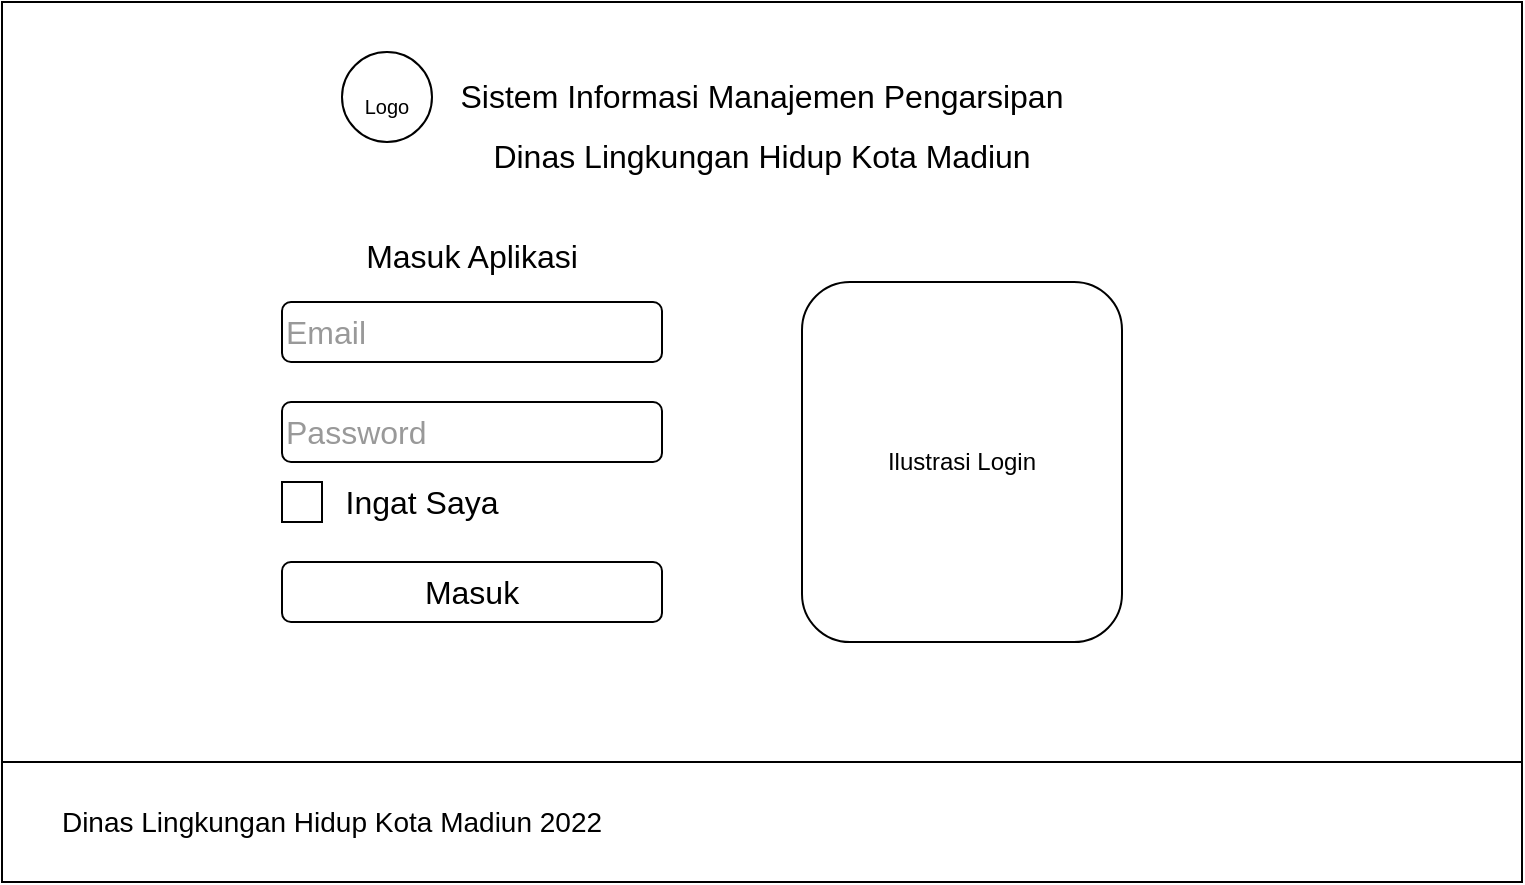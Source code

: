 <mxfile pages="9">
    <diagram id="K4LUTBxxY8_2V-uf_bO4" name="Login">
        <mxGraphModel dx="990" dy="556" grid="1" gridSize="10" guides="1" tooltips="1" connect="1" arrows="1" fold="1" page="1" pageScale="1" pageWidth="850" pageHeight="1100" math="0" shadow="0">
            <root>
                <mxCell id="0"/>
                <mxCell id="1" parent="0"/>
                <mxCell id="vcb_RcMyaUm9Q2JWXody-1" value="" style="rounded=0;whiteSpace=wrap;html=1;" parent="1" vertex="1">
                    <mxGeometry x="40" y="40" width="760" height="440" as="geometry"/>
                </mxCell>
                <mxCell id="vcb_RcMyaUm9Q2JWXody-2" value="&lt;font style=&quot;font-size: 16px&quot;&gt;Sistem Informasi Manajemen Pengarsipan&lt;/font&gt;" style="text;html=1;strokeColor=none;fillColor=none;align=center;verticalAlign=middle;whiteSpace=wrap;rounded=0;fontSize=21;" parent="1" vertex="1">
                    <mxGeometry x="260" y="60" width="320" height="50" as="geometry"/>
                </mxCell>
                <mxCell id="vcb_RcMyaUm9Q2JWXody-3" value="&lt;font size=&quot;1&quot;&gt;Logo&lt;/font&gt;" style="ellipse;whiteSpace=wrap;html=1;aspect=fixed;fontSize=21;" parent="1" vertex="1">
                    <mxGeometry x="210" y="65" width="45" height="45" as="geometry"/>
                </mxCell>
                <mxCell id="vcb_RcMyaUm9Q2JWXody-4" value="&lt;font style=&quot;font-size: 16px&quot;&gt;Dinas Lingkungan Hidup Kota Madiun&lt;/font&gt;" style="text;html=1;strokeColor=none;fillColor=none;align=center;verticalAlign=middle;whiteSpace=wrap;rounded=0;fontSize=21;" parent="1" vertex="1">
                    <mxGeometry x="260" y="90" width="320" height="50" as="geometry"/>
                </mxCell>
                <mxCell id="vcb_RcMyaUm9Q2JWXody-5" value="" style="rounded=0;whiteSpace=wrap;html=1;fontSize=16;" parent="1" vertex="1">
                    <mxGeometry x="40" y="420" width="760" height="60" as="geometry"/>
                </mxCell>
                <mxCell id="vcb_RcMyaUm9Q2JWXody-6" value="Dinas Lingkungan Hidup Kota Madiun 2022" style="text;html=1;strokeColor=none;fillColor=none;align=center;verticalAlign=middle;whiteSpace=wrap;rounded=0;fontSize=14;" parent="1" vertex="1">
                    <mxGeometry x="60" y="435" width="290" height="30" as="geometry"/>
                </mxCell>
                <mxCell id="vcb_RcMyaUm9Q2JWXody-7" value="&lt;font style=&quot;font-size: 16px&quot;&gt;Masuk Aplikasi&lt;/font&gt;" style="text;html=1;strokeColor=none;fillColor=none;align=center;verticalAlign=middle;whiteSpace=wrap;rounded=0;fontSize=21;" parent="1" vertex="1">
                    <mxGeometry x="200" y="150" width="150" height="30" as="geometry"/>
                </mxCell>
                <mxCell id="vcb_RcMyaUm9Q2JWXody-8" value="Email" style="rounded=1;whiteSpace=wrap;html=1;fontSize=16;align=left;fontColor=#999999;" parent="1" vertex="1">
                    <mxGeometry x="180" y="190" width="190" height="30" as="geometry"/>
                </mxCell>
                <mxCell id="vcb_RcMyaUm9Q2JWXody-9" value="Password" style="rounded=1;whiteSpace=wrap;html=1;fontSize=16;align=left;fontColor=#999999;" parent="1" vertex="1">
                    <mxGeometry x="180" y="240" width="190" height="30" as="geometry"/>
                </mxCell>
                <mxCell id="vcb_RcMyaUm9Q2JWXody-10" value="Masuk" style="rounded=1;whiteSpace=wrap;html=1;fontSize=16;" parent="1" vertex="1">
                    <mxGeometry x="180" y="320" width="190" height="30" as="geometry"/>
                </mxCell>
                <mxCell id="vcb_RcMyaUm9Q2JWXody-12" value="" style="whiteSpace=wrap;html=1;aspect=fixed;labelBackgroundColor=#ffffff;fontSize=16;fontColor=#999999;rounded=1;arcSize=0;" parent="1" vertex="1">
                    <mxGeometry x="180" y="280" width="20" height="20" as="geometry"/>
                </mxCell>
                <mxCell id="vcb_RcMyaUm9Q2JWXody-13" value="&lt;font color=&quot;#000000&quot;&gt;Ingat Saya&lt;/font&gt;" style="text;html=1;strokeColor=none;fillColor=none;align=center;verticalAlign=middle;whiteSpace=wrap;rounded=0;labelBackgroundColor=#ffffff;fontSize=16;fontColor=#999999;" parent="1" vertex="1">
                    <mxGeometry x="190" y="275" width="120" height="30" as="geometry"/>
                </mxCell>
                <mxCell id="15" value="Ilustrasi Login" style="rounded=1;whiteSpace=wrap;html=1;" vertex="1" parent="1">
                    <mxGeometry x="440" y="180" width="160" height="180" as="geometry"/>
                </mxCell>
                <mxCell id="Q6QWY0xzC1N9-9Z1i3tP-1" value="Flowchart" parent="0"/>
                <mxCell id="Q6QWY0xzC1N9-9Z1i3tP-29" value="Connector" parent="0"/>
            </root>
        </mxGraphModel>
    </diagram>
    <diagram id="IfG4-j13MOFBMPRym_AE" name="Arsip">
        <mxGraphModel dx="714" dy="556" grid="1" gridSize="10" guides="1" tooltips="1" connect="1" arrows="1" fold="1" page="1" pageScale="1" pageWidth="850" pageHeight="1100" math="0" shadow="0">
            <root>
                <mxCell id="zumGGa5CJThketpORV2P-0"/>
                <mxCell id="zumGGa5CJThketpORV2P-1" parent="zumGGa5CJThketpORV2P-0"/>
                <mxCell id="zlDvcojfpH7KR3gQ91iM-0" value="" style="rounded=0;whiteSpace=wrap;html=1;" parent="zumGGa5CJThketpORV2P-1" vertex="1">
                    <mxGeometry x="40" y="40" width="760" height="440" as="geometry"/>
                </mxCell>
                <mxCell id="zlDvcojfpH7KR3gQ91iM-4" value="SIM Arsip DLH Kota Madiun" style="rounded=0;whiteSpace=wrap;html=1;fontSize=16;align=left;" parent="zumGGa5CJThketpORV2P-1" vertex="1">
                    <mxGeometry x="40" y="40" width="760" height="60" as="geometry"/>
                </mxCell>
                <mxCell id="zlDvcojfpH7KR3gQ91iM-12" value="Keluar" style="rounded=0;whiteSpace=wrap;html=1;labelBackgroundColor=#ffffff;fontSize=16;fontColor=#000000;" parent="zumGGa5CJThketpORV2P-1" vertex="1">
                    <mxGeometry x="720" y="40" width="80" height="60" as="geometry"/>
                </mxCell>
                <mxCell id="zlDvcojfpH7KR3gQ91iM-13" value="" style="rounded=0;whiteSpace=wrap;html=1;labelBackgroundColor=#ffffff;fontSize=16;fontColor=#000000;" parent="zumGGa5CJThketpORV2P-1" vertex="1">
                    <mxGeometry x="40" y="100" width="210" height="380" as="geometry"/>
                </mxCell>
                <mxCell id="zlDvcojfpH7KR3gQ91iM-15" value="Data Arsip" style="text;html=1;strokeColor=none;fillColor=none;align=left;verticalAlign=middle;whiteSpace=wrap;rounded=0;labelBackgroundColor=#ffffff;fontSize=16;fontColor=#000000;" parent="zumGGa5CJThketpORV2P-1" vertex="1">
                    <mxGeometry x="50" y="110" width="190" height="30" as="geometry"/>
                </mxCell>
                <mxCell id="zlDvcojfpH7KR3gQ91iM-16" value="&lt;font style=&quot;font-size: 11px&quot;&gt;Administrator&lt;/font&gt;" style="text;html=1;strokeColor=none;fillColor=none;align=left;verticalAlign=middle;whiteSpace=wrap;rounded=0;labelBackgroundColor=#ffffff;fontSize=16;fontColor=#000000;" parent="zumGGa5CJThketpORV2P-1" vertex="1">
                    <mxGeometry x="50" y="140" width="70" height="20" as="geometry"/>
                </mxCell>
                <mxCell id="zlDvcojfpH7KR3gQ91iM-17" value="Arsip Bidang" style="text;html=1;strokeColor=none;fillColor=none;align=left;verticalAlign=middle;whiteSpace=wrap;rounded=0;labelBackgroundColor=#ffffff;fontSize=16;fontColor=#000000;" parent="zumGGa5CJThketpORV2P-1" vertex="1">
                    <mxGeometry x="50" y="160" width="190" height="30" as="geometry"/>
                </mxCell>
                <mxCell id="zlDvcojfpH7KR3gQ91iM-21" value="" style="rounded=0;whiteSpace=wrap;html=1;labelBackgroundColor=#ffffff;fontSize=11;fontColor=#000000;" parent="zumGGa5CJThketpORV2P-1" vertex="1">
                    <mxGeometry x="50" y="190" width="190" height="80" as="geometry"/>
                </mxCell>
                <mxCell id="zlDvcojfpH7KR3gQ91iM-22" value="&lt;font style=&quot;font-size: 14px&quot;&gt;Bidang 1&lt;/font&gt;" style="rounded=0;whiteSpace=wrap;html=1;labelBackgroundColor=#ffffff;fontSize=11;fontColor=#000000;" parent="zumGGa5CJThketpORV2P-1" vertex="1">
                    <mxGeometry x="50" y="190" width="190" height="40" as="geometry"/>
                </mxCell>
                <mxCell id="zlDvcojfpH7KR3gQ91iM-23" value="&lt;font style=&quot;font-size: 14px&quot;&gt;Bidang 2&lt;/font&gt;" style="rounded=0;whiteSpace=wrap;html=1;labelBackgroundColor=#ffffff;fontSize=11;fontColor=#000000;" parent="zumGGa5CJThketpORV2P-1" vertex="1">
                    <mxGeometry x="50" y="230" width="190" height="40" as="geometry"/>
                </mxCell>
                <mxCell id="zlDvcojfpH7KR3gQ91iM-24" value="Kategori" style="text;html=1;strokeColor=none;fillColor=none;align=left;verticalAlign=middle;whiteSpace=wrap;rounded=0;labelBackgroundColor=#ffffff;fontSize=16;fontColor=#000000;" parent="zumGGa5CJThketpORV2P-1" vertex="1">
                    <mxGeometry x="50" y="280" width="190" height="30" as="geometry"/>
                </mxCell>
                <mxCell id="zlDvcojfpH7KR3gQ91iM-25" value="Bidang" style="text;html=1;strokeColor=none;fillColor=none;align=left;verticalAlign=middle;whiteSpace=wrap;rounded=0;labelBackgroundColor=#ffffff;fontSize=16;fontColor=#000000;" parent="zumGGa5CJThketpORV2P-1" vertex="1">
                    <mxGeometry x="50" y="310" width="190" height="30" as="geometry"/>
                </mxCell>
                <mxCell id="zlDvcojfpH7KR3gQ91iM-26" value="Pengguna" style="text;html=1;strokeColor=none;fillColor=none;align=left;verticalAlign=middle;whiteSpace=wrap;rounded=0;labelBackgroundColor=#ffffff;fontSize=16;fontColor=#000000;" parent="zumGGa5CJThketpORV2P-1" vertex="1">
                    <mxGeometry x="50" y="340" width="190" height="30" as="geometry"/>
                </mxCell>
                <mxCell id="zlDvcojfpH7KR3gQ91iM-27" value="&lt;font style=&quot;font-size: 11px&quot;&gt;Sistem&lt;/font&gt;" style="text;html=1;strokeColor=none;fillColor=none;align=left;verticalAlign=middle;whiteSpace=wrap;rounded=0;labelBackgroundColor=#ffffff;fontSize=16;fontColor=#000000;" parent="zumGGa5CJThketpORV2P-1" vertex="1">
                    <mxGeometry x="50" y="370" width="70" height="20" as="geometry"/>
                </mxCell>
                <mxCell id="zlDvcojfpH7KR3gQ91iM-28" value="Ganti Password" style="text;html=1;strokeColor=none;fillColor=none;align=left;verticalAlign=middle;whiteSpace=wrap;rounded=0;labelBackgroundColor=#ffffff;fontSize=16;fontColor=#000000;" parent="zumGGa5CJThketpORV2P-1" vertex="1">
                    <mxGeometry x="50" y="390" width="190" height="30" as="geometry"/>
                </mxCell>
                <mxCell id="zlDvcojfpH7KR3gQ91iM-29" value="Selamat Datang, Administrator" style="text;html=1;strokeColor=none;fillColor=none;align=left;verticalAlign=middle;whiteSpace=wrap;rounded=0;labelBackgroundColor=#ffffff;fontSize=20;fontColor=#000000;fontStyle=0" parent="zumGGa5CJThketpORV2P-1" vertex="1">
                    <mxGeometry x="260" y="110" width="360" height="30" as="geometry"/>
                </mxCell>
                <mxCell id="zlDvcojfpH7KR3gQ91iM-30" value="" style="shape=table;html=1;whiteSpace=wrap;startSize=0;container=1;collapsible=0;childLayout=tableLayout;rounded=1;labelBackgroundColor=#ffffff;fontSize=12;fontColor=#000000;" parent="zumGGa5CJThketpORV2P-1" vertex="1">
                    <mxGeometry x="260" y="225" width="500" height="240" as="geometry"/>
                </mxCell>
                <mxCell id="zlDvcojfpH7KR3gQ91iM-31" value="" style="shape=tableRow;horizontal=0;startSize=0;swimlaneHead=0;swimlaneBody=0;top=0;left=0;bottom=0;right=0;collapsible=0;dropTarget=0;fillColor=none;points=[[0,0.5],[1,0.5]];portConstraint=eastwest;rounded=1;labelBackgroundColor=#ffffff;fontSize=20;fontColor=#000000;" parent="zlDvcojfpH7KR3gQ91iM-30" vertex="1">
                    <mxGeometry width="500" height="40" as="geometry"/>
                </mxCell>
                <mxCell id="zlDvcojfpH7KR3gQ91iM-32" value="#" style="shape=partialRectangle;html=1;whiteSpace=wrap;connectable=0;fillColor=none;top=0;left=0;bottom=0;right=0;overflow=hidden;rounded=1;labelBackgroundColor=#ffffff;fontSize=13;fontColor=#000000;" parent="zlDvcojfpH7KR3gQ91iM-31" vertex="1">
                    <mxGeometry width="64" height="40" as="geometry">
                        <mxRectangle width="64" height="40" as="alternateBounds"/>
                    </mxGeometry>
                </mxCell>
                <mxCell id="zlDvcojfpH7KR3gQ91iM-33" value="&lt;font style=&quot;font-size: 13px;&quot;&gt;Judul&lt;/font&gt;" style="shape=partialRectangle;html=1;whiteSpace=wrap;connectable=0;fillColor=none;top=0;left=0;bottom=0;right=0;overflow=hidden;rounded=1;labelBackgroundColor=#ffffff;fontSize=13;fontColor=#000000;" parent="zlDvcojfpH7KR3gQ91iM-31" vertex="1">
                    <mxGeometry x="64" width="64" height="40" as="geometry">
                        <mxRectangle width="64" height="40" as="alternateBounds"/>
                    </mxGeometry>
                </mxCell>
                <mxCell id="FBf00LWeFTqfm2XbLcRL-0" value="Diupload oleh" style="shape=partialRectangle;html=1;whiteSpace=wrap;connectable=0;fillColor=none;top=0;left=0;bottom=0;right=0;overflow=hidden;rounded=1;labelBackgroundColor=#ffffff;fontSize=13;fontColor=#000000;" vertex="1" parent="zlDvcojfpH7KR3gQ91iM-31">
                    <mxGeometry x="128" width="63" height="40" as="geometry">
                        <mxRectangle width="63" height="40" as="alternateBounds"/>
                    </mxGeometry>
                </mxCell>
                <mxCell id="zlDvcojfpH7KR3gQ91iM-34" value="&lt;span style=&quot;font-size: 13px;&quot;&gt;Kategori&lt;/span&gt;" style="shape=partialRectangle;html=1;whiteSpace=wrap;connectable=0;fillColor=none;top=0;left=0;bottom=0;right=0;overflow=hidden;rounded=1;labelBackgroundColor=#ffffff;fontSize=13;fontColor=#000000;" parent="zlDvcojfpH7KR3gQ91iM-31" vertex="1">
                    <mxGeometry x="191" width="64" height="40" as="geometry">
                        <mxRectangle width="64" height="40" as="alternateBounds"/>
                    </mxGeometry>
                </mxCell>
                <mxCell id="zlDvcojfpH7KR3gQ91iM-59" value="&lt;span style=&quot;font-size: 13px;&quot;&gt;Bidang&lt;/span&gt;" style="shape=partialRectangle;html=1;whiteSpace=wrap;connectable=0;fillColor=none;top=0;left=0;bottom=0;right=0;overflow=hidden;rounded=1;labelBackgroundColor=#ffffff;fontSize=13;fontColor=#000000;" parent="zlDvcojfpH7KR3gQ91iM-31" vertex="1">
                    <mxGeometry x="255" width="64" height="40" as="geometry">
                        <mxRectangle width="64" height="40" as="alternateBounds"/>
                    </mxGeometry>
                </mxCell>
                <mxCell id="zlDvcojfpH7KR3gQ91iM-62" value="&lt;span style=&quot;font-size: 13px;&quot;&gt;Ditambahkan Pada&lt;/span&gt;" style="shape=partialRectangle;html=1;whiteSpace=wrap;connectable=0;fillColor=none;top=0;left=0;bottom=0;right=0;overflow=hidden;rounded=1;labelBackgroundColor=#ffffff;fontSize=13;fontColor=#000000;" parent="zlDvcojfpH7KR3gQ91iM-31" vertex="1">
                    <mxGeometry x="319" width="81" height="40" as="geometry">
                        <mxRectangle width="81" height="40" as="alternateBounds"/>
                    </mxGeometry>
                </mxCell>
                <mxCell id="zlDvcojfpH7KR3gQ91iM-65" value="&lt;span style=&quot;font-size: 13px;&quot;&gt;Aksi&lt;/span&gt;" style="shape=partialRectangle;html=1;whiteSpace=wrap;connectable=0;fillColor=none;top=0;left=0;bottom=0;right=0;overflow=hidden;rounded=1;labelBackgroundColor=#ffffff;fontSize=13;fontColor=#000000;" parent="zlDvcojfpH7KR3gQ91iM-31" vertex="1">
                    <mxGeometry x="400" width="100" height="40" as="geometry">
                        <mxRectangle width="100" height="40" as="alternateBounds"/>
                    </mxGeometry>
                </mxCell>
                <mxCell id="zlDvcojfpH7KR3gQ91iM-35" value="" style="shape=tableRow;horizontal=0;startSize=0;swimlaneHead=0;swimlaneBody=0;top=0;left=0;bottom=0;right=0;collapsible=0;dropTarget=0;fillColor=none;points=[[0,0.5],[1,0.5]];portConstraint=eastwest;rounded=1;labelBackgroundColor=#ffffff;fontSize=20;fontColor=#000000;" parent="zlDvcojfpH7KR3gQ91iM-30" vertex="1">
                    <mxGeometry y="40" width="500" height="40" as="geometry"/>
                </mxCell>
                <mxCell id="zlDvcojfpH7KR3gQ91iM-36" value="" style="shape=partialRectangle;html=1;whiteSpace=wrap;connectable=0;fillColor=none;top=0;left=0;bottom=0;right=0;overflow=hidden;rounded=1;labelBackgroundColor=#ffffff;fontSize=20;fontColor=#000000;" parent="zlDvcojfpH7KR3gQ91iM-35" vertex="1">
                    <mxGeometry width="64" height="40" as="geometry">
                        <mxRectangle width="64" height="40" as="alternateBounds"/>
                    </mxGeometry>
                </mxCell>
                <mxCell id="zlDvcojfpH7KR3gQ91iM-37" value="" style="shape=partialRectangle;html=1;whiteSpace=wrap;connectable=0;fillColor=none;top=0;left=0;bottom=0;right=0;overflow=hidden;rounded=1;labelBackgroundColor=#ffffff;fontSize=20;fontColor=#000000;" parent="zlDvcojfpH7KR3gQ91iM-35" vertex="1">
                    <mxGeometry x="64" width="64" height="40" as="geometry">
                        <mxRectangle width="64" height="40" as="alternateBounds"/>
                    </mxGeometry>
                </mxCell>
                <mxCell id="FBf00LWeFTqfm2XbLcRL-1" style="shape=partialRectangle;html=1;whiteSpace=wrap;connectable=0;fillColor=none;top=0;left=0;bottom=0;right=0;overflow=hidden;rounded=1;labelBackgroundColor=#ffffff;fontSize=20;fontColor=#000000;" vertex="1" parent="zlDvcojfpH7KR3gQ91iM-35">
                    <mxGeometry x="128" width="63" height="40" as="geometry">
                        <mxRectangle width="63" height="40" as="alternateBounds"/>
                    </mxGeometry>
                </mxCell>
                <mxCell id="zlDvcojfpH7KR3gQ91iM-38" value="" style="shape=partialRectangle;html=1;whiteSpace=wrap;connectable=0;fillColor=none;top=0;left=0;bottom=0;right=0;overflow=hidden;rounded=1;labelBackgroundColor=#ffffff;fontSize=20;fontColor=#000000;" parent="zlDvcojfpH7KR3gQ91iM-35" vertex="1">
                    <mxGeometry x="191" width="64" height="40" as="geometry">
                        <mxRectangle width="64" height="40" as="alternateBounds"/>
                    </mxGeometry>
                </mxCell>
                <mxCell id="zlDvcojfpH7KR3gQ91iM-60" style="shape=partialRectangle;html=1;whiteSpace=wrap;connectable=0;fillColor=none;top=0;left=0;bottom=0;right=0;overflow=hidden;rounded=1;labelBackgroundColor=#ffffff;fontSize=20;fontColor=#000000;" parent="zlDvcojfpH7KR3gQ91iM-35" vertex="1">
                    <mxGeometry x="255" width="64" height="40" as="geometry">
                        <mxRectangle width="64" height="40" as="alternateBounds"/>
                    </mxGeometry>
                </mxCell>
                <mxCell id="zlDvcojfpH7KR3gQ91iM-63" style="shape=partialRectangle;html=1;whiteSpace=wrap;connectable=0;fillColor=none;top=0;left=0;bottom=0;right=0;overflow=hidden;rounded=1;labelBackgroundColor=#ffffff;fontSize=20;fontColor=#000000;" parent="zlDvcojfpH7KR3gQ91iM-35" vertex="1">
                    <mxGeometry x="319" width="81" height="40" as="geometry">
                        <mxRectangle width="81" height="40" as="alternateBounds"/>
                    </mxGeometry>
                </mxCell>
                <mxCell id="zlDvcojfpH7KR3gQ91iM-66" style="shape=partialRectangle;html=1;whiteSpace=wrap;connectable=0;fillColor=none;top=0;left=0;bottom=0;right=0;overflow=hidden;rounded=1;labelBackgroundColor=#ffffff;fontSize=20;fontColor=#000000;" parent="zlDvcojfpH7KR3gQ91iM-35" vertex="1">
                    <mxGeometry x="400" width="100" height="40" as="geometry">
                        <mxRectangle width="100" height="40" as="alternateBounds"/>
                    </mxGeometry>
                </mxCell>
                <mxCell id="zlDvcojfpH7KR3gQ91iM-39" value="" style="shape=tableRow;horizontal=0;startSize=0;swimlaneHead=0;swimlaneBody=0;top=0;left=0;bottom=0;right=0;collapsible=0;dropTarget=0;fillColor=none;points=[[0,0.5],[1,0.5]];portConstraint=eastwest;rounded=1;labelBackgroundColor=#ffffff;fontSize=20;fontColor=#000000;" parent="zlDvcojfpH7KR3gQ91iM-30" vertex="1">
                    <mxGeometry y="80" width="500" height="40" as="geometry"/>
                </mxCell>
                <mxCell id="zlDvcojfpH7KR3gQ91iM-40" value="" style="shape=partialRectangle;html=1;whiteSpace=wrap;connectable=0;fillColor=none;top=0;left=0;bottom=0;right=0;overflow=hidden;rounded=1;labelBackgroundColor=#ffffff;fontSize=20;fontColor=#000000;" parent="zlDvcojfpH7KR3gQ91iM-39" vertex="1">
                    <mxGeometry width="64" height="40" as="geometry">
                        <mxRectangle width="64" height="40" as="alternateBounds"/>
                    </mxGeometry>
                </mxCell>
                <mxCell id="zlDvcojfpH7KR3gQ91iM-41" value="" style="shape=partialRectangle;html=1;whiteSpace=wrap;connectable=0;fillColor=none;top=0;left=0;bottom=0;right=0;overflow=hidden;rounded=1;labelBackgroundColor=#ffffff;fontSize=20;fontColor=#000000;" parent="zlDvcojfpH7KR3gQ91iM-39" vertex="1">
                    <mxGeometry x="64" width="64" height="40" as="geometry">
                        <mxRectangle width="64" height="40" as="alternateBounds"/>
                    </mxGeometry>
                </mxCell>
                <mxCell id="FBf00LWeFTqfm2XbLcRL-2" style="shape=partialRectangle;html=1;whiteSpace=wrap;connectable=0;fillColor=none;top=0;left=0;bottom=0;right=0;overflow=hidden;rounded=1;labelBackgroundColor=#ffffff;fontSize=20;fontColor=#000000;" vertex="1" parent="zlDvcojfpH7KR3gQ91iM-39">
                    <mxGeometry x="128" width="63" height="40" as="geometry">
                        <mxRectangle width="63" height="40" as="alternateBounds"/>
                    </mxGeometry>
                </mxCell>
                <mxCell id="zlDvcojfpH7KR3gQ91iM-42" value="" style="shape=partialRectangle;html=1;whiteSpace=wrap;connectable=0;fillColor=none;top=0;left=0;bottom=0;right=0;overflow=hidden;pointerEvents=1;rounded=1;labelBackgroundColor=#ffffff;fontSize=20;fontColor=#000000;" parent="zlDvcojfpH7KR3gQ91iM-39" vertex="1">
                    <mxGeometry x="191" width="64" height="40" as="geometry">
                        <mxRectangle width="64" height="40" as="alternateBounds"/>
                    </mxGeometry>
                </mxCell>
                <mxCell id="zlDvcojfpH7KR3gQ91iM-61" style="shape=partialRectangle;html=1;whiteSpace=wrap;connectable=0;fillColor=none;top=0;left=0;bottom=0;right=0;overflow=hidden;pointerEvents=1;rounded=1;labelBackgroundColor=#ffffff;fontSize=20;fontColor=#000000;" parent="zlDvcojfpH7KR3gQ91iM-39" vertex="1">
                    <mxGeometry x="255" width="64" height="40" as="geometry">
                        <mxRectangle width="64" height="40" as="alternateBounds"/>
                    </mxGeometry>
                </mxCell>
                <mxCell id="zlDvcojfpH7KR3gQ91iM-64" style="shape=partialRectangle;html=1;whiteSpace=wrap;connectable=0;fillColor=none;top=0;left=0;bottom=0;right=0;overflow=hidden;pointerEvents=1;rounded=1;labelBackgroundColor=#ffffff;fontSize=20;fontColor=#000000;" parent="zlDvcojfpH7KR3gQ91iM-39" vertex="1">
                    <mxGeometry x="319" width="81" height="40" as="geometry">
                        <mxRectangle width="81" height="40" as="alternateBounds"/>
                    </mxGeometry>
                </mxCell>
                <mxCell id="zlDvcojfpH7KR3gQ91iM-67" style="shape=partialRectangle;html=1;whiteSpace=wrap;connectable=0;fillColor=none;top=0;left=0;bottom=0;right=0;overflow=hidden;pointerEvents=1;rounded=1;labelBackgroundColor=#ffffff;fontSize=20;fontColor=#000000;" parent="zlDvcojfpH7KR3gQ91iM-39" vertex="1">
                    <mxGeometry x="400" width="100" height="40" as="geometry">
                        <mxRectangle width="100" height="40" as="alternateBounds"/>
                    </mxGeometry>
                </mxCell>
                <mxCell id="zlDvcojfpH7KR3gQ91iM-68" style="shape=tableRow;horizontal=0;startSize=0;swimlaneHead=0;swimlaneBody=0;top=0;left=0;bottom=0;right=0;collapsible=0;dropTarget=0;fillColor=none;points=[[0,0.5],[1,0.5]];portConstraint=eastwest;rounded=1;labelBackgroundColor=#ffffff;fontSize=20;fontColor=#000000;" parent="zlDvcojfpH7KR3gQ91iM-30" vertex="1">
                    <mxGeometry y="120" width="500" height="40" as="geometry"/>
                </mxCell>
                <mxCell id="zlDvcojfpH7KR3gQ91iM-69" style="shape=partialRectangle;html=1;whiteSpace=wrap;connectable=0;fillColor=none;top=0;left=0;bottom=0;right=0;overflow=hidden;rounded=1;labelBackgroundColor=#ffffff;fontSize=20;fontColor=#000000;" parent="zlDvcojfpH7KR3gQ91iM-68" vertex="1">
                    <mxGeometry width="64" height="40" as="geometry">
                        <mxRectangle width="64" height="40" as="alternateBounds"/>
                    </mxGeometry>
                </mxCell>
                <mxCell id="zlDvcojfpH7KR3gQ91iM-70" style="shape=partialRectangle;html=1;whiteSpace=wrap;connectable=0;fillColor=none;top=0;left=0;bottom=0;right=0;overflow=hidden;rounded=1;labelBackgroundColor=#ffffff;fontSize=20;fontColor=#000000;" parent="zlDvcojfpH7KR3gQ91iM-68" vertex="1">
                    <mxGeometry x="64" width="64" height="40" as="geometry">
                        <mxRectangle width="64" height="40" as="alternateBounds"/>
                    </mxGeometry>
                </mxCell>
                <mxCell id="FBf00LWeFTqfm2XbLcRL-3" style="shape=partialRectangle;html=1;whiteSpace=wrap;connectable=0;fillColor=none;top=0;left=0;bottom=0;right=0;overflow=hidden;rounded=1;labelBackgroundColor=#ffffff;fontSize=20;fontColor=#000000;" vertex="1" parent="zlDvcojfpH7KR3gQ91iM-68">
                    <mxGeometry x="128" width="63" height="40" as="geometry">
                        <mxRectangle width="63" height="40" as="alternateBounds"/>
                    </mxGeometry>
                </mxCell>
                <mxCell id="zlDvcojfpH7KR3gQ91iM-71" style="shape=partialRectangle;html=1;whiteSpace=wrap;connectable=0;fillColor=none;top=0;left=0;bottom=0;right=0;overflow=hidden;pointerEvents=1;rounded=1;labelBackgroundColor=#ffffff;fontSize=20;fontColor=#000000;" parent="zlDvcojfpH7KR3gQ91iM-68" vertex="1">
                    <mxGeometry x="191" width="64" height="40" as="geometry">
                        <mxRectangle width="64" height="40" as="alternateBounds"/>
                    </mxGeometry>
                </mxCell>
                <mxCell id="zlDvcojfpH7KR3gQ91iM-72" style="shape=partialRectangle;html=1;whiteSpace=wrap;connectable=0;fillColor=none;top=0;left=0;bottom=0;right=0;overflow=hidden;pointerEvents=1;rounded=1;labelBackgroundColor=#ffffff;fontSize=20;fontColor=#000000;" parent="zlDvcojfpH7KR3gQ91iM-68" vertex="1">
                    <mxGeometry x="255" width="64" height="40" as="geometry">
                        <mxRectangle width="64" height="40" as="alternateBounds"/>
                    </mxGeometry>
                </mxCell>
                <mxCell id="zlDvcojfpH7KR3gQ91iM-73" style="shape=partialRectangle;html=1;whiteSpace=wrap;connectable=0;fillColor=none;top=0;left=0;bottom=0;right=0;overflow=hidden;pointerEvents=1;rounded=1;labelBackgroundColor=#ffffff;fontSize=20;fontColor=#000000;" parent="zlDvcojfpH7KR3gQ91iM-68" vertex="1">
                    <mxGeometry x="319" width="81" height="40" as="geometry">
                        <mxRectangle width="81" height="40" as="alternateBounds"/>
                    </mxGeometry>
                </mxCell>
                <mxCell id="zlDvcojfpH7KR3gQ91iM-74" style="shape=partialRectangle;html=1;whiteSpace=wrap;connectable=0;fillColor=none;top=0;left=0;bottom=0;right=0;overflow=hidden;pointerEvents=1;rounded=1;labelBackgroundColor=#ffffff;fontSize=20;fontColor=#000000;" parent="zlDvcojfpH7KR3gQ91iM-68" vertex="1">
                    <mxGeometry x="400" width="100" height="40" as="geometry">
                        <mxRectangle width="100" height="40" as="alternateBounds"/>
                    </mxGeometry>
                </mxCell>
                <mxCell id="zlDvcojfpH7KR3gQ91iM-75" style="shape=tableRow;horizontal=0;startSize=0;swimlaneHead=0;swimlaneBody=0;top=0;left=0;bottom=0;right=0;collapsible=0;dropTarget=0;fillColor=none;points=[[0,0.5],[1,0.5]];portConstraint=eastwest;rounded=1;labelBackgroundColor=#ffffff;fontSize=20;fontColor=#000000;" parent="zlDvcojfpH7KR3gQ91iM-30" vertex="1">
                    <mxGeometry y="160" width="500" height="40" as="geometry"/>
                </mxCell>
                <mxCell id="zlDvcojfpH7KR3gQ91iM-76" style="shape=partialRectangle;html=1;whiteSpace=wrap;connectable=0;fillColor=none;top=0;left=0;bottom=0;right=0;overflow=hidden;rounded=1;labelBackgroundColor=#ffffff;fontSize=20;fontColor=#000000;" parent="zlDvcojfpH7KR3gQ91iM-75" vertex="1">
                    <mxGeometry width="64" height="40" as="geometry">
                        <mxRectangle width="64" height="40" as="alternateBounds"/>
                    </mxGeometry>
                </mxCell>
                <mxCell id="zlDvcojfpH7KR3gQ91iM-77" style="shape=partialRectangle;html=1;whiteSpace=wrap;connectable=0;fillColor=none;top=0;left=0;bottom=0;right=0;overflow=hidden;rounded=1;labelBackgroundColor=#ffffff;fontSize=20;fontColor=#000000;" parent="zlDvcojfpH7KR3gQ91iM-75" vertex="1">
                    <mxGeometry x="64" width="64" height="40" as="geometry">
                        <mxRectangle width="64" height="40" as="alternateBounds"/>
                    </mxGeometry>
                </mxCell>
                <mxCell id="FBf00LWeFTqfm2XbLcRL-4" style="shape=partialRectangle;html=1;whiteSpace=wrap;connectable=0;fillColor=none;top=0;left=0;bottom=0;right=0;overflow=hidden;rounded=1;labelBackgroundColor=#ffffff;fontSize=20;fontColor=#000000;" vertex="1" parent="zlDvcojfpH7KR3gQ91iM-75">
                    <mxGeometry x="128" width="63" height="40" as="geometry">
                        <mxRectangle width="63" height="40" as="alternateBounds"/>
                    </mxGeometry>
                </mxCell>
                <mxCell id="zlDvcojfpH7KR3gQ91iM-78" style="shape=partialRectangle;html=1;whiteSpace=wrap;connectable=0;fillColor=none;top=0;left=0;bottom=0;right=0;overflow=hidden;pointerEvents=1;rounded=1;labelBackgroundColor=#ffffff;fontSize=20;fontColor=#000000;" parent="zlDvcojfpH7KR3gQ91iM-75" vertex="1">
                    <mxGeometry x="191" width="64" height="40" as="geometry">
                        <mxRectangle width="64" height="40" as="alternateBounds"/>
                    </mxGeometry>
                </mxCell>
                <mxCell id="zlDvcojfpH7KR3gQ91iM-79" style="shape=partialRectangle;html=1;whiteSpace=wrap;connectable=0;fillColor=none;top=0;left=0;bottom=0;right=0;overflow=hidden;pointerEvents=1;rounded=1;labelBackgroundColor=#ffffff;fontSize=20;fontColor=#000000;" parent="zlDvcojfpH7KR3gQ91iM-75" vertex="1">
                    <mxGeometry x="255" width="64" height="40" as="geometry">
                        <mxRectangle width="64" height="40" as="alternateBounds"/>
                    </mxGeometry>
                </mxCell>
                <mxCell id="zlDvcojfpH7KR3gQ91iM-80" style="shape=partialRectangle;html=1;whiteSpace=wrap;connectable=0;fillColor=none;top=0;left=0;bottom=0;right=0;overflow=hidden;pointerEvents=1;rounded=1;labelBackgroundColor=#ffffff;fontSize=20;fontColor=#000000;" parent="zlDvcojfpH7KR3gQ91iM-75" vertex="1">
                    <mxGeometry x="319" width="81" height="40" as="geometry">
                        <mxRectangle width="81" height="40" as="alternateBounds"/>
                    </mxGeometry>
                </mxCell>
                <mxCell id="zlDvcojfpH7KR3gQ91iM-81" style="shape=partialRectangle;html=1;whiteSpace=wrap;connectable=0;fillColor=none;top=0;left=0;bottom=0;right=0;overflow=hidden;pointerEvents=1;rounded=1;labelBackgroundColor=#ffffff;fontSize=20;fontColor=#000000;" parent="zlDvcojfpH7KR3gQ91iM-75" vertex="1">
                    <mxGeometry x="400" width="100" height="40" as="geometry">
                        <mxRectangle width="100" height="40" as="alternateBounds"/>
                    </mxGeometry>
                </mxCell>
                <mxCell id="zlDvcojfpH7KR3gQ91iM-82" style="shape=tableRow;horizontal=0;startSize=0;swimlaneHead=0;swimlaneBody=0;top=0;left=0;bottom=0;right=0;collapsible=0;dropTarget=0;fillColor=none;points=[[0,0.5],[1,0.5]];portConstraint=eastwest;rounded=1;labelBackgroundColor=#ffffff;fontSize=20;fontColor=#000000;" parent="zlDvcojfpH7KR3gQ91iM-30" vertex="1">
                    <mxGeometry y="200" width="500" height="40" as="geometry"/>
                </mxCell>
                <mxCell id="zlDvcojfpH7KR3gQ91iM-83" style="shape=partialRectangle;html=1;whiteSpace=wrap;connectable=0;fillColor=none;top=0;left=0;bottom=0;right=0;overflow=hidden;rounded=1;labelBackgroundColor=#ffffff;fontSize=20;fontColor=#000000;" parent="zlDvcojfpH7KR3gQ91iM-82" vertex="1">
                    <mxGeometry width="64" height="40" as="geometry">
                        <mxRectangle width="64" height="40" as="alternateBounds"/>
                    </mxGeometry>
                </mxCell>
                <mxCell id="zlDvcojfpH7KR3gQ91iM-84" style="shape=partialRectangle;html=1;whiteSpace=wrap;connectable=0;fillColor=none;top=0;left=0;bottom=0;right=0;overflow=hidden;rounded=1;labelBackgroundColor=#ffffff;fontSize=20;fontColor=#000000;" parent="zlDvcojfpH7KR3gQ91iM-82" vertex="1">
                    <mxGeometry x="64" width="64" height="40" as="geometry">
                        <mxRectangle width="64" height="40" as="alternateBounds"/>
                    </mxGeometry>
                </mxCell>
                <mxCell id="FBf00LWeFTqfm2XbLcRL-5" style="shape=partialRectangle;html=1;whiteSpace=wrap;connectable=0;fillColor=none;top=0;left=0;bottom=0;right=0;overflow=hidden;rounded=1;labelBackgroundColor=#ffffff;fontSize=20;fontColor=#000000;" vertex="1" parent="zlDvcojfpH7KR3gQ91iM-82">
                    <mxGeometry x="128" width="63" height="40" as="geometry">
                        <mxRectangle width="63" height="40" as="alternateBounds"/>
                    </mxGeometry>
                </mxCell>
                <mxCell id="zlDvcojfpH7KR3gQ91iM-85" style="shape=partialRectangle;html=1;whiteSpace=wrap;connectable=0;fillColor=none;top=0;left=0;bottom=0;right=0;overflow=hidden;pointerEvents=1;rounded=1;labelBackgroundColor=#ffffff;fontSize=20;fontColor=#000000;" parent="zlDvcojfpH7KR3gQ91iM-82" vertex="1">
                    <mxGeometry x="191" width="64" height="40" as="geometry">
                        <mxRectangle width="64" height="40" as="alternateBounds"/>
                    </mxGeometry>
                </mxCell>
                <mxCell id="zlDvcojfpH7KR3gQ91iM-86" style="shape=partialRectangle;html=1;whiteSpace=wrap;connectable=0;fillColor=none;top=0;left=0;bottom=0;right=0;overflow=hidden;pointerEvents=1;rounded=1;labelBackgroundColor=#ffffff;fontSize=20;fontColor=#000000;" parent="zlDvcojfpH7KR3gQ91iM-82" vertex="1">
                    <mxGeometry x="255" width="64" height="40" as="geometry">
                        <mxRectangle width="64" height="40" as="alternateBounds"/>
                    </mxGeometry>
                </mxCell>
                <mxCell id="zlDvcojfpH7KR3gQ91iM-87" style="shape=partialRectangle;html=1;whiteSpace=wrap;connectable=0;fillColor=none;top=0;left=0;bottom=0;right=0;overflow=hidden;pointerEvents=1;rounded=1;labelBackgroundColor=#ffffff;fontSize=20;fontColor=#000000;" parent="zlDvcojfpH7KR3gQ91iM-82" vertex="1">
                    <mxGeometry x="319" width="81" height="40" as="geometry">
                        <mxRectangle width="81" height="40" as="alternateBounds"/>
                    </mxGeometry>
                </mxCell>
                <mxCell id="zlDvcojfpH7KR3gQ91iM-88" style="shape=partialRectangle;html=1;whiteSpace=wrap;connectable=0;fillColor=none;top=0;left=0;bottom=0;right=0;overflow=hidden;pointerEvents=1;rounded=1;labelBackgroundColor=#ffffff;fontSize=20;fontColor=#000000;" parent="zlDvcojfpH7KR3gQ91iM-82" vertex="1">
                    <mxGeometry x="400" width="100" height="40" as="geometry">
                        <mxRectangle width="100" height="40" as="alternateBounds"/>
                    </mxGeometry>
                </mxCell>
                <mxCell id="zlDvcojfpH7KR3gQ91iM-89" value="" style="rounded=1;whiteSpace=wrap;html=1;labelBackgroundColor=#ffffff;fontSize=13;fontColor=#000000;" parent="zumGGa5CJThketpORV2P-1" vertex="1">
                    <mxGeometry x="700" y="195" width="70" height="20" as="geometry"/>
                </mxCell>
                <mxCell id="zlDvcojfpH7KR3gQ91iM-90" value="&lt;font style=&quot;font-size: 12px&quot;&gt;Pencarian&lt;/font&gt;" style="text;html=1;strokeColor=none;fillColor=none;align=center;verticalAlign=middle;whiteSpace=wrap;rounded=0;labelBackgroundColor=#ffffff;fontSize=13;fontColor=#000000;" parent="zumGGa5CJThketpORV2P-1" vertex="1">
                    <mxGeometry x="620" y="190" width="60" height="30" as="geometry"/>
                </mxCell>
                <mxCell id="zlDvcojfpH7KR3gQ91iM-95" value="10" style="rounded=1;whiteSpace=wrap;html=1;labelBackgroundColor=#ffffff;fontSize=13;fontColor=#000000;" parent="zumGGa5CJThketpORV2P-1" vertex="1">
                    <mxGeometry x="320" y="195" width="20" height="20" as="geometry"/>
                </mxCell>
                <mxCell id="zlDvcojfpH7KR3gQ91iM-96" value="&lt;font style=&quot;font-size: 12px&quot;&gt;Tampilkan&lt;/font&gt;" style="text;html=1;strokeColor=none;fillColor=none;align=left;verticalAlign=middle;whiteSpace=wrap;rounded=0;labelBackgroundColor=#ffffff;fontSize=13;fontColor=#000000;" parent="zumGGa5CJThketpORV2P-1" vertex="1">
                    <mxGeometry x="260" y="190" width="60" height="30" as="geometry"/>
                </mxCell>
                <mxCell id="zlDvcojfpH7KR3gQ91iM-97" value="&lt;font style=&quot;font-size: 12px&quot;&gt;data&lt;/font&gt;" style="text;html=1;strokeColor=none;fillColor=none;align=left;verticalAlign=middle;whiteSpace=wrap;rounded=0;labelBackgroundColor=#ffffff;fontSize=13;fontColor=#000000;" parent="zumGGa5CJThketpORV2P-1" vertex="1">
                    <mxGeometry x="350" y="190" width="30" height="30" as="geometry"/>
                </mxCell>
                <mxCell id="dO7PGRC_kLRTmVkMXsHO-0" value="Tambah" style="rounded=1;whiteSpace=wrap;html=1;labelBackgroundColor=#ffffff;fontSize=15;fontColor=#000000;" parent="zumGGa5CJThketpORV2P-1" vertex="1">
                    <mxGeometry x="260" y="150" width="70" height="30" as="geometry"/>
                </mxCell>
            </root>
        </mxGraphModel>
    </diagram>
    <diagram id="KzrnJEylVLXB8ev3T4F3" name="Form Arsip">
        <mxGraphModel dx="1103" dy="582" grid="1" gridSize="10" guides="1" tooltips="1" connect="1" arrows="1" fold="1" page="1" pageScale="1" pageWidth="850" pageHeight="1100" math="0" shadow="0">
            <root>
                <mxCell id="KsKu6-LVYp1mvfq29vJL-0"/>
                <mxCell id="KsKu6-LVYp1mvfq29vJL-1" parent="KsKu6-LVYp1mvfq29vJL-0"/>
                <mxCell id="rzaYqVjGOE6LrB8ARh4B-0" value="" style="rounded=0;whiteSpace=wrap;html=1;" vertex="1" parent="KsKu6-LVYp1mvfq29vJL-1">
                    <mxGeometry x="40" y="40" width="760" height="440" as="geometry"/>
                </mxCell>
                <mxCell id="rzaYqVjGOE6LrB8ARh4B-1" value="SIM Arsip DLH Kota Madiun" style="rounded=0;whiteSpace=wrap;html=1;fontSize=16;align=left;" vertex="1" parent="KsKu6-LVYp1mvfq29vJL-1">
                    <mxGeometry x="40" y="40" width="760" height="60" as="geometry"/>
                </mxCell>
                <mxCell id="rzaYqVjGOE6LrB8ARh4B-2" value="Keluar" style="rounded=0;whiteSpace=wrap;html=1;labelBackgroundColor=#ffffff;fontSize=16;fontColor=#000000;" vertex="1" parent="KsKu6-LVYp1mvfq29vJL-1">
                    <mxGeometry x="720" y="40" width="80" height="60" as="geometry"/>
                </mxCell>
                <mxCell id="rzaYqVjGOE6LrB8ARh4B-3" value="" style="rounded=0;whiteSpace=wrap;html=1;labelBackgroundColor=#ffffff;fontSize=16;fontColor=#000000;" vertex="1" parent="KsKu6-LVYp1mvfq29vJL-1">
                    <mxGeometry x="40" y="100" width="210" height="380" as="geometry"/>
                </mxCell>
                <mxCell id="rzaYqVjGOE6LrB8ARh4B-4" value="Data Arsip" style="text;html=1;strokeColor=none;fillColor=none;align=left;verticalAlign=middle;whiteSpace=wrap;rounded=0;labelBackgroundColor=#ffffff;fontSize=16;fontColor=#000000;" vertex="1" parent="KsKu6-LVYp1mvfq29vJL-1">
                    <mxGeometry x="50" y="110" width="190" height="30" as="geometry"/>
                </mxCell>
                <mxCell id="rzaYqVjGOE6LrB8ARh4B-5" value="&lt;font style=&quot;font-size: 11px&quot;&gt;Administrator&lt;/font&gt;" style="text;html=1;strokeColor=none;fillColor=none;align=left;verticalAlign=middle;whiteSpace=wrap;rounded=0;labelBackgroundColor=#ffffff;fontSize=16;fontColor=#000000;" vertex="1" parent="KsKu6-LVYp1mvfq29vJL-1">
                    <mxGeometry x="50" y="140" width="70" height="20" as="geometry"/>
                </mxCell>
                <mxCell id="rzaYqVjGOE6LrB8ARh4B-6" value="Arsip Bidang" style="text;html=1;strokeColor=none;fillColor=none;align=left;verticalAlign=middle;whiteSpace=wrap;rounded=0;labelBackgroundColor=#ffffff;fontSize=16;fontColor=#000000;" vertex="1" parent="KsKu6-LVYp1mvfq29vJL-1">
                    <mxGeometry x="50" y="160" width="190" height="30" as="geometry"/>
                </mxCell>
                <mxCell id="rzaYqVjGOE6LrB8ARh4B-7" value="" style="rounded=0;whiteSpace=wrap;html=1;labelBackgroundColor=#ffffff;fontSize=11;fontColor=#000000;" vertex="1" parent="KsKu6-LVYp1mvfq29vJL-1">
                    <mxGeometry x="50" y="190" width="190" height="80" as="geometry"/>
                </mxCell>
                <mxCell id="rzaYqVjGOE6LrB8ARh4B-8" value="&lt;font style=&quot;font-size: 14px&quot;&gt;Bidang 1&lt;/font&gt;" style="rounded=0;whiteSpace=wrap;html=1;labelBackgroundColor=#ffffff;fontSize=11;fontColor=#000000;" vertex="1" parent="KsKu6-LVYp1mvfq29vJL-1">
                    <mxGeometry x="50" y="190" width="190" height="40" as="geometry"/>
                </mxCell>
                <mxCell id="rzaYqVjGOE6LrB8ARh4B-9" value="&lt;font style=&quot;font-size: 14px&quot;&gt;Bidang 2&lt;/font&gt;" style="rounded=0;whiteSpace=wrap;html=1;labelBackgroundColor=#ffffff;fontSize=11;fontColor=#000000;" vertex="1" parent="KsKu6-LVYp1mvfq29vJL-1">
                    <mxGeometry x="50" y="230" width="190" height="40" as="geometry"/>
                </mxCell>
                <mxCell id="rzaYqVjGOE6LrB8ARh4B-10" value="Kategori" style="text;html=1;strokeColor=none;fillColor=none;align=left;verticalAlign=middle;whiteSpace=wrap;rounded=0;labelBackgroundColor=#ffffff;fontSize=16;fontColor=#000000;" vertex="1" parent="KsKu6-LVYp1mvfq29vJL-1">
                    <mxGeometry x="50" y="280" width="190" height="30" as="geometry"/>
                </mxCell>
                <mxCell id="rzaYqVjGOE6LrB8ARh4B-11" value="Bidang" style="text;html=1;strokeColor=none;fillColor=none;align=left;verticalAlign=middle;whiteSpace=wrap;rounded=0;labelBackgroundColor=#ffffff;fontSize=16;fontColor=#000000;" vertex="1" parent="KsKu6-LVYp1mvfq29vJL-1">
                    <mxGeometry x="50" y="310" width="190" height="30" as="geometry"/>
                </mxCell>
                <mxCell id="rzaYqVjGOE6LrB8ARh4B-12" value="Pengguna" style="text;html=1;strokeColor=none;fillColor=none;align=left;verticalAlign=middle;whiteSpace=wrap;rounded=0;labelBackgroundColor=#ffffff;fontSize=16;fontColor=#000000;" vertex="1" parent="KsKu6-LVYp1mvfq29vJL-1">
                    <mxGeometry x="50" y="340" width="190" height="30" as="geometry"/>
                </mxCell>
                <mxCell id="rzaYqVjGOE6LrB8ARh4B-13" value="&lt;font style=&quot;font-size: 11px&quot;&gt;Sistem&lt;/font&gt;" style="text;html=1;strokeColor=none;fillColor=none;align=left;verticalAlign=middle;whiteSpace=wrap;rounded=0;labelBackgroundColor=#ffffff;fontSize=16;fontColor=#000000;" vertex="1" parent="KsKu6-LVYp1mvfq29vJL-1">
                    <mxGeometry x="50" y="370" width="70" height="20" as="geometry"/>
                </mxCell>
                <mxCell id="rzaYqVjGOE6LrB8ARh4B-14" value="Ganti Password" style="text;html=1;strokeColor=none;fillColor=none;align=left;verticalAlign=middle;whiteSpace=wrap;rounded=0;labelBackgroundColor=#ffffff;fontSize=16;fontColor=#000000;" vertex="1" parent="KsKu6-LVYp1mvfq29vJL-1">
                    <mxGeometry x="50" y="390" width="190" height="30" as="geometry"/>
                </mxCell>
                <mxCell id="rzaYqVjGOE6LrB8ARh4B-15" value="Tambah Dokumen Baru" style="text;html=1;strokeColor=none;fillColor=none;align=left;verticalAlign=middle;whiteSpace=wrap;rounded=0;labelBackgroundColor=#ffffff;fontSize=20;fontColor=#000000;fontStyle=0" vertex="1" parent="KsKu6-LVYp1mvfq29vJL-1">
                    <mxGeometry x="260" y="110" width="360" height="30" as="geometry"/>
                </mxCell>
                <mxCell id="rzaYqVjGOE6LrB8ARh4B-65" value="" style="edgeStyle=orthogonalEdgeStyle;rounded=0;orthogonalLoop=1;jettySize=auto;html=1;fontSize=12;fontColor=#000000;" edge="1" parent="KsKu6-LVYp1mvfq29vJL-1" source="rzaYqVjGOE6LrB8ARh4B-61">
                    <mxGeometry relative="1" as="geometry">
                        <mxPoint x="300" y="170" as="targetPoint"/>
                    </mxGeometry>
                </mxCell>
                <mxCell id="rzaYqVjGOE6LrB8ARh4B-66" value="Nama Dokumen" style="text;html=1;strokeColor=none;fillColor=none;align=left;verticalAlign=middle;whiteSpace=wrap;rounded=0;labelBackgroundColor=#ffffff;fontSize=13;fontColor=#000000;" vertex="1" parent="KsKu6-LVYp1mvfq29vJL-1">
                    <mxGeometry x="270" y="170" width="100" height="30" as="geometry"/>
                </mxCell>
                <mxCell id="rzaYqVjGOE6LrB8ARh4B-67" value="" style="rounded=1;whiteSpace=wrap;html=1;labelBackgroundColor=#ffffff;fontSize=12;fontColor=#000000;" vertex="1" parent="KsKu6-LVYp1mvfq29vJL-1">
                    <mxGeometry x="270" y="200" width="240" height="20" as="geometry"/>
                </mxCell>
                <mxCell id="rzaYqVjGOE6LrB8ARh4B-68" value="Kategori" style="text;html=1;strokeColor=none;fillColor=none;align=left;verticalAlign=middle;whiteSpace=wrap;rounded=0;labelBackgroundColor=#ffffff;fontSize=13;fontColor=#000000;" vertex="1" parent="KsKu6-LVYp1mvfq29vJL-1">
                    <mxGeometry x="270" y="225" width="100" height="30" as="geometry"/>
                </mxCell>
                <mxCell id="rzaYqVjGOE6LrB8ARh4B-69" value="" style="rounded=1;whiteSpace=wrap;html=1;labelBackgroundColor=#ffffff;fontSize=12;fontColor=#000000;" vertex="1" parent="KsKu6-LVYp1mvfq29vJL-1">
                    <mxGeometry x="270" y="255" width="240" height="20" as="geometry"/>
                </mxCell>
                <mxCell id="rzaYqVjGOE6LrB8ARh4B-70" value="Bidang" style="text;html=1;strokeColor=none;fillColor=none;align=left;verticalAlign=middle;whiteSpace=wrap;rounded=0;labelBackgroundColor=#ffffff;fontSize=13;fontColor=#000000;" vertex="1" parent="KsKu6-LVYp1mvfq29vJL-1">
                    <mxGeometry x="270" y="280" width="100" height="30" as="geometry"/>
                </mxCell>
                <mxCell id="rzaYqVjGOE6LrB8ARh4B-71" value="" style="rounded=1;whiteSpace=wrap;html=1;labelBackgroundColor=#ffffff;fontSize=12;fontColor=#000000;" vertex="1" parent="KsKu6-LVYp1mvfq29vJL-1">
                    <mxGeometry x="270" y="310" width="240" height="20" as="geometry"/>
                </mxCell>
                <mxCell id="rzaYqVjGOE6LrB8ARh4B-72" value="Dokumen" style="text;html=1;strokeColor=none;fillColor=none;align=left;verticalAlign=middle;whiteSpace=wrap;rounded=0;labelBackgroundColor=#ffffff;fontSize=13;fontColor=#000000;" vertex="1" parent="KsKu6-LVYp1mvfq29vJL-1">
                    <mxGeometry x="270" y="340" width="100" height="30" as="geometry"/>
                </mxCell>
                <mxCell id="rzaYqVjGOE6LrB8ARh4B-73" value="" style="rounded=1;whiteSpace=wrap;html=1;labelBackgroundColor=#ffffff;fontSize=12;fontColor=#000000;" vertex="1" parent="KsKu6-LVYp1mvfq29vJL-1">
                    <mxGeometry x="270" y="370" width="240" height="20" as="geometry"/>
                </mxCell>
                <mxCell id="rzaYqVjGOE6LrB8ARh4B-74" value="Kembali" style="rounded=1;whiteSpace=wrap;html=1;labelBackgroundColor=#ffffff;fontSize=12;fontColor=#000000;" vertex="1" parent="KsKu6-LVYp1mvfq29vJL-1">
                    <mxGeometry x="270" y="410" width="50" height="20" as="geometry"/>
                </mxCell>
                <mxCell id="rzaYqVjGOE6LrB8ARh4B-75" value="Simpan" style="rounded=1;whiteSpace=wrap;html=1;labelBackgroundColor=#ffffff;fontSize=12;fontColor=#000000;" vertex="1" parent="KsKu6-LVYp1mvfq29vJL-1">
                    <mxGeometry x="330" y="410" width="50" height="20" as="geometry"/>
                </mxCell>
            </root>
        </mxGraphModel>
    </diagram>
    <diagram id="yTF0vresb3AfN3aQXPW6" name="Detail Arsip">
        <mxGraphModel dx="983" dy="771" grid="1" gridSize="10" guides="1" tooltips="1" connect="1" arrows="1" fold="1" page="1" pageScale="1" pageWidth="850" pageHeight="1100" math="0" shadow="0">
            <root>
                <mxCell id="Qr_665VLeWdf8SZ6xcZH-0"/>
                <mxCell id="Qr_665VLeWdf8SZ6xcZH-1" parent="Qr_665VLeWdf8SZ6xcZH-0"/>
                <mxCell id="Qr_665VLeWdf8SZ6xcZH-2" value="" style="rounded=0;whiteSpace=wrap;html=1;" parent="Qr_665VLeWdf8SZ6xcZH-1" vertex="1">
                    <mxGeometry x="40" y="40" width="760" height="440" as="geometry"/>
                </mxCell>
                <mxCell id="Qr_665VLeWdf8SZ6xcZH-3" value="SIM Arsip DLH Kota Madiun" style="rounded=0;whiteSpace=wrap;html=1;fontSize=16;align=left;" parent="Qr_665VLeWdf8SZ6xcZH-1" vertex="1">
                    <mxGeometry x="40" y="40" width="760" height="60" as="geometry"/>
                </mxCell>
                <mxCell id="Qr_665VLeWdf8SZ6xcZH-4" value="Keluar" style="rounded=0;whiteSpace=wrap;html=1;labelBackgroundColor=#ffffff;fontSize=16;fontColor=#000000;" parent="Qr_665VLeWdf8SZ6xcZH-1" vertex="1">
                    <mxGeometry x="720" y="40" width="80" height="60" as="geometry"/>
                </mxCell>
                <mxCell id="Qr_665VLeWdf8SZ6xcZH-5" value="" style="rounded=0;whiteSpace=wrap;html=1;labelBackgroundColor=#ffffff;fontSize=16;fontColor=#000000;" parent="Qr_665VLeWdf8SZ6xcZH-1" vertex="1">
                    <mxGeometry x="40" y="100" width="210" height="380" as="geometry"/>
                </mxCell>
                <mxCell id="Qr_665VLeWdf8SZ6xcZH-6" value="Data Arsip" style="text;html=1;strokeColor=none;fillColor=none;align=left;verticalAlign=middle;whiteSpace=wrap;rounded=0;labelBackgroundColor=#ffffff;fontSize=16;fontColor=#000000;" parent="Qr_665VLeWdf8SZ6xcZH-1" vertex="1">
                    <mxGeometry x="50" y="110" width="190" height="30" as="geometry"/>
                </mxCell>
                <mxCell id="Qr_665VLeWdf8SZ6xcZH-7" value="&lt;font style=&quot;font-size: 11px&quot;&gt;Administrator&lt;/font&gt;" style="text;html=1;strokeColor=none;fillColor=none;align=left;verticalAlign=middle;whiteSpace=wrap;rounded=0;labelBackgroundColor=#ffffff;fontSize=16;fontColor=#000000;" parent="Qr_665VLeWdf8SZ6xcZH-1" vertex="1">
                    <mxGeometry x="50" y="140" width="70" height="20" as="geometry"/>
                </mxCell>
                <mxCell id="Qr_665VLeWdf8SZ6xcZH-8" value="Arsip Bidang" style="text;html=1;strokeColor=none;fillColor=none;align=left;verticalAlign=middle;whiteSpace=wrap;rounded=0;labelBackgroundColor=#ffffff;fontSize=16;fontColor=#000000;" parent="Qr_665VLeWdf8SZ6xcZH-1" vertex="1">
                    <mxGeometry x="50" y="160" width="190" height="30" as="geometry"/>
                </mxCell>
                <mxCell id="Qr_665VLeWdf8SZ6xcZH-9" value="" style="rounded=0;whiteSpace=wrap;html=1;labelBackgroundColor=#ffffff;fontSize=11;fontColor=#000000;" parent="Qr_665VLeWdf8SZ6xcZH-1" vertex="1">
                    <mxGeometry x="50" y="190" width="190" height="80" as="geometry"/>
                </mxCell>
                <mxCell id="Qr_665VLeWdf8SZ6xcZH-10" value="&lt;font style=&quot;font-size: 14px&quot;&gt;Bidang 1&lt;/font&gt;" style="rounded=0;whiteSpace=wrap;html=1;labelBackgroundColor=#ffffff;fontSize=11;fontColor=#000000;" parent="Qr_665VLeWdf8SZ6xcZH-1" vertex="1">
                    <mxGeometry x="50" y="190" width="190" height="40" as="geometry"/>
                </mxCell>
                <mxCell id="Qr_665VLeWdf8SZ6xcZH-11" value="&lt;font style=&quot;font-size: 14px&quot;&gt;Bidang 2&lt;/font&gt;" style="rounded=0;whiteSpace=wrap;html=1;labelBackgroundColor=#ffffff;fontSize=11;fontColor=#000000;" parent="Qr_665VLeWdf8SZ6xcZH-1" vertex="1">
                    <mxGeometry x="50" y="230" width="190" height="40" as="geometry"/>
                </mxCell>
                <mxCell id="Qr_665VLeWdf8SZ6xcZH-12" value="Kategori" style="text;html=1;strokeColor=none;fillColor=none;align=left;verticalAlign=middle;whiteSpace=wrap;rounded=0;labelBackgroundColor=#ffffff;fontSize=16;fontColor=#000000;" parent="Qr_665VLeWdf8SZ6xcZH-1" vertex="1">
                    <mxGeometry x="50" y="280" width="190" height="30" as="geometry"/>
                </mxCell>
                <mxCell id="Qr_665VLeWdf8SZ6xcZH-13" value="Bidang" style="text;html=1;strokeColor=none;fillColor=none;align=left;verticalAlign=middle;whiteSpace=wrap;rounded=0;labelBackgroundColor=#ffffff;fontSize=16;fontColor=#000000;" parent="Qr_665VLeWdf8SZ6xcZH-1" vertex="1">
                    <mxGeometry x="50" y="310" width="190" height="30" as="geometry"/>
                </mxCell>
                <mxCell id="Qr_665VLeWdf8SZ6xcZH-14" value="Pengguna" style="text;html=1;strokeColor=none;fillColor=none;align=left;verticalAlign=middle;whiteSpace=wrap;rounded=0;labelBackgroundColor=#ffffff;fontSize=16;fontColor=#000000;" parent="Qr_665VLeWdf8SZ6xcZH-1" vertex="1">
                    <mxGeometry x="50" y="340" width="190" height="30" as="geometry"/>
                </mxCell>
                <mxCell id="Qr_665VLeWdf8SZ6xcZH-15" value="&lt;font style=&quot;font-size: 11px&quot;&gt;Sistem&lt;/font&gt;" style="text;html=1;strokeColor=none;fillColor=none;align=left;verticalAlign=middle;whiteSpace=wrap;rounded=0;labelBackgroundColor=#ffffff;fontSize=16;fontColor=#000000;" parent="Qr_665VLeWdf8SZ6xcZH-1" vertex="1">
                    <mxGeometry x="50" y="370" width="70" height="20" as="geometry"/>
                </mxCell>
                <mxCell id="Qr_665VLeWdf8SZ6xcZH-16" value="Ganti Password" style="text;html=1;strokeColor=none;fillColor=none;align=left;verticalAlign=middle;whiteSpace=wrap;rounded=0;labelBackgroundColor=#ffffff;fontSize=16;fontColor=#000000;" parent="Qr_665VLeWdf8SZ6xcZH-1" vertex="1">
                    <mxGeometry x="50" y="390" width="190" height="30" as="geometry"/>
                </mxCell>
                <mxCell id="Qr_665VLeWdf8SZ6xcZH-17" value="Lihat Arsip" style="text;html=1;strokeColor=none;fillColor=none;align=left;verticalAlign=middle;whiteSpace=wrap;rounded=0;labelBackgroundColor=#ffffff;fontSize=20;fontColor=#000000;fontStyle=0" parent="Qr_665VLeWdf8SZ6xcZH-1" vertex="1">
                    <mxGeometry x="260" y="110" width="360" height="30" as="geometry"/>
                </mxCell>
                <mxCell id="Qr_665VLeWdf8SZ6xcZH-26" value="Kembali" style="rounded=1;whiteSpace=wrap;html=1;labelBackgroundColor=#ffffff;fontSize=12;fontColor=#000000;" parent="Qr_665VLeWdf8SZ6xcZH-1" vertex="1">
                    <mxGeometry x="270" y="240" width="70" height="30" as="geometry"/>
                </mxCell>
                <mxCell id="Qr_665VLeWdf8SZ6xcZH-27" value="Unduh" style="rounded=1;whiteSpace=wrap;html=1;labelBackgroundColor=#ffffff;fontSize=12;fontColor=#000000;" parent="Qr_665VLeWdf8SZ6xcZH-1" vertex="1">
                    <mxGeometry x="710" y="240" width="70" height="30" as="geometry"/>
                </mxCell>
                <mxCell id="Qr_665VLeWdf8SZ6xcZH-34" value="Nama Arsip" style="text;html=1;strokeColor=none;fillColor=none;align=center;verticalAlign=middle;whiteSpace=wrap;rounded=0;labelBackgroundColor=#ffffff;fontSize=19;fontColor=#000000;fontStyle=0" parent="Qr_665VLeWdf8SZ6xcZH-1" vertex="1">
                    <mxGeometry x="250" y="140" width="550" height="30" as="geometry"/>
                </mxCell>
                <mxCell id="Qr_665VLeWdf8SZ6xcZH-35" value="Kategori Arsip dan Bidang Arsip" style="text;html=1;strokeColor=none;fillColor=none;align=center;verticalAlign=middle;whiteSpace=wrap;rounded=0;labelBackgroundColor=#ffffff;fontSize=18;fontColor=#000000;fontStyle=0" parent="Qr_665VLeWdf8SZ6xcZH-1" vertex="1">
                    <mxGeometry x="250" y="170" width="550" height="30" as="geometry"/>
                </mxCell>
                <mxCell id="Qr_665VLeWdf8SZ6xcZH-36" value="&lt;font style=&quot;font-size: 15px&quot;&gt;Ditambahkan Pada : 6 Maret 2022&amp;nbsp; &amp;nbsp; &amp;nbsp; &amp;nbsp; &amp;nbsp; &amp;nbsp; &amp;nbsp; &amp;nbsp;Terakhir diubah : 2 Hari yang lalu&lt;/font&gt;" style="text;html=1;strokeColor=none;fillColor=none;align=center;verticalAlign=middle;whiteSpace=wrap;rounded=0;labelBackgroundColor=#ffffff;fontSize=17;fontColor=#000000;fontStyle=0" parent="Qr_665VLeWdf8SZ6xcZH-1" vertex="1">
                    <mxGeometry x="250" y="200" width="550" height="30" as="geometry"/>
                </mxCell>
                <mxCell id="Qr_665VLeWdf8SZ6xcZH-37" value="Dokumen" style="rounded=0;whiteSpace=wrap;html=1;labelBackgroundColor=#ffffff;fontSize=15;fontColor=#000000;" parent="Qr_665VLeWdf8SZ6xcZH-1" vertex="1">
                    <mxGeometry x="270" y="280" width="510" height="190" as="geometry"/>
                </mxCell>
            </root>
        </mxGraphModel>
    </diagram>
    <diagram id="lXwUooOhd7WyRinjNJ68" name="kategori">
        <mxGraphModel dx="1103" dy="582" grid="1" gridSize="10" guides="1" tooltips="1" connect="1" arrows="1" fold="1" page="1" pageScale="1" pageWidth="850" pageHeight="1100" math="0" shadow="0">
            <root>
                <mxCell id="PXf2iaB-KW3RzbGrRs00-0"/>
                <mxCell id="PXf2iaB-KW3RzbGrRs00-1" parent="PXf2iaB-KW3RzbGrRs00-0"/>
                <mxCell id="W48cUcT3M6QMjZgAQPPY-0" value="" style="rounded=0;whiteSpace=wrap;html=1;" vertex="1" parent="PXf2iaB-KW3RzbGrRs00-1">
                    <mxGeometry x="40" y="40" width="760" height="440" as="geometry"/>
                </mxCell>
                <mxCell id="W48cUcT3M6QMjZgAQPPY-1" value="SIM Arsip DLH Kota Madiun" style="rounded=0;whiteSpace=wrap;html=1;fontSize=16;align=left;" vertex="1" parent="PXf2iaB-KW3RzbGrRs00-1">
                    <mxGeometry x="40" y="40" width="760" height="60" as="geometry"/>
                </mxCell>
                <mxCell id="W48cUcT3M6QMjZgAQPPY-2" value="Keluar" style="rounded=0;whiteSpace=wrap;html=1;labelBackgroundColor=#ffffff;fontSize=16;fontColor=#000000;" vertex="1" parent="PXf2iaB-KW3RzbGrRs00-1">
                    <mxGeometry x="720" y="40" width="80" height="60" as="geometry"/>
                </mxCell>
                <mxCell id="W48cUcT3M6QMjZgAQPPY-3" value="" style="rounded=0;whiteSpace=wrap;html=1;labelBackgroundColor=#ffffff;fontSize=16;fontColor=#000000;" vertex="1" parent="PXf2iaB-KW3RzbGrRs00-1">
                    <mxGeometry x="40" y="100" width="210" height="380" as="geometry"/>
                </mxCell>
                <mxCell id="W48cUcT3M6QMjZgAQPPY-4" value="Data Arsip" style="text;html=1;strokeColor=none;fillColor=none;align=left;verticalAlign=middle;whiteSpace=wrap;rounded=0;labelBackgroundColor=#ffffff;fontSize=16;fontColor=#000000;" vertex="1" parent="PXf2iaB-KW3RzbGrRs00-1">
                    <mxGeometry x="50" y="110" width="190" height="30" as="geometry"/>
                </mxCell>
                <mxCell id="W48cUcT3M6QMjZgAQPPY-5" value="&lt;font style=&quot;font-size: 11px&quot;&gt;Administrator&lt;/font&gt;" style="text;html=1;strokeColor=none;fillColor=none;align=left;verticalAlign=middle;whiteSpace=wrap;rounded=0;labelBackgroundColor=#ffffff;fontSize=16;fontColor=#000000;" vertex="1" parent="PXf2iaB-KW3RzbGrRs00-1">
                    <mxGeometry x="50" y="140" width="70" height="20" as="geometry"/>
                </mxCell>
                <mxCell id="W48cUcT3M6QMjZgAQPPY-6" value="Arsip Bidang" style="text;html=1;strokeColor=none;fillColor=none;align=left;verticalAlign=middle;whiteSpace=wrap;rounded=0;labelBackgroundColor=#ffffff;fontSize=16;fontColor=#000000;" vertex="1" parent="PXf2iaB-KW3RzbGrRs00-1">
                    <mxGeometry x="50" y="160" width="190" height="30" as="geometry"/>
                </mxCell>
                <mxCell id="W48cUcT3M6QMjZgAQPPY-7" value="" style="rounded=0;whiteSpace=wrap;html=1;labelBackgroundColor=#ffffff;fontSize=11;fontColor=#000000;" vertex="1" parent="PXf2iaB-KW3RzbGrRs00-1">
                    <mxGeometry x="50" y="190" width="190" height="80" as="geometry"/>
                </mxCell>
                <mxCell id="W48cUcT3M6QMjZgAQPPY-8" value="&lt;font style=&quot;font-size: 14px&quot;&gt;Bidang 1&lt;/font&gt;" style="rounded=0;whiteSpace=wrap;html=1;labelBackgroundColor=#ffffff;fontSize=11;fontColor=#000000;" vertex="1" parent="PXf2iaB-KW3RzbGrRs00-1">
                    <mxGeometry x="50" y="190" width="190" height="40" as="geometry"/>
                </mxCell>
                <mxCell id="W48cUcT3M6QMjZgAQPPY-9" value="&lt;font style=&quot;font-size: 14px&quot;&gt;Bidang 2&lt;/font&gt;" style="rounded=0;whiteSpace=wrap;html=1;labelBackgroundColor=#ffffff;fontSize=11;fontColor=#000000;" vertex="1" parent="PXf2iaB-KW3RzbGrRs00-1">
                    <mxGeometry x="50" y="230" width="190" height="40" as="geometry"/>
                </mxCell>
                <mxCell id="W48cUcT3M6QMjZgAQPPY-10" value="Kategori" style="text;html=1;strokeColor=none;fillColor=none;align=left;verticalAlign=middle;whiteSpace=wrap;rounded=0;labelBackgroundColor=#ffffff;fontSize=16;fontColor=#000000;" vertex="1" parent="PXf2iaB-KW3RzbGrRs00-1">
                    <mxGeometry x="50" y="280" width="190" height="30" as="geometry"/>
                </mxCell>
                <mxCell id="W48cUcT3M6QMjZgAQPPY-11" value="Bidang" style="text;html=1;strokeColor=none;fillColor=none;align=left;verticalAlign=middle;whiteSpace=wrap;rounded=0;labelBackgroundColor=#ffffff;fontSize=16;fontColor=#000000;" vertex="1" parent="PXf2iaB-KW3RzbGrRs00-1">
                    <mxGeometry x="50" y="310" width="190" height="30" as="geometry"/>
                </mxCell>
                <mxCell id="W48cUcT3M6QMjZgAQPPY-12" value="Pengguna" style="text;html=1;strokeColor=none;fillColor=none;align=left;verticalAlign=middle;whiteSpace=wrap;rounded=0;labelBackgroundColor=#ffffff;fontSize=16;fontColor=#000000;" vertex="1" parent="PXf2iaB-KW3RzbGrRs00-1">
                    <mxGeometry x="50" y="340" width="190" height="30" as="geometry"/>
                </mxCell>
                <mxCell id="W48cUcT3M6QMjZgAQPPY-13" value="&lt;font style=&quot;font-size: 11px&quot;&gt;Sistem&lt;/font&gt;" style="text;html=1;strokeColor=none;fillColor=none;align=left;verticalAlign=middle;whiteSpace=wrap;rounded=0;labelBackgroundColor=#ffffff;fontSize=16;fontColor=#000000;" vertex="1" parent="PXf2iaB-KW3RzbGrRs00-1">
                    <mxGeometry x="50" y="370" width="70" height="20" as="geometry"/>
                </mxCell>
                <mxCell id="W48cUcT3M6QMjZgAQPPY-14" value="Ganti Password" style="text;html=1;strokeColor=none;fillColor=none;align=left;verticalAlign=middle;whiteSpace=wrap;rounded=0;labelBackgroundColor=#ffffff;fontSize=16;fontColor=#000000;" vertex="1" parent="PXf2iaB-KW3RzbGrRs00-1">
                    <mxGeometry x="50" y="390" width="190" height="30" as="geometry"/>
                </mxCell>
                <mxCell id="W48cUcT3M6QMjZgAQPPY-15" value="Halaman Pengelolaan Kategori" style="text;html=1;strokeColor=none;fillColor=none;align=left;verticalAlign=middle;whiteSpace=wrap;rounded=0;labelBackgroundColor=#ffffff;fontSize=20;fontColor=#000000;fontStyle=0" vertex="1" parent="PXf2iaB-KW3RzbGrRs00-1">
                    <mxGeometry x="260" y="110" width="360" height="30" as="geometry"/>
                </mxCell>
                <mxCell id="W48cUcT3M6QMjZgAQPPY-16" value="" style="shape=table;html=1;whiteSpace=wrap;startSize=0;container=1;collapsible=0;childLayout=tableLayout;rounded=1;labelBackgroundColor=#ffffff;fontSize=12;fontColor=#000000;" vertex="1" parent="PXf2iaB-KW3RzbGrRs00-1">
                    <mxGeometry x="260" y="230" width="520" height="240" as="geometry"/>
                </mxCell>
                <mxCell id="W48cUcT3M6QMjZgAQPPY-17" value="" style="shape=tableRow;horizontal=0;startSize=0;swimlaneHead=0;swimlaneBody=0;top=0;left=0;bottom=0;right=0;collapsible=0;dropTarget=0;fillColor=none;points=[[0,0.5],[1,0.5]];portConstraint=eastwest;rounded=1;labelBackgroundColor=#ffffff;fontSize=20;fontColor=#000000;" vertex="1" parent="W48cUcT3M6QMjZgAQPPY-16">
                    <mxGeometry width="520" height="40" as="geometry"/>
                </mxCell>
                <mxCell id="W48cUcT3M6QMjZgAQPPY-18" value="#" style="shape=partialRectangle;html=1;whiteSpace=wrap;connectable=0;fillColor=none;top=0;left=0;bottom=0;right=0;overflow=hidden;rounded=1;labelBackgroundColor=#ffffff;fontSize=13;fontColor=#000000;" vertex="1" parent="W48cUcT3M6QMjZgAQPPY-17">
                    <mxGeometry width="108" height="40" as="geometry">
                        <mxRectangle width="108" height="40" as="alternateBounds"/>
                    </mxGeometry>
                </mxCell>
                <mxCell id="W48cUcT3M6QMjZgAQPPY-19" value="&lt;font style=&quot;font-size: 13px&quot;&gt;Nama&lt;/font&gt;" style="shape=partialRectangle;html=1;whiteSpace=wrap;connectable=0;fillColor=none;top=0;left=0;bottom=0;right=0;overflow=hidden;rounded=1;labelBackgroundColor=#ffffff;fontSize=13;fontColor=#000000;" vertex="1" parent="W48cUcT3M6QMjZgAQPPY-17">
                    <mxGeometry x="108" width="107" height="40" as="geometry">
                        <mxRectangle width="107" height="40" as="alternateBounds"/>
                    </mxGeometry>
                </mxCell>
                <mxCell id="W48cUcT3M6QMjZgAQPPY-20" value="&lt;span&gt;Ditambahkan Pada&lt;/span&gt;" style="shape=partialRectangle;html=1;whiteSpace=wrap;connectable=0;fillColor=none;top=0;left=0;bottom=0;right=0;overflow=hidden;rounded=1;labelBackgroundColor=#ffffff;fontSize=13;fontColor=#000000;" vertex="1" parent="W48cUcT3M6QMjZgAQPPY-17">
                    <mxGeometry x="215" width="108" height="40" as="geometry">
                        <mxRectangle width="108" height="40" as="alternateBounds"/>
                    </mxGeometry>
                </mxCell>
                <mxCell id="W48cUcT3M6QMjZgAQPPY-21" value="Terakhir Diubah" style="shape=partialRectangle;html=1;whiteSpace=wrap;connectable=0;fillColor=none;top=0;left=0;bottom=0;right=0;overflow=hidden;rounded=1;labelBackgroundColor=#ffffff;fontSize=13;fontColor=#000000;" vertex="1" parent="W48cUcT3M6QMjZgAQPPY-17">
                    <mxGeometry x="323" width="108" height="40" as="geometry">
                        <mxRectangle width="108" height="40" as="alternateBounds"/>
                    </mxGeometry>
                </mxCell>
                <mxCell id="W48cUcT3M6QMjZgAQPPY-23" value="&lt;span style=&quot;font-size: 13px;&quot;&gt;Aksi&lt;/span&gt;" style="shape=partialRectangle;html=1;whiteSpace=wrap;connectable=0;fillColor=none;top=0;left=0;bottom=0;right=0;overflow=hidden;rounded=1;labelBackgroundColor=#ffffff;fontSize=13;fontColor=#000000;" vertex="1" parent="W48cUcT3M6QMjZgAQPPY-17">
                    <mxGeometry x="431" width="89" height="40" as="geometry">
                        <mxRectangle width="89" height="40" as="alternateBounds"/>
                    </mxGeometry>
                </mxCell>
                <mxCell id="W48cUcT3M6QMjZgAQPPY-24" value="" style="shape=tableRow;horizontal=0;startSize=0;swimlaneHead=0;swimlaneBody=0;top=0;left=0;bottom=0;right=0;collapsible=0;dropTarget=0;fillColor=none;points=[[0,0.5],[1,0.5]];portConstraint=eastwest;rounded=1;labelBackgroundColor=#ffffff;fontSize=20;fontColor=#000000;" vertex="1" parent="W48cUcT3M6QMjZgAQPPY-16">
                    <mxGeometry y="40" width="520" height="40" as="geometry"/>
                </mxCell>
                <mxCell id="W48cUcT3M6QMjZgAQPPY-25" value="" style="shape=partialRectangle;html=1;whiteSpace=wrap;connectable=0;fillColor=none;top=0;left=0;bottom=0;right=0;overflow=hidden;rounded=1;labelBackgroundColor=#ffffff;fontSize=20;fontColor=#000000;" vertex="1" parent="W48cUcT3M6QMjZgAQPPY-24">
                    <mxGeometry width="108" height="40" as="geometry">
                        <mxRectangle width="108" height="40" as="alternateBounds"/>
                    </mxGeometry>
                </mxCell>
                <mxCell id="W48cUcT3M6QMjZgAQPPY-26" value="" style="shape=partialRectangle;html=1;whiteSpace=wrap;connectable=0;fillColor=none;top=0;left=0;bottom=0;right=0;overflow=hidden;rounded=1;labelBackgroundColor=#ffffff;fontSize=20;fontColor=#000000;" vertex="1" parent="W48cUcT3M6QMjZgAQPPY-24">
                    <mxGeometry x="108" width="107" height="40" as="geometry">
                        <mxRectangle width="107" height="40" as="alternateBounds"/>
                    </mxGeometry>
                </mxCell>
                <mxCell id="W48cUcT3M6QMjZgAQPPY-27" value="" style="shape=partialRectangle;html=1;whiteSpace=wrap;connectable=0;fillColor=none;top=0;left=0;bottom=0;right=0;overflow=hidden;rounded=1;labelBackgroundColor=#ffffff;fontSize=20;fontColor=#000000;" vertex="1" parent="W48cUcT3M6QMjZgAQPPY-24">
                    <mxGeometry x="215" width="108" height="40" as="geometry">
                        <mxRectangle width="108" height="40" as="alternateBounds"/>
                    </mxGeometry>
                </mxCell>
                <mxCell id="W48cUcT3M6QMjZgAQPPY-28" style="shape=partialRectangle;html=1;whiteSpace=wrap;connectable=0;fillColor=none;top=0;left=0;bottom=0;right=0;overflow=hidden;rounded=1;labelBackgroundColor=#ffffff;fontSize=20;fontColor=#000000;" vertex="1" parent="W48cUcT3M6QMjZgAQPPY-24">
                    <mxGeometry x="323" width="108" height="40" as="geometry">
                        <mxRectangle width="108" height="40" as="alternateBounds"/>
                    </mxGeometry>
                </mxCell>
                <mxCell id="W48cUcT3M6QMjZgAQPPY-30" style="shape=partialRectangle;html=1;whiteSpace=wrap;connectable=0;fillColor=none;top=0;left=0;bottom=0;right=0;overflow=hidden;rounded=1;labelBackgroundColor=#ffffff;fontSize=20;fontColor=#000000;" vertex="1" parent="W48cUcT3M6QMjZgAQPPY-24">
                    <mxGeometry x="431" width="89" height="40" as="geometry">
                        <mxRectangle width="89" height="40" as="alternateBounds"/>
                    </mxGeometry>
                </mxCell>
                <mxCell id="W48cUcT3M6QMjZgAQPPY-31" value="" style="shape=tableRow;horizontal=0;startSize=0;swimlaneHead=0;swimlaneBody=0;top=0;left=0;bottom=0;right=0;collapsible=0;dropTarget=0;fillColor=none;points=[[0,0.5],[1,0.5]];portConstraint=eastwest;rounded=1;labelBackgroundColor=#ffffff;fontSize=20;fontColor=#000000;" vertex="1" parent="W48cUcT3M6QMjZgAQPPY-16">
                    <mxGeometry y="80" width="520" height="40" as="geometry"/>
                </mxCell>
                <mxCell id="W48cUcT3M6QMjZgAQPPY-32" value="" style="shape=partialRectangle;html=1;whiteSpace=wrap;connectable=0;fillColor=none;top=0;left=0;bottom=0;right=0;overflow=hidden;rounded=1;labelBackgroundColor=#ffffff;fontSize=20;fontColor=#000000;" vertex="1" parent="W48cUcT3M6QMjZgAQPPY-31">
                    <mxGeometry width="108" height="40" as="geometry">
                        <mxRectangle width="108" height="40" as="alternateBounds"/>
                    </mxGeometry>
                </mxCell>
                <mxCell id="W48cUcT3M6QMjZgAQPPY-33" value="" style="shape=partialRectangle;html=1;whiteSpace=wrap;connectable=0;fillColor=none;top=0;left=0;bottom=0;right=0;overflow=hidden;rounded=1;labelBackgroundColor=#ffffff;fontSize=20;fontColor=#000000;" vertex="1" parent="W48cUcT3M6QMjZgAQPPY-31">
                    <mxGeometry x="108" width="107" height="40" as="geometry">
                        <mxRectangle width="107" height="40" as="alternateBounds"/>
                    </mxGeometry>
                </mxCell>
                <mxCell id="W48cUcT3M6QMjZgAQPPY-34" value="" style="shape=partialRectangle;html=1;whiteSpace=wrap;connectable=0;fillColor=none;top=0;left=0;bottom=0;right=0;overflow=hidden;pointerEvents=1;rounded=1;labelBackgroundColor=#ffffff;fontSize=20;fontColor=#000000;" vertex="1" parent="W48cUcT3M6QMjZgAQPPY-31">
                    <mxGeometry x="215" width="108" height="40" as="geometry">
                        <mxRectangle width="108" height="40" as="alternateBounds"/>
                    </mxGeometry>
                </mxCell>
                <mxCell id="W48cUcT3M6QMjZgAQPPY-35" style="shape=partialRectangle;html=1;whiteSpace=wrap;connectable=0;fillColor=none;top=0;left=0;bottom=0;right=0;overflow=hidden;pointerEvents=1;rounded=1;labelBackgroundColor=#ffffff;fontSize=20;fontColor=#000000;" vertex="1" parent="W48cUcT3M6QMjZgAQPPY-31">
                    <mxGeometry x="323" width="108" height="40" as="geometry">
                        <mxRectangle width="108" height="40" as="alternateBounds"/>
                    </mxGeometry>
                </mxCell>
                <mxCell id="W48cUcT3M6QMjZgAQPPY-37" style="shape=partialRectangle;html=1;whiteSpace=wrap;connectable=0;fillColor=none;top=0;left=0;bottom=0;right=0;overflow=hidden;pointerEvents=1;rounded=1;labelBackgroundColor=#ffffff;fontSize=20;fontColor=#000000;" vertex="1" parent="W48cUcT3M6QMjZgAQPPY-31">
                    <mxGeometry x="431" width="89" height="40" as="geometry">
                        <mxRectangle width="89" height="40" as="alternateBounds"/>
                    </mxGeometry>
                </mxCell>
                <mxCell id="W48cUcT3M6QMjZgAQPPY-38" style="shape=tableRow;horizontal=0;startSize=0;swimlaneHead=0;swimlaneBody=0;top=0;left=0;bottom=0;right=0;collapsible=0;dropTarget=0;fillColor=none;points=[[0,0.5],[1,0.5]];portConstraint=eastwest;rounded=1;labelBackgroundColor=#ffffff;fontSize=20;fontColor=#000000;" vertex="1" parent="W48cUcT3M6QMjZgAQPPY-16">
                    <mxGeometry y="120" width="520" height="40" as="geometry"/>
                </mxCell>
                <mxCell id="W48cUcT3M6QMjZgAQPPY-39" style="shape=partialRectangle;html=1;whiteSpace=wrap;connectable=0;fillColor=none;top=0;left=0;bottom=0;right=0;overflow=hidden;rounded=1;labelBackgroundColor=#ffffff;fontSize=20;fontColor=#000000;" vertex="1" parent="W48cUcT3M6QMjZgAQPPY-38">
                    <mxGeometry width="108" height="40" as="geometry">
                        <mxRectangle width="108" height="40" as="alternateBounds"/>
                    </mxGeometry>
                </mxCell>
                <mxCell id="W48cUcT3M6QMjZgAQPPY-40" style="shape=partialRectangle;html=1;whiteSpace=wrap;connectable=0;fillColor=none;top=0;left=0;bottom=0;right=0;overflow=hidden;rounded=1;labelBackgroundColor=#ffffff;fontSize=20;fontColor=#000000;" vertex="1" parent="W48cUcT3M6QMjZgAQPPY-38">
                    <mxGeometry x="108" width="107" height="40" as="geometry">
                        <mxRectangle width="107" height="40" as="alternateBounds"/>
                    </mxGeometry>
                </mxCell>
                <mxCell id="W48cUcT3M6QMjZgAQPPY-41" style="shape=partialRectangle;html=1;whiteSpace=wrap;connectable=0;fillColor=none;top=0;left=0;bottom=0;right=0;overflow=hidden;pointerEvents=1;rounded=1;labelBackgroundColor=#ffffff;fontSize=20;fontColor=#000000;" vertex="1" parent="W48cUcT3M6QMjZgAQPPY-38">
                    <mxGeometry x="215" width="108" height="40" as="geometry">
                        <mxRectangle width="108" height="40" as="alternateBounds"/>
                    </mxGeometry>
                </mxCell>
                <mxCell id="W48cUcT3M6QMjZgAQPPY-42" style="shape=partialRectangle;html=1;whiteSpace=wrap;connectable=0;fillColor=none;top=0;left=0;bottom=0;right=0;overflow=hidden;pointerEvents=1;rounded=1;labelBackgroundColor=#ffffff;fontSize=20;fontColor=#000000;" vertex="1" parent="W48cUcT3M6QMjZgAQPPY-38">
                    <mxGeometry x="323" width="108" height="40" as="geometry">
                        <mxRectangle width="108" height="40" as="alternateBounds"/>
                    </mxGeometry>
                </mxCell>
                <mxCell id="W48cUcT3M6QMjZgAQPPY-44" style="shape=partialRectangle;html=1;whiteSpace=wrap;connectable=0;fillColor=none;top=0;left=0;bottom=0;right=0;overflow=hidden;pointerEvents=1;rounded=1;labelBackgroundColor=#ffffff;fontSize=20;fontColor=#000000;" vertex="1" parent="W48cUcT3M6QMjZgAQPPY-38">
                    <mxGeometry x="431" width="89" height="40" as="geometry">
                        <mxRectangle width="89" height="40" as="alternateBounds"/>
                    </mxGeometry>
                </mxCell>
                <mxCell id="W48cUcT3M6QMjZgAQPPY-45" style="shape=tableRow;horizontal=0;startSize=0;swimlaneHead=0;swimlaneBody=0;top=0;left=0;bottom=0;right=0;collapsible=0;dropTarget=0;fillColor=none;points=[[0,0.5],[1,0.5]];portConstraint=eastwest;rounded=1;labelBackgroundColor=#ffffff;fontSize=20;fontColor=#000000;" vertex="1" parent="W48cUcT3M6QMjZgAQPPY-16">
                    <mxGeometry y="160" width="520" height="40" as="geometry"/>
                </mxCell>
                <mxCell id="W48cUcT3M6QMjZgAQPPY-46" style="shape=partialRectangle;html=1;whiteSpace=wrap;connectable=0;fillColor=none;top=0;left=0;bottom=0;right=0;overflow=hidden;rounded=1;labelBackgroundColor=#ffffff;fontSize=20;fontColor=#000000;" vertex="1" parent="W48cUcT3M6QMjZgAQPPY-45">
                    <mxGeometry width="108" height="40" as="geometry">
                        <mxRectangle width="108" height="40" as="alternateBounds"/>
                    </mxGeometry>
                </mxCell>
                <mxCell id="W48cUcT3M6QMjZgAQPPY-47" style="shape=partialRectangle;html=1;whiteSpace=wrap;connectable=0;fillColor=none;top=0;left=0;bottom=0;right=0;overflow=hidden;rounded=1;labelBackgroundColor=#ffffff;fontSize=20;fontColor=#000000;" vertex="1" parent="W48cUcT3M6QMjZgAQPPY-45">
                    <mxGeometry x="108" width="107" height="40" as="geometry">
                        <mxRectangle width="107" height="40" as="alternateBounds"/>
                    </mxGeometry>
                </mxCell>
                <mxCell id="W48cUcT3M6QMjZgAQPPY-48" style="shape=partialRectangle;html=1;whiteSpace=wrap;connectable=0;fillColor=none;top=0;left=0;bottom=0;right=0;overflow=hidden;pointerEvents=1;rounded=1;labelBackgroundColor=#ffffff;fontSize=20;fontColor=#000000;" vertex="1" parent="W48cUcT3M6QMjZgAQPPY-45">
                    <mxGeometry x="215" width="108" height="40" as="geometry">
                        <mxRectangle width="108" height="40" as="alternateBounds"/>
                    </mxGeometry>
                </mxCell>
                <mxCell id="W48cUcT3M6QMjZgAQPPY-49" style="shape=partialRectangle;html=1;whiteSpace=wrap;connectable=0;fillColor=none;top=0;left=0;bottom=0;right=0;overflow=hidden;pointerEvents=1;rounded=1;labelBackgroundColor=#ffffff;fontSize=20;fontColor=#000000;" vertex="1" parent="W48cUcT3M6QMjZgAQPPY-45">
                    <mxGeometry x="323" width="108" height="40" as="geometry">
                        <mxRectangle width="108" height="40" as="alternateBounds"/>
                    </mxGeometry>
                </mxCell>
                <mxCell id="W48cUcT3M6QMjZgAQPPY-51" style="shape=partialRectangle;html=1;whiteSpace=wrap;connectable=0;fillColor=none;top=0;left=0;bottom=0;right=0;overflow=hidden;pointerEvents=1;rounded=1;labelBackgroundColor=#ffffff;fontSize=20;fontColor=#000000;" vertex="1" parent="W48cUcT3M6QMjZgAQPPY-45">
                    <mxGeometry x="431" width="89" height="40" as="geometry">
                        <mxRectangle width="89" height="40" as="alternateBounds"/>
                    </mxGeometry>
                </mxCell>
                <mxCell id="W48cUcT3M6QMjZgAQPPY-52" style="shape=tableRow;horizontal=0;startSize=0;swimlaneHead=0;swimlaneBody=0;top=0;left=0;bottom=0;right=0;collapsible=0;dropTarget=0;fillColor=none;points=[[0,0.5],[1,0.5]];portConstraint=eastwest;rounded=1;labelBackgroundColor=#ffffff;fontSize=20;fontColor=#000000;" vertex="1" parent="W48cUcT3M6QMjZgAQPPY-16">
                    <mxGeometry y="200" width="520" height="40" as="geometry"/>
                </mxCell>
                <mxCell id="W48cUcT3M6QMjZgAQPPY-53" style="shape=partialRectangle;html=1;whiteSpace=wrap;connectable=0;fillColor=none;top=0;left=0;bottom=0;right=0;overflow=hidden;rounded=1;labelBackgroundColor=#ffffff;fontSize=20;fontColor=#000000;" vertex="1" parent="W48cUcT3M6QMjZgAQPPY-52">
                    <mxGeometry width="108" height="40" as="geometry">
                        <mxRectangle width="108" height="40" as="alternateBounds"/>
                    </mxGeometry>
                </mxCell>
                <mxCell id="W48cUcT3M6QMjZgAQPPY-54" style="shape=partialRectangle;html=1;whiteSpace=wrap;connectable=0;fillColor=none;top=0;left=0;bottom=0;right=0;overflow=hidden;rounded=1;labelBackgroundColor=#ffffff;fontSize=20;fontColor=#000000;" vertex="1" parent="W48cUcT3M6QMjZgAQPPY-52">
                    <mxGeometry x="108" width="107" height="40" as="geometry">
                        <mxRectangle width="107" height="40" as="alternateBounds"/>
                    </mxGeometry>
                </mxCell>
                <mxCell id="W48cUcT3M6QMjZgAQPPY-55" style="shape=partialRectangle;html=1;whiteSpace=wrap;connectable=0;fillColor=none;top=0;left=0;bottom=0;right=0;overflow=hidden;pointerEvents=1;rounded=1;labelBackgroundColor=#ffffff;fontSize=20;fontColor=#000000;" vertex="1" parent="W48cUcT3M6QMjZgAQPPY-52">
                    <mxGeometry x="215" width="108" height="40" as="geometry">
                        <mxRectangle width="108" height="40" as="alternateBounds"/>
                    </mxGeometry>
                </mxCell>
                <mxCell id="W48cUcT3M6QMjZgAQPPY-56" style="shape=partialRectangle;html=1;whiteSpace=wrap;connectable=0;fillColor=none;top=0;left=0;bottom=0;right=0;overflow=hidden;pointerEvents=1;rounded=1;labelBackgroundColor=#ffffff;fontSize=20;fontColor=#000000;" vertex="1" parent="W48cUcT3M6QMjZgAQPPY-52">
                    <mxGeometry x="323" width="108" height="40" as="geometry">
                        <mxRectangle width="108" height="40" as="alternateBounds"/>
                    </mxGeometry>
                </mxCell>
                <mxCell id="W48cUcT3M6QMjZgAQPPY-58" style="shape=partialRectangle;html=1;whiteSpace=wrap;connectable=0;fillColor=none;top=0;left=0;bottom=0;right=0;overflow=hidden;pointerEvents=1;rounded=1;labelBackgroundColor=#ffffff;fontSize=20;fontColor=#000000;" vertex="1" parent="W48cUcT3M6QMjZgAQPPY-52">
                    <mxGeometry x="431" width="89" height="40" as="geometry">
                        <mxRectangle width="89" height="40" as="alternateBounds"/>
                    </mxGeometry>
                </mxCell>
                <mxCell id="W48cUcT3M6QMjZgAQPPY-59" value="" style="rounded=1;whiteSpace=wrap;html=1;labelBackgroundColor=#ffffff;fontSize=13;fontColor=#000000;" vertex="1" parent="PXf2iaB-KW3RzbGrRs00-1">
                    <mxGeometry x="710" y="200" width="70" height="20" as="geometry"/>
                </mxCell>
                <mxCell id="W48cUcT3M6QMjZgAQPPY-60" value="&lt;font style=&quot;font-size: 12px&quot;&gt;Pencarian&lt;/font&gt;" style="text;html=1;strokeColor=none;fillColor=none;align=center;verticalAlign=middle;whiteSpace=wrap;rounded=0;labelBackgroundColor=#ffffff;fontSize=13;fontColor=#000000;" vertex="1" parent="PXf2iaB-KW3RzbGrRs00-1">
                    <mxGeometry x="640" y="195" width="60" height="30" as="geometry"/>
                </mxCell>
                <mxCell id="W48cUcT3M6QMjZgAQPPY-61" value="10" style="rounded=1;whiteSpace=wrap;html=1;labelBackgroundColor=#ffffff;fontSize=13;fontColor=#000000;" vertex="1" parent="PXf2iaB-KW3RzbGrRs00-1">
                    <mxGeometry x="320" y="205" width="20" height="20" as="geometry"/>
                </mxCell>
                <mxCell id="W48cUcT3M6QMjZgAQPPY-62" value="&lt;font style=&quot;font-size: 12px&quot;&gt;Tampilkan&lt;/font&gt;" style="text;html=1;strokeColor=none;fillColor=none;align=left;verticalAlign=middle;whiteSpace=wrap;rounded=0;labelBackgroundColor=#ffffff;fontSize=13;fontColor=#000000;" vertex="1" parent="PXf2iaB-KW3RzbGrRs00-1">
                    <mxGeometry x="260" y="200" width="60" height="30" as="geometry"/>
                </mxCell>
                <mxCell id="W48cUcT3M6QMjZgAQPPY-63" value="&lt;font style=&quot;font-size: 12px&quot;&gt;data&lt;/font&gt;" style="text;html=1;strokeColor=none;fillColor=none;align=left;verticalAlign=middle;whiteSpace=wrap;rounded=0;labelBackgroundColor=#ffffff;fontSize=13;fontColor=#000000;" vertex="1" parent="PXf2iaB-KW3RzbGrRs00-1">
                    <mxGeometry x="350" y="200" width="30" height="30" as="geometry"/>
                </mxCell>
                <mxCell id="W48cUcT3M6QMjZgAQPPY-64" value="Tambah" style="rounded=1;whiteSpace=wrap;html=1;labelBackgroundColor=#ffffff;fontSize=15;fontColor=#000000;" vertex="1" parent="PXf2iaB-KW3RzbGrRs00-1">
                    <mxGeometry x="260" y="157.5" width="70" height="30" as="geometry"/>
                </mxCell>
            </root>
        </mxGraphModel>
    </diagram>
    <diagram id="yicyhosWQHfOkbnyw-T6" name="Bidang">
        <mxGraphModel dx="1103" dy="582" grid="1" gridSize="10" guides="1" tooltips="1" connect="1" arrows="1" fold="1" page="1" pageScale="1" pageWidth="850" pageHeight="1100" math="0" shadow="0">
            <root>
                <mxCell id="Fq9fPvSMB5XCuXRLtOgb-0"/>
                <mxCell id="Fq9fPvSMB5XCuXRLtOgb-1" parent="Fq9fPvSMB5XCuXRLtOgb-0"/>
                <mxCell id="98AjTZE761NsSg1GRjG2-0" value="" style="rounded=0;whiteSpace=wrap;html=1;" vertex="1" parent="Fq9fPvSMB5XCuXRLtOgb-1">
                    <mxGeometry x="40" y="40" width="760" height="440" as="geometry"/>
                </mxCell>
                <mxCell id="98AjTZE761NsSg1GRjG2-1" value="SIM Arsip DLH Kota Madiun" style="rounded=0;whiteSpace=wrap;html=1;fontSize=16;align=left;" vertex="1" parent="Fq9fPvSMB5XCuXRLtOgb-1">
                    <mxGeometry x="40" y="40" width="760" height="60" as="geometry"/>
                </mxCell>
                <mxCell id="98AjTZE761NsSg1GRjG2-2" value="Keluar" style="rounded=0;whiteSpace=wrap;html=1;labelBackgroundColor=#ffffff;fontSize=16;fontColor=#000000;" vertex="1" parent="Fq9fPvSMB5XCuXRLtOgb-1">
                    <mxGeometry x="720" y="40" width="80" height="60" as="geometry"/>
                </mxCell>
                <mxCell id="98AjTZE761NsSg1GRjG2-3" value="" style="rounded=0;whiteSpace=wrap;html=1;labelBackgroundColor=#ffffff;fontSize=16;fontColor=#000000;" vertex="1" parent="Fq9fPvSMB5XCuXRLtOgb-1">
                    <mxGeometry x="40" y="100" width="210" height="380" as="geometry"/>
                </mxCell>
                <mxCell id="98AjTZE761NsSg1GRjG2-4" value="Data Arsip" style="text;html=1;strokeColor=none;fillColor=none;align=left;verticalAlign=middle;whiteSpace=wrap;rounded=0;labelBackgroundColor=#ffffff;fontSize=16;fontColor=#000000;" vertex="1" parent="Fq9fPvSMB5XCuXRLtOgb-1">
                    <mxGeometry x="50" y="110" width="190" height="30" as="geometry"/>
                </mxCell>
                <mxCell id="98AjTZE761NsSg1GRjG2-5" value="&lt;font style=&quot;font-size: 11px&quot;&gt;Administrator&lt;/font&gt;" style="text;html=1;strokeColor=none;fillColor=none;align=left;verticalAlign=middle;whiteSpace=wrap;rounded=0;labelBackgroundColor=#ffffff;fontSize=16;fontColor=#000000;" vertex="1" parent="Fq9fPvSMB5XCuXRLtOgb-1">
                    <mxGeometry x="50" y="140" width="70" height="20" as="geometry"/>
                </mxCell>
                <mxCell id="98AjTZE761NsSg1GRjG2-6" value="Arsip Bidang" style="text;html=1;strokeColor=none;fillColor=none;align=left;verticalAlign=middle;whiteSpace=wrap;rounded=0;labelBackgroundColor=#ffffff;fontSize=16;fontColor=#000000;" vertex="1" parent="Fq9fPvSMB5XCuXRLtOgb-1">
                    <mxGeometry x="50" y="160" width="190" height="30" as="geometry"/>
                </mxCell>
                <mxCell id="98AjTZE761NsSg1GRjG2-7" value="" style="rounded=0;whiteSpace=wrap;html=1;labelBackgroundColor=#ffffff;fontSize=11;fontColor=#000000;" vertex="1" parent="Fq9fPvSMB5XCuXRLtOgb-1">
                    <mxGeometry x="50" y="190" width="190" height="80" as="geometry"/>
                </mxCell>
                <mxCell id="98AjTZE761NsSg1GRjG2-8" value="&lt;font style=&quot;font-size: 14px&quot;&gt;Bidang 1&lt;/font&gt;" style="rounded=0;whiteSpace=wrap;html=1;labelBackgroundColor=#ffffff;fontSize=11;fontColor=#000000;" vertex="1" parent="Fq9fPvSMB5XCuXRLtOgb-1">
                    <mxGeometry x="50" y="190" width="190" height="40" as="geometry"/>
                </mxCell>
                <mxCell id="98AjTZE761NsSg1GRjG2-9" value="&lt;font style=&quot;font-size: 14px&quot;&gt;Bidang 2&lt;/font&gt;" style="rounded=0;whiteSpace=wrap;html=1;labelBackgroundColor=#ffffff;fontSize=11;fontColor=#000000;" vertex="1" parent="Fq9fPvSMB5XCuXRLtOgb-1">
                    <mxGeometry x="50" y="230" width="190" height="40" as="geometry"/>
                </mxCell>
                <mxCell id="98AjTZE761NsSg1GRjG2-10" value="Kategori" style="text;html=1;strokeColor=none;fillColor=none;align=left;verticalAlign=middle;whiteSpace=wrap;rounded=0;labelBackgroundColor=#ffffff;fontSize=16;fontColor=#000000;" vertex="1" parent="Fq9fPvSMB5XCuXRLtOgb-1">
                    <mxGeometry x="50" y="280" width="190" height="30" as="geometry"/>
                </mxCell>
                <mxCell id="98AjTZE761NsSg1GRjG2-11" value="Bidang" style="text;html=1;strokeColor=none;fillColor=none;align=left;verticalAlign=middle;whiteSpace=wrap;rounded=0;labelBackgroundColor=#ffffff;fontSize=16;fontColor=#000000;" vertex="1" parent="Fq9fPvSMB5XCuXRLtOgb-1">
                    <mxGeometry x="50" y="310" width="190" height="30" as="geometry"/>
                </mxCell>
                <mxCell id="98AjTZE761NsSg1GRjG2-12" value="Pengguna" style="text;html=1;strokeColor=none;fillColor=none;align=left;verticalAlign=middle;whiteSpace=wrap;rounded=0;labelBackgroundColor=#ffffff;fontSize=16;fontColor=#000000;" vertex="1" parent="Fq9fPvSMB5XCuXRLtOgb-1">
                    <mxGeometry x="50" y="340" width="190" height="30" as="geometry"/>
                </mxCell>
                <mxCell id="98AjTZE761NsSg1GRjG2-13" value="&lt;font style=&quot;font-size: 11px&quot;&gt;Sistem&lt;/font&gt;" style="text;html=1;strokeColor=none;fillColor=none;align=left;verticalAlign=middle;whiteSpace=wrap;rounded=0;labelBackgroundColor=#ffffff;fontSize=16;fontColor=#000000;" vertex="1" parent="Fq9fPvSMB5XCuXRLtOgb-1">
                    <mxGeometry x="50" y="370" width="70" height="20" as="geometry"/>
                </mxCell>
                <mxCell id="98AjTZE761NsSg1GRjG2-14" value="Ganti Password" style="text;html=1;strokeColor=none;fillColor=none;align=left;verticalAlign=middle;whiteSpace=wrap;rounded=0;labelBackgroundColor=#ffffff;fontSize=16;fontColor=#000000;" vertex="1" parent="Fq9fPvSMB5XCuXRLtOgb-1">
                    <mxGeometry x="50" y="390" width="190" height="30" as="geometry"/>
                </mxCell>
                <mxCell id="98AjTZE761NsSg1GRjG2-15" value="Halaman Pengelolaan Bidang" style="text;html=1;strokeColor=none;fillColor=none;align=left;verticalAlign=middle;whiteSpace=wrap;rounded=0;labelBackgroundColor=#ffffff;fontSize=20;fontColor=#000000;fontStyle=0" vertex="1" parent="Fq9fPvSMB5XCuXRLtOgb-1">
                    <mxGeometry x="260" y="110" width="360" height="30" as="geometry"/>
                </mxCell>
                <mxCell id="98AjTZE761NsSg1GRjG2-16" value="" style="shape=table;html=1;whiteSpace=wrap;startSize=0;container=1;collapsible=0;childLayout=tableLayout;rounded=1;labelBackgroundColor=#ffffff;fontSize=12;fontColor=#000000;" vertex="1" parent="Fq9fPvSMB5XCuXRLtOgb-1">
                    <mxGeometry x="260" y="230" width="520" height="240" as="geometry"/>
                </mxCell>
                <mxCell id="98AjTZE761NsSg1GRjG2-17" value="" style="shape=tableRow;horizontal=0;startSize=0;swimlaneHead=0;swimlaneBody=0;top=0;left=0;bottom=0;right=0;collapsible=0;dropTarget=0;fillColor=none;points=[[0,0.5],[1,0.5]];portConstraint=eastwest;rounded=1;labelBackgroundColor=#ffffff;fontSize=20;fontColor=#000000;" vertex="1" parent="98AjTZE761NsSg1GRjG2-16">
                    <mxGeometry width="520" height="40" as="geometry"/>
                </mxCell>
                <mxCell id="98AjTZE761NsSg1GRjG2-18" value="#" style="shape=partialRectangle;html=1;whiteSpace=wrap;connectable=0;fillColor=none;top=0;left=0;bottom=0;right=0;overflow=hidden;rounded=1;labelBackgroundColor=#ffffff;fontSize=13;fontColor=#000000;" vertex="1" parent="98AjTZE761NsSg1GRjG2-17">
                    <mxGeometry width="108" height="40" as="geometry">
                        <mxRectangle width="108" height="40" as="alternateBounds"/>
                    </mxGeometry>
                </mxCell>
                <mxCell id="98AjTZE761NsSg1GRjG2-19" value="&lt;font style=&quot;font-size: 13px&quot;&gt;Nama&lt;/font&gt;" style="shape=partialRectangle;html=1;whiteSpace=wrap;connectable=0;fillColor=none;top=0;left=0;bottom=0;right=0;overflow=hidden;rounded=1;labelBackgroundColor=#ffffff;fontSize=13;fontColor=#000000;" vertex="1" parent="98AjTZE761NsSg1GRjG2-17">
                    <mxGeometry x="108" width="107" height="40" as="geometry">
                        <mxRectangle width="107" height="40" as="alternateBounds"/>
                    </mxGeometry>
                </mxCell>
                <mxCell id="98AjTZE761NsSg1GRjG2-20" value="&lt;span&gt;Ditambahkan Pada&lt;/span&gt;" style="shape=partialRectangle;html=1;whiteSpace=wrap;connectable=0;fillColor=none;top=0;left=0;bottom=0;right=0;overflow=hidden;rounded=1;labelBackgroundColor=#ffffff;fontSize=13;fontColor=#000000;" vertex="1" parent="98AjTZE761NsSg1GRjG2-17">
                    <mxGeometry x="215" width="108" height="40" as="geometry">
                        <mxRectangle width="108" height="40" as="alternateBounds"/>
                    </mxGeometry>
                </mxCell>
                <mxCell id="98AjTZE761NsSg1GRjG2-21" value="Terakhir Diubah" style="shape=partialRectangle;html=1;whiteSpace=wrap;connectable=0;fillColor=none;top=0;left=0;bottom=0;right=0;overflow=hidden;rounded=1;labelBackgroundColor=#ffffff;fontSize=13;fontColor=#000000;" vertex="1" parent="98AjTZE761NsSg1GRjG2-17">
                    <mxGeometry x="323" width="108" height="40" as="geometry">
                        <mxRectangle width="108" height="40" as="alternateBounds"/>
                    </mxGeometry>
                </mxCell>
                <mxCell id="98AjTZE761NsSg1GRjG2-22" value="&lt;span style=&quot;font-size: 13px;&quot;&gt;Aksi&lt;/span&gt;" style="shape=partialRectangle;html=1;whiteSpace=wrap;connectable=0;fillColor=none;top=0;left=0;bottom=0;right=0;overflow=hidden;rounded=1;labelBackgroundColor=#ffffff;fontSize=13;fontColor=#000000;" vertex="1" parent="98AjTZE761NsSg1GRjG2-17">
                    <mxGeometry x="431" width="89" height="40" as="geometry">
                        <mxRectangle width="89" height="40" as="alternateBounds"/>
                    </mxGeometry>
                </mxCell>
                <mxCell id="98AjTZE761NsSg1GRjG2-23" value="" style="shape=tableRow;horizontal=0;startSize=0;swimlaneHead=0;swimlaneBody=0;top=0;left=0;bottom=0;right=0;collapsible=0;dropTarget=0;fillColor=none;points=[[0,0.5],[1,0.5]];portConstraint=eastwest;rounded=1;labelBackgroundColor=#ffffff;fontSize=20;fontColor=#000000;" vertex="1" parent="98AjTZE761NsSg1GRjG2-16">
                    <mxGeometry y="40" width="520" height="40" as="geometry"/>
                </mxCell>
                <mxCell id="98AjTZE761NsSg1GRjG2-24" value="" style="shape=partialRectangle;html=1;whiteSpace=wrap;connectable=0;fillColor=none;top=0;left=0;bottom=0;right=0;overflow=hidden;rounded=1;labelBackgroundColor=#ffffff;fontSize=20;fontColor=#000000;" vertex="1" parent="98AjTZE761NsSg1GRjG2-23">
                    <mxGeometry width="108" height="40" as="geometry">
                        <mxRectangle width="108" height="40" as="alternateBounds"/>
                    </mxGeometry>
                </mxCell>
                <mxCell id="98AjTZE761NsSg1GRjG2-25" value="" style="shape=partialRectangle;html=1;whiteSpace=wrap;connectable=0;fillColor=none;top=0;left=0;bottom=0;right=0;overflow=hidden;rounded=1;labelBackgroundColor=#ffffff;fontSize=20;fontColor=#000000;" vertex="1" parent="98AjTZE761NsSg1GRjG2-23">
                    <mxGeometry x="108" width="107" height="40" as="geometry">
                        <mxRectangle width="107" height="40" as="alternateBounds"/>
                    </mxGeometry>
                </mxCell>
                <mxCell id="98AjTZE761NsSg1GRjG2-26" value="" style="shape=partialRectangle;html=1;whiteSpace=wrap;connectable=0;fillColor=none;top=0;left=0;bottom=0;right=0;overflow=hidden;rounded=1;labelBackgroundColor=#ffffff;fontSize=20;fontColor=#000000;" vertex="1" parent="98AjTZE761NsSg1GRjG2-23">
                    <mxGeometry x="215" width="108" height="40" as="geometry">
                        <mxRectangle width="108" height="40" as="alternateBounds"/>
                    </mxGeometry>
                </mxCell>
                <mxCell id="98AjTZE761NsSg1GRjG2-27" style="shape=partialRectangle;html=1;whiteSpace=wrap;connectable=0;fillColor=none;top=0;left=0;bottom=0;right=0;overflow=hidden;rounded=1;labelBackgroundColor=#ffffff;fontSize=20;fontColor=#000000;" vertex="1" parent="98AjTZE761NsSg1GRjG2-23">
                    <mxGeometry x="323" width="108" height="40" as="geometry">
                        <mxRectangle width="108" height="40" as="alternateBounds"/>
                    </mxGeometry>
                </mxCell>
                <mxCell id="98AjTZE761NsSg1GRjG2-28" style="shape=partialRectangle;html=1;whiteSpace=wrap;connectable=0;fillColor=none;top=0;left=0;bottom=0;right=0;overflow=hidden;rounded=1;labelBackgroundColor=#ffffff;fontSize=20;fontColor=#000000;" vertex="1" parent="98AjTZE761NsSg1GRjG2-23">
                    <mxGeometry x="431" width="89" height="40" as="geometry">
                        <mxRectangle width="89" height="40" as="alternateBounds"/>
                    </mxGeometry>
                </mxCell>
                <mxCell id="98AjTZE761NsSg1GRjG2-29" value="" style="shape=tableRow;horizontal=0;startSize=0;swimlaneHead=0;swimlaneBody=0;top=0;left=0;bottom=0;right=0;collapsible=0;dropTarget=0;fillColor=none;points=[[0,0.5],[1,0.5]];portConstraint=eastwest;rounded=1;labelBackgroundColor=#ffffff;fontSize=20;fontColor=#000000;" vertex="1" parent="98AjTZE761NsSg1GRjG2-16">
                    <mxGeometry y="80" width="520" height="40" as="geometry"/>
                </mxCell>
                <mxCell id="98AjTZE761NsSg1GRjG2-30" value="" style="shape=partialRectangle;html=1;whiteSpace=wrap;connectable=0;fillColor=none;top=0;left=0;bottom=0;right=0;overflow=hidden;rounded=1;labelBackgroundColor=#ffffff;fontSize=20;fontColor=#000000;" vertex="1" parent="98AjTZE761NsSg1GRjG2-29">
                    <mxGeometry width="108" height="40" as="geometry">
                        <mxRectangle width="108" height="40" as="alternateBounds"/>
                    </mxGeometry>
                </mxCell>
                <mxCell id="98AjTZE761NsSg1GRjG2-31" value="" style="shape=partialRectangle;html=1;whiteSpace=wrap;connectable=0;fillColor=none;top=0;left=0;bottom=0;right=0;overflow=hidden;rounded=1;labelBackgroundColor=#ffffff;fontSize=20;fontColor=#000000;" vertex="1" parent="98AjTZE761NsSg1GRjG2-29">
                    <mxGeometry x="108" width="107" height="40" as="geometry">
                        <mxRectangle width="107" height="40" as="alternateBounds"/>
                    </mxGeometry>
                </mxCell>
                <mxCell id="98AjTZE761NsSg1GRjG2-32" value="" style="shape=partialRectangle;html=1;whiteSpace=wrap;connectable=0;fillColor=none;top=0;left=0;bottom=0;right=0;overflow=hidden;pointerEvents=1;rounded=1;labelBackgroundColor=#ffffff;fontSize=20;fontColor=#000000;" vertex="1" parent="98AjTZE761NsSg1GRjG2-29">
                    <mxGeometry x="215" width="108" height="40" as="geometry">
                        <mxRectangle width="108" height="40" as="alternateBounds"/>
                    </mxGeometry>
                </mxCell>
                <mxCell id="98AjTZE761NsSg1GRjG2-33" style="shape=partialRectangle;html=1;whiteSpace=wrap;connectable=0;fillColor=none;top=0;left=0;bottom=0;right=0;overflow=hidden;pointerEvents=1;rounded=1;labelBackgroundColor=#ffffff;fontSize=20;fontColor=#000000;" vertex="1" parent="98AjTZE761NsSg1GRjG2-29">
                    <mxGeometry x="323" width="108" height="40" as="geometry">
                        <mxRectangle width="108" height="40" as="alternateBounds"/>
                    </mxGeometry>
                </mxCell>
                <mxCell id="98AjTZE761NsSg1GRjG2-34" style="shape=partialRectangle;html=1;whiteSpace=wrap;connectable=0;fillColor=none;top=0;left=0;bottom=0;right=0;overflow=hidden;pointerEvents=1;rounded=1;labelBackgroundColor=#ffffff;fontSize=20;fontColor=#000000;" vertex="1" parent="98AjTZE761NsSg1GRjG2-29">
                    <mxGeometry x="431" width="89" height="40" as="geometry">
                        <mxRectangle width="89" height="40" as="alternateBounds"/>
                    </mxGeometry>
                </mxCell>
                <mxCell id="98AjTZE761NsSg1GRjG2-35" style="shape=tableRow;horizontal=0;startSize=0;swimlaneHead=0;swimlaneBody=0;top=0;left=0;bottom=0;right=0;collapsible=0;dropTarget=0;fillColor=none;points=[[0,0.5],[1,0.5]];portConstraint=eastwest;rounded=1;labelBackgroundColor=#ffffff;fontSize=20;fontColor=#000000;" vertex="1" parent="98AjTZE761NsSg1GRjG2-16">
                    <mxGeometry y="120" width="520" height="40" as="geometry"/>
                </mxCell>
                <mxCell id="98AjTZE761NsSg1GRjG2-36" style="shape=partialRectangle;html=1;whiteSpace=wrap;connectable=0;fillColor=none;top=0;left=0;bottom=0;right=0;overflow=hidden;rounded=1;labelBackgroundColor=#ffffff;fontSize=20;fontColor=#000000;" vertex="1" parent="98AjTZE761NsSg1GRjG2-35">
                    <mxGeometry width="108" height="40" as="geometry">
                        <mxRectangle width="108" height="40" as="alternateBounds"/>
                    </mxGeometry>
                </mxCell>
                <mxCell id="98AjTZE761NsSg1GRjG2-37" style="shape=partialRectangle;html=1;whiteSpace=wrap;connectable=0;fillColor=none;top=0;left=0;bottom=0;right=0;overflow=hidden;rounded=1;labelBackgroundColor=#ffffff;fontSize=20;fontColor=#000000;" vertex="1" parent="98AjTZE761NsSg1GRjG2-35">
                    <mxGeometry x="108" width="107" height="40" as="geometry">
                        <mxRectangle width="107" height="40" as="alternateBounds"/>
                    </mxGeometry>
                </mxCell>
                <mxCell id="98AjTZE761NsSg1GRjG2-38" style="shape=partialRectangle;html=1;whiteSpace=wrap;connectable=0;fillColor=none;top=0;left=0;bottom=0;right=0;overflow=hidden;pointerEvents=1;rounded=1;labelBackgroundColor=#ffffff;fontSize=20;fontColor=#000000;" vertex="1" parent="98AjTZE761NsSg1GRjG2-35">
                    <mxGeometry x="215" width="108" height="40" as="geometry">
                        <mxRectangle width="108" height="40" as="alternateBounds"/>
                    </mxGeometry>
                </mxCell>
                <mxCell id="98AjTZE761NsSg1GRjG2-39" style="shape=partialRectangle;html=1;whiteSpace=wrap;connectable=0;fillColor=none;top=0;left=0;bottom=0;right=0;overflow=hidden;pointerEvents=1;rounded=1;labelBackgroundColor=#ffffff;fontSize=20;fontColor=#000000;" vertex="1" parent="98AjTZE761NsSg1GRjG2-35">
                    <mxGeometry x="323" width="108" height="40" as="geometry">
                        <mxRectangle width="108" height="40" as="alternateBounds"/>
                    </mxGeometry>
                </mxCell>
                <mxCell id="98AjTZE761NsSg1GRjG2-40" style="shape=partialRectangle;html=1;whiteSpace=wrap;connectable=0;fillColor=none;top=0;left=0;bottom=0;right=0;overflow=hidden;pointerEvents=1;rounded=1;labelBackgroundColor=#ffffff;fontSize=20;fontColor=#000000;" vertex="1" parent="98AjTZE761NsSg1GRjG2-35">
                    <mxGeometry x="431" width="89" height="40" as="geometry">
                        <mxRectangle width="89" height="40" as="alternateBounds"/>
                    </mxGeometry>
                </mxCell>
                <mxCell id="98AjTZE761NsSg1GRjG2-41" style="shape=tableRow;horizontal=0;startSize=0;swimlaneHead=0;swimlaneBody=0;top=0;left=0;bottom=0;right=0;collapsible=0;dropTarget=0;fillColor=none;points=[[0,0.5],[1,0.5]];portConstraint=eastwest;rounded=1;labelBackgroundColor=#ffffff;fontSize=20;fontColor=#000000;" vertex="1" parent="98AjTZE761NsSg1GRjG2-16">
                    <mxGeometry y="160" width="520" height="40" as="geometry"/>
                </mxCell>
                <mxCell id="98AjTZE761NsSg1GRjG2-42" style="shape=partialRectangle;html=1;whiteSpace=wrap;connectable=0;fillColor=none;top=0;left=0;bottom=0;right=0;overflow=hidden;rounded=1;labelBackgroundColor=#ffffff;fontSize=20;fontColor=#000000;" vertex="1" parent="98AjTZE761NsSg1GRjG2-41">
                    <mxGeometry width="108" height="40" as="geometry">
                        <mxRectangle width="108" height="40" as="alternateBounds"/>
                    </mxGeometry>
                </mxCell>
                <mxCell id="98AjTZE761NsSg1GRjG2-43" style="shape=partialRectangle;html=1;whiteSpace=wrap;connectable=0;fillColor=none;top=0;left=0;bottom=0;right=0;overflow=hidden;rounded=1;labelBackgroundColor=#ffffff;fontSize=20;fontColor=#000000;" vertex="1" parent="98AjTZE761NsSg1GRjG2-41">
                    <mxGeometry x="108" width="107" height="40" as="geometry">
                        <mxRectangle width="107" height="40" as="alternateBounds"/>
                    </mxGeometry>
                </mxCell>
                <mxCell id="98AjTZE761NsSg1GRjG2-44" style="shape=partialRectangle;html=1;whiteSpace=wrap;connectable=0;fillColor=none;top=0;left=0;bottom=0;right=0;overflow=hidden;pointerEvents=1;rounded=1;labelBackgroundColor=#ffffff;fontSize=20;fontColor=#000000;" vertex="1" parent="98AjTZE761NsSg1GRjG2-41">
                    <mxGeometry x="215" width="108" height="40" as="geometry">
                        <mxRectangle width="108" height="40" as="alternateBounds"/>
                    </mxGeometry>
                </mxCell>
                <mxCell id="98AjTZE761NsSg1GRjG2-45" style="shape=partialRectangle;html=1;whiteSpace=wrap;connectable=0;fillColor=none;top=0;left=0;bottom=0;right=0;overflow=hidden;pointerEvents=1;rounded=1;labelBackgroundColor=#ffffff;fontSize=20;fontColor=#000000;" vertex="1" parent="98AjTZE761NsSg1GRjG2-41">
                    <mxGeometry x="323" width="108" height="40" as="geometry">
                        <mxRectangle width="108" height="40" as="alternateBounds"/>
                    </mxGeometry>
                </mxCell>
                <mxCell id="98AjTZE761NsSg1GRjG2-46" style="shape=partialRectangle;html=1;whiteSpace=wrap;connectable=0;fillColor=none;top=0;left=0;bottom=0;right=0;overflow=hidden;pointerEvents=1;rounded=1;labelBackgroundColor=#ffffff;fontSize=20;fontColor=#000000;" vertex="1" parent="98AjTZE761NsSg1GRjG2-41">
                    <mxGeometry x="431" width="89" height="40" as="geometry">
                        <mxRectangle width="89" height="40" as="alternateBounds"/>
                    </mxGeometry>
                </mxCell>
                <mxCell id="98AjTZE761NsSg1GRjG2-47" style="shape=tableRow;horizontal=0;startSize=0;swimlaneHead=0;swimlaneBody=0;top=0;left=0;bottom=0;right=0;collapsible=0;dropTarget=0;fillColor=none;points=[[0,0.5],[1,0.5]];portConstraint=eastwest;rounded=1;labelBackgroundColor=#ffffff;fontSize=20;fontColor=#000000;" vertex="1" parent="98AjTZE761NsSg1GRjG2-16">
                    <mxGeometry y="200" width="520" height="40" as="geometry"/>
                </mxCell>
                <mxCell id="98AjTZE761NsSg1GRjG2-48" style="shape=partialRectangle;html=1;whiteSpace=wrap;connectable=0;fillColor=none;top=0;left=0;bottom=0;right=0;overflow=hidden;rounded=1;labelBackgroundColor=#ffffff;fontSize=20;fontColor=#000000;" vertex="1" parent="98AjTZE761NsSg1GRjG2-47">
                    <mxGeometry width="108" height="40" as="geometry">
                        <mxRectangle width="108" height="40" as="alternateBounds"/>
                    </mxGeometry>
                </mxCell>
                <mxCell id="98AjTZE761NsSg1GRjG2-49" style="shape=partialRectangle;html=1;whiteSpace=wrap;connectable=0;fillColor=none;top=0;left=0;bottom=0;right=0;overflow=hidden;rounded=1;labelBackgroundColor=#ffffff;fontSize=20;fontColor=#000000;" vertex="1" parent="98AjTZE761NsSg1GRjG2-47">
                    <mxGeometry x="108" width="107" height="40" as="geometry">
                        <mxRectangle width="107" height="40" as="alternateBounds"/>
                    </mxGeometry>
                </mxCell>
                <mxCell id="98AjTZE761NsSg1GRjG2-50" style="shape=partialRectangle;html=1;whiteSpace=wrap;connectable=0;fillColor=none;top=0;left=0;bottom=0;right=0;overflow=hidden;pointerEvents=1;rounded=1;labelBackgroundColor=#ffffff;fontSize=20;fontColor=#000000;" vertex="1" parent="98AjTZE761NsSg1GRjG2-47">
                    <mxGeometry x="215" width="108" height="40" as="geometry">
                        <mxRectangle width="108" height="40" as="alternateBounds"/>
                    </mxGeometry>
                </mxCell>
                <mxCell id="98AjTZE761NsSg1GRjG2-51" style="shape=partialRectangle;html=1;whiteSpace=wrap;connectable=0;fillColor=none;top=0;left=0;bottom=0;right=0;overflow=hidden;pointerEvents=1;rounded=1;labelBackgroundColor=#ffffff;fontSize=20;fontColor=#000000;" vertex="1" parent="98AjTZE761NsSg1GRjG2-47">
                    <mxGeometry x="323" width="108" height="40" as="geometry">
                        <mxRectangle width="108" height="40" as="alternateBounds"/>
                    </mxGeometry>
                </mxCell>
                <mxCell id="98AjTZE761NsSg1GRjG2-52" style="shape=partialRectangle;html=1;whiteSpace=wrap;connectable=0;fillColor=none;top=0;left=0;bottom=0;right=0;overflow=hidden;pointerEvents=1;rounded=1;labelBackgroundColor=#ffffff;fontSize=20;fontColor=#000000;" vertex="1" parent="98AjTZE761NsSg1GRjG2-47">
                    <mxGeometry x="431" width="89" height="40" as="geometry">
                        <mxRectangle width="89" height="40" as="alternateBounds"/>
                    </mxGeometry>
                </mxCell>
                <mxCell id="98AjTZE761NsSg1GRjG2-53" value="" style="rounded=1;whiteSpace=wrap;html=1;labelBackgroundColor=#ffffff;fontSize=13;fontColor=#000000;" vertex="1" parent="Fq9fPvSMB5XCuXRLtOgb-1">
                    <mxGeometry x="710" y="200" width="70" height="20" as="geometry"/>
                </mxCell>
                <mxCell id="98AjTZE761NsSg1GRjG2-54" value="&lt;font style=&quot;font-size: 12px&quot;&gt;Pencarian&lt;/font&gt;" style="text;html=1;strokeColor=none;fillColor=none;align=center;verticalAlign=middle;whiteSpace=wrap;rounded=0;labelBackgroundColor=#ffffff;fontSize=13;fontColor=#000000;" vertex="1" parent="Fq9fPvSMB5XCuXRLtOgb-1">
                    <mxGeometry x="640" y="195" width="60" height="30" as="geometry"/>
                </mxCell>
                <mxCell id="98AjTZE761NsSg1GRjG2-55" value="10" style="rounded=1;whiteSpace=wrap;html=1;labelBackgroundColor=#ffffff;fontSize=13;fontColor=#000000;" vertex="1" parent="Fq9fPvSMB5XCuXRLtOgb-1">
                    <mxGeometry x="320" y="205" width="20" height="20" as="geometry"/>
                </mxCell>
                <mxCell id="98AjTZE761NsSg1GRjG2-56" value="&lt;font style=&quot;font-size: 12px&quot;&gt;Tampilkan&lt;/font&gt;" style="text;html=1;strokeColor=none;fillColor=none;align=left;verticalAlign=middle;whiteSpace=wrap;rounded=0;labelBackgroundColor=#ffffff;fontSize=13;fontColor=#000000;" vertex="1" parent="Fq9fPvSMB5XCuXRLtOgb-1">
                    <mxGeometry x="260" y="200" width="60" height="30" as="geometry"/>
                </mxCell>
                <mxCell id="98AjTZE761NsSg1GRjG2-57" value="&lt;font style=&quot;font-size: 12px&quot;&gt;data&lt;/font&gt;" style="text;html=1;strokeColor=none;fillColor=none;align=left;verticalAlign=middle;whiteSpace=wrap;rounded=0;labelBackgroundColor=#ffffff;fontSize=13;fontColor=#000000;" vertex="1" parent="Fq9fPvSMB5XCuXRLtOgb-1">
                    <mxGeometry x="350" y="200" width="30" height="30" as="geometry"/>
                </mxCell>
                <mxCell id="98AjTZE761NsSg1GRjG2-58" value="Tambah" style="rounded=1;whiteSpace=wrap;html=1;labelBackgroundColor=#ffffff;fontSize=15;fontColor=#000000;" vertex="1" parent="Fq9fPvSMB5XCuXRLtOgb-1">
                    <mxGeometry x="260" y="157.5" width="70" height="30" as="geometry"/>
                </mxCell>
            </root>
        </mxGraphModel>
    </diagram>
    <diagram id="nqZ-r0fg1GJRyYPCOcSW" name="Pengguna">
        <mxGraphModel dx="1298" dy="685" grid="1" gridSize="10" guides="1" tooltips="1" connect="1" arrows="1" fold="1" page="1" pageScale="1" pageWidth="850" pageHeight="1100" math="0" shadow="0">
            <root>
                <mxCell id="U4zfYBJj5pdT0kxjrbgH-0"/>
                <mxCell id="U4zfYBJj5pdT0kxjrbgH-1" parent="U4zfYBJj5pdT0kxjrbgH-0"/>
                <mxCell id="U4zfYBJj5pdT0kxjrbgH-2" value="" style="rounded=0;whiteSpace=wrap;html=1;" vertex="1" parent="U4zfYBJj5pdT0kxjrbgH-1">
                    <mxGeometry x="40" y="40" width="760" height="440" as="geometry"/>
                </mxCell>
                <mxCell id="U4zfYBJj5pdT0kxjrbgH-3" value="SIM Arsip DLH Kota Madiun" style="rounded=0;whiteSpace=wrap;html=1;fontSize=16;align=left;" vertex="1" parent="U4zfYBJj5pdT0kxjrbgH-1">
                    <mxGeometry x="40" y="40" width="760" height="60" as="geometry"/>
                </mxCell>
                <mxCell id="U4zfYBJj5pdT0kxjrbgH-4" value="Keluar" style="rounded=0;whiteSpace=wrap;html=1;labelBackgroundColor=#ffffff;fontSize=16;fontColor=#000000;" vertex="1" parent="U4zfYBJj5pdT0kxjrbgH-1">
                    <mxGeometry x="720" y="40" width="80" height="60" as="geometry"/>
                </mxCell>
                <mxCell id="U4zfYBJj5pdT0kxjrbgH-5" value="" style="rounded=0;whiteSpace=wrap;html=1;labelBackgroundColor=#ffffff;fontSize=16;fontColor=#000000;" vertex="1" parent="U4zfYBJj5pdT0kxjrbgH-1">
                    <mxGeometry x="40" y="100" width="210" height="380" as="geometry"/>
                </mxCell>
                <mxCell id="U4zfYBJj5pdT0kxjrbgH-6" value="Data Arsip" style="text;html=1;strokeColor=none;fillColor=none;align=left;verticalAlign=middle;whiteSpace=wrap;rounded=0;labelBackgroundColor=#ffffff;fontSize=16;fontColor=#000000;" vertex="1" parent="U4zfYBJj5pdT0kxjrbgH-1">
                    <mxGeometry x="50" y="110" width="190" height="30" as="geometry"/>
                </mxCell>
                <mxCell id="U4zfYBJj5pdT0kxjrbgH-7" value="&lt;font style=&quot;font-size: 11px&quot;&gt;Administrator&lt;/font&gt;" style="text;html=1;strokeColor=none;fillColor=none;align=left;verticalAlign=middle;whiteSpace=wrap;rounded=0;labelBackgroundColor=#ffffff;fontSize=16;fontColor=#000000;" vertex="1" parent="U4zfYBJj5pdT0kxjrbgH-1">
                    <mxGeometry x="50" y="140" width="70" height="20" as="geometry"/>
                </mxCell>
                <mxCell id="U4zfYBJj5pdT0kxjrbgH-8" value="Arsip Bidang" style="text;html=1;strokeColor=none;fillColor=none;align=left;verticalAlign=middle;whiteSpace=wrap;rounded=0;labelBackgroundColor=#ffffff;fontSize=16;fontColor=#000000;" vertex="1" parent="U4zfYBJj5pdT0kxjrbgH-1">
                    <mxGeometry x="50" y="160" width="190" height="30" as="geometry"/>
                </mxCell>
                <mxCell id="U4zfYBJj5pdT0kxjrbgH-9" value="" style="rounded=0;whiteSpace=wrap;html=1;labelBackgroundColor=#ffffff;fontSize=11;fontColor=#000000;" vertex="1" parent="U4zfYBJj5pdT0kxjrbgH-1">
                    <mxGeometry x="50" y="190" width="190" height="80" as="geometry"/>
                </mxCell>
                <mxCell id="U4zfYBJj5pdT0kxjrbgH-10" value="&lt;font style=&quot;font-size: 14px&quot;&gt;Bidang 1&lt;/font&gt;" style="rounded=0;whiteSpace=wrap;html=1;labelBackgroundColor=#ffffff;fontSize=11;fontColor=#000000;" vertex="1" parent="U4zfYBJj5pdT0kxjrbgH-1">
                    <mxGeometry x="50" y="190" width="190" height="40" as="geometry"/>
                </mxCell>
                <mxCell id="U4zfYBJj5pdT0kxjrbgH-11" value="&lt;font style=&quot;font-size: 14px&quot;&gt;Bidang 2&lt;/font&gt;" style="rounded=0;whiteSpace=wrap;html=1;labelBackgroundColor=#ffffff;fontSize=11;fontColor=#000000;" vertex="1" parent="U4zfYBJj5pdT0kxjrbgH-1">
                    <mxGeometry x="50" y="230" width="190" height="40" as="geometry"/>
                </mxCell>
                <mxCell id="U4zfYBJj5pdT0kxjrbgH-12" value="Kategori" style="text;html=1;strokeColor=none;fillColor=none;align=left;verticalAlign=middle;whiteSpace=wrap;rounded=0;labelBackgroundColor=#ffffff;fontSize=16;fontColor=#000000;" vertex="1" parent="U4zfYBJj5pdT0kxjrbgH-1">
                    <mxGeometry x="50" y="280" width="190" height="30" as="geometry"/>
                </mxCell>
                <mxCell id="U4zfYBJj5pdT0kxjrbgH-13" value="Bidang" style="text;html=1;strokeColor=none;fillColor=none;align=left;verticalAlign=middle;whiteSpace=wrap;rounded=0;labelBackgroundColor=#ffffff;fontSize=16;fontColor=#000000;" vertex="1" parent="U4zfYBJj5pdT0kxjrbgH-1">
                    <mxGeometry x="50" y="310" width="190" height="30" as="geometry"/>
                </mxCell>
                <mxCell id="U4zfYBJj5pdT0kxjrbgH-14" value="Pengguna" style="text;html=1;strokeColor=none;fillColor=none;align=left;verticalAlign=middle;whiteSpace=wrap;rounded=0;labelBackgroundColor=#ffffff;fontSize=16;fontColor=#000000;" vertex="1" parent="U4zfYBJj5pdT0kxjrbgH-1">
                    <mxGeometry x="50" y="340" width="190" height="30" as="geometry"/>
                </mxCell>
                <mxCell id="U4zfYBJj5pdT0kxjrbgH-15" value="&lt;font style=&quot;font-size: 11px&quot;&gt;Sistem&lt;/font&gt;" style="text;html=1;strokeColor=none;fillColor=none;align=left;verticalAlign=middle;whiteSpace=wrap;rounded=0;labelBackgroundColor=#ffffff;fontSize=16;fontColor=#000000;" vertex="1" parent="U4zfYBJj5pdT0kxjrbgH-1">
                    <mxGeometry x="50" y="370" width="70" height="20" as="geometry"/>
                </mxCell>
                <mxCell id="U4zfYBJj5pdT0kxjrbgH-16" value="Ganti Password" style="text;html=1;strokeColor=none;fillColor=none;align=left;verticalAlign=middle;whiteSpace=wrap;rounded=0;labelBackgroundColor=#ffffff;fontSize=16;fontColor=#000000;" vertex="1" parent="U4zfYBJj5pdT0kxjrbgH-1">
                    <mxGeometry x="50" y="390" width="190" height="30" as="geometry"/>
                </mxCell>
                <mxCell id="U4zfYBJj5pdT0kxjrbgH-17" value="Halaman Pengelolaan Pengguna" style="text;html=1;strokeColor=none;fillColor=none;align=left;verticalAlign=middle;whiteSpace=wrap;rounded=0;labelBackgroundColor=#ffffff;fontSize=20;fontColor=#000000;fontStyle=0" vertex="1" parent="U4zfYBJj5pdT0kxjrbgH-1">
                    <mxGeometry x="260" y="110" width="360" height="30" as="geometry"/>
                </mxCell>
                <mxCell id="U4zfYBJj5pdT0kxjrbgH-18" value="" style="shape=table;html=1;whiteSpace=wrap;startSize=0;container=1;collapsible=0;childLayout=tableLayout;rounded=1;labelBackgroundColor=#ffffff;fontSize=12;fontColor=#000000;" vertex="1" parent="U4zfYBJj5pdT0kxjrbgH-1">
                    <mxGeometry x="260" y="230" width="520" height="240" as="geometry"/>
                </mxCell>
                <mxCell id="U4zfYBJj5pdT0kxjrbgH-19" value="" style="shape=tableRow;horizontal=0;startSize=0;swimlaneHead=0;swimlaneBody=0;top=0;left=0;bottom=0;right=0;collapsible=0;dropTarget=0;fillColor=none;points=[[0,0.5],[1,0.5]];portConstraint=eastwest;rounded=1;labelBackgroundColor=#ffffff;fontSize=20;fontColor=#000000;" vertex="1" parent="U4zfYBJj5pdT0kxjrbgH-18">
                    <mxGeometry width="520" height="40" as="geometry"/>
                </mxCell>
                <mxCell id="U4zfYBJj5pdT0kxjrbgH-20" value="#" style="shape=partialRectangle;html=1;whiteSpace=wrap;connectable=0;fillColor=none;top=0;left=0;bottom=0;right=0;overflow=hidden;rounded=1;labelBackgroundColor=#ffffff;fontSize=13;fontColor=#000000;" vertex="1" parent="U4zfYBJj5pdT0kxjrbgH-19">
                    <mxGeometry width="77" height="40" as="geometry">
                        <mxRectangle width="77" height="40" as="alternateBounds"/>
                    </mxGeometry>
                </mxCell>
                <mxCell id="U4zfYBJj5pdT0kxjrbgH-21" value="&lt;font style=&quot;font-size: 13px&quot;&gt;Nama&lt;/font&gt;" style="shape=partialRectangle;html=1;whiteSpace=wrap;connectable=0;fillColor=none;top=0;left=0;bottom=0;right=0;overflow=hidden;rounded=1;labelBackgroundColor=#ffffff;fontSize=13;fontColor=#000000;" vertex="1" parent="U4zfYBJj5pdT0kxjrbgH-19">
                    <mxGeometry x="77" width="75" height="40" as="geometry">
                        <mxRectangle width="75" height="40" as="alternateBounds"/>
                    </mxGeometry>
                </mxCell>
                <mxCell id="U4zfYBJj5pdT0kxjrbgH-67" value="Email" style="shape=partialRectangle;html=1;whiteSpace=wrap;connectable=0;fillColor=none;top=0;left=0;bottom=0;right=0;overflow=hidden;rounded=1;labelBackgroundColor=#ffffff;fontSize=13;fontColor=#000000;" vertex="1" parent="U4zfYBJj5pdT0kxjrbgH-19">
                    <mxGeometry x="152" width="76" height="40" as="geometry">
                        <mxRectangle width="76" height="40" as="alternateBounds"/>
                    </mxGeometry>
                </mxCell>
                <mxCell id="U4zfYBJj5pdT0kxjrbgH-61" value="Role" style="shape=partialRectangle;html=1;whiteSpace=wrap;connectable=0;fillColor=none;top=0;left=0;bottom=0;right=0;overflow=hidden;rounded=1;labelBackgroundColor=#ffffff;fontSize=13;fontColor=#000000;" vertex="1" parent="U4zfYBJj5pdT0kxjrbgH-19">
                    <mxGeometry x="228" width="76" height="40" as="geometry">
                        <mxRectangle width="76" height="40" as="alternateBounds"/>
                    </mxGeometry>
                </mxCell>
                <mxCell id="U4zfYBJj5pdT0kxjrbgH-22" value="&lt;span&gt;Ditambahkan Pada&lt;/span&gt;" style="shape=partialRectangle;html=1;whiteSpace=wrap;connectable=0;fillColor=none;top=0;left=0;bottom=0;right=0;overflow=hidden;rounded=1;labelBackgroundColor=#ffffff;fontSize=13;fontColor=#000000;" vertex="1" parent="U4zfYBJj5pdT0kxjrbgH-19">
                    <mxGeometry x="304" width="77" height="40" as="geometry">
                        <mxRectangle width="77" height="40" as="alternateBounds"/>
                    </mxGeometry>
                </mxCell>
                <mxCell id="U4zfYBJj5pdT0kxjrbgH-23" value="Terakhir Diubah" style="shape=partialRectangle;html=1;whiteSpace=wrap;connectable=0;fillColor=none;top=0;left=0;bottom=0;right=0;overflow=hidden;rounded=1;labelBackgroundColor=#ffffff;fontSize=13;fontColor=#000000;" vertex="1" parent="U4zfYBJj5pdT0kxjrbgH-19">
                    <mxGeometry x="381" width="76" height="40" as="geometry">
                        <mxRectangle width="76" height="40" as="alternateBounds"/>
                    </mxGeometry>
                </mxCell>
                <mxCell id="U4zfYBJj5pdT0kxjrbgH-24" value="&lt;span style=&quot;font-size: 13px;&quot;&gt;Aksi&lt;/span&gt;" style="shape=partialRectangle;html=1;whiteSpace=wrap;connectable=0;fillColor=none;top=0;left=0;bottom=0;right=0;overflow=hidden;rounded=1;labelBackgroundColor=#ffffff;fontSize=13;fontColor=#000000;" vertex="1" parent="U4zfYBJj5pdT0kxjrbgH-19">
                    <mxGeometry x="457" width="63" height="40" as="geometry">
                        <mxRectangle width="63" height="40" as="alternateBounds"/>
                    </mxGeometry>
                </mxCell>
                <mxCell id="U4zfYBJj5pdT0kxjrbgH-25" value="" style="shape=tableRow;horizontal=0;startSize=0;swimlaneHead=0;swimlaneBody=0;top=0;left=0;bottom=0;right=0;collapsible=0;dropTarget=0;fillColor=none;points=[[0,0.5],[1,0.5]];portConstraint=eastwest;rounded=1;labelBackgroundColor=#ffffff;fontSize=20;fontColor=#000000;" vertex="1" parent="U4zfYBJj5pdT0kxjrbgH-18">
                    <mxGeometry y="40" width="520" height="40" as="geometry"/>
                </mxCell>
                <mxCell id="U4zfYBJj5pdT0kxjrbgH-26" value="" style="shape=partialRectangle;html=1;whiteSpace=wrap;connectable=0;fillColor=none;top=0;left=0;bottom=0;right=0;overflow=hidden;rounded=1;labelBackgroundColor=#ffffff;fontSize=20;fontColor=#000000;" vertex="1" parent="U4zfYBJj5pdT0kxjrbgH-25">
                    <mxGeometry width="77" height="40" as="geometry">
                        <mxRectangle width="77" height="40" as="alternateBounds"/>
                    </mxGeometry>
                </mxCell>
                <mxCell id="U4zfYBJj5pdT0kxjrbgH-27" value="" style="shape=partialRectangle;html=1;whiteSpace=wrap;connectable=0;fillColor=none;top=0;left=0;bottom=0;right=0;overflow=hidden;rounded=1;labelBackgroundColor=#ffffff;fontSize=20;fontColor=#000000;" vertex="1" parent="U4zfYBJj5pdT0kxjrbgH-25">
                    <mxGeometry x="77" width="75" height="40" as="geometry">
                        <mxRectangle width="75" height="40" as="alternateBounds"/>
                    </mxGeometry>
                </mxCell>
                <mxCell id="U4zfYBJj5pdT0kxjrbgH-68" style="shape=partialRectangle;html=1;whiteSpace=wrap;connectable=0;fillColor=none;top=0;left=0;bottom=0;right=0;overflow=hidden;rounded=1;labelBackgroundColor=#ffffff;fontSize=20;fontColor=#000000;" vertex="1" parent="U4zfYBJj5pdT0kxjrbgH-25">
                    <mxGeometry x="152" width="76" height="40" as="geometry">
                        <mxRectangle width="76" height="40" as="alternateBounds"/>
                    </mxGeometry>
                </mxCell>
                <mxCell id="U4zfYBJj5pdT0kxjrbgH-62" style="shape=partialRectangle;html=1;whiteSpace=wrap;connectable=0;fillColor=none;top=0;left=0;bottom=0;right=0;overflow=hidden;rounded=1;labelBackgroundColor=#ffffff;fontSize=20;fontColor=#000000;" vertex="1" parent="U4zfYBJj5pdT0kxjrbgH-25">
                    <mxGeometry x="228" width="76" height="40" as="geometry">
                        <mxRectangle width="76" height="40" as="alternateBounds"/>
                    </mxGeometry>
                </mxCell>
                <mxCell id="U4zfYBJj5pdT0kxjrbgH-28" value="" style="shape=partialRectangle;html=1;whiteSpace=wrap;connectable=0;fillColor=none;top=0;left=0;bottom=0;right=0;overflow=hidden;rounded=1;labelBackgroundColor=#ffffff;fontSize=20;fontColor=#000000;" vertex="1" parent="U4zfYBJj5pdT0kxjrbgH-25">
                    <mxGeometry x="304" width="77" height="40" as="geometry">
                        <mxRectangle width="77" height="40" as="alternateBounds"/>
                    </mxGeometry>
                </mxCell>
                <mxCell id="U4zfYBJj5pdT0kxjrbgH-29" style="shape=partialRectangle;html=1;whiteSpace=wrap;connectable=0;fillColor=none;top=0;left=0;bottom=0;right=0;overflow=hidden;rounded=1;labelBackgroundColor=#ffffff;fontSize=20;fontColor=#000000;" vertex="1" parent="U4zfYBJj5pdT0kxjrbgH-25">
                    <mxGeometry x="381" width="76" height="40" as="geometry">
                        <mxRectangle width="76" height="40" as="alternateBounds"/>
                    </mxGeometry>
                </mxCell>
                <mxCell id="U4zfYBJj5pdT0kxjrbgH-30" style="shape=partialRectangle;html=1;whiteSpace=wrap;connectable=0;fillColor=none;top=0;left=0;bottom=0;right=0;overflow=hidden;rounded=1;labelBackgroundColor=#ffffff;fontSize=20;fontColor=#000000;" vertex="1" parent="U4zfYBJj5pdT0kxjrbgH-25">
                    <mxGeometry x="457" width="63" height="40" as="geometry">
                        <mxRectangle width="63" height="40" as="alternateBounds"/>
                    </mxGeometry>
                </mxCell>
                <mxCell id="U4zfYBJj5pdT0kxjrbgH-31" value="" style="shape=tableRow;horizontal=0;startSize=0;swimlaneHead=0;swimlaneBody=0;top=0;left=0;bottom=0;right=0;collapsible=0;dropTarget=0;fillColor=none;points=[[0,0.5],[1,0.5]];portConstraint=eastwest;rounded=1;labelBackgroundColor=#ffffff;fontSize=20;fontColor=#000000;" vertex="1" parent="U4zfYBJj5pdT0kxjrbgH-18">
                    <mxGeometry y="80" width="520" height="40" as="geometry"/>
                </mxCell>
                <mxCell id="U4zfYBJj5pdT0kxjrbgH-32" value="" style="shape=partialRectangle;html=1;whiteSpace=wrap;connectable=0;fillColor=none;top=0;left=0;bottom=0;right=0;overflow=hidden;rounded=1;labelBackgroundColor=#ffffff;fontSize=20;fontColor=#000000;" vertex="1" parent="U4zfYBJj5pdT0kxjrbgH-31">
                    <mxGeometry width="77" height="40" as="geometry">
                        <mxRectangle width="77" height="40" as="alternateBounds"/>
                    </mxGeometry>
                </mxCell>
                <mxCell id="U4zfYBJj5pdT0kxjrbgH-33" value="" style="shape=partialRectangle;html=1;whiteSpace=wrap;connectable=0;fillColor=none;top=0;left=0;bottom=0;right=0;overflow=hidden;rounded=1;labelBackgroundColor=#ffffff;fontSize=20;fontColor=#000000;" vertex="1" parent="U4zfYBJj5pdT0kxjrbgH-31">
                    <mxGeometry x="77" width="75" height="40" as="geometry">
                        <mxRectangle width="75" height="40" as="alternateBounds"/>
                    </mxGeometry>
                </mxCell>
                <mxCell id="U4zfYBJj5pdT0kxjrbgH-69" style="shape=partialRectangle;html=1;whiteSpace=wrap;connectable=0;fillColor=none;top=0;left=0;bottom=0;right=0;overflow=hidden;rounded=1;labelBackgroundColor=#ffffff;fontSize=20;fontColor=#000000;" vertex="1" parent="U4zfYBJj5pdT0kxjrbgH-31">
                    <mxGeometry x="152" width="76" height="40" as="geometry">
                        <mxRectangle width="76" height="40" as="alternateBounds"/>
                    </mxGeometry>
                </mxCell>
                <mxCell id="U4zfYBJj5pdT0kxjrbgH-63" style="shape=partialRectangle;html=1;whiteSpace=wrap;connectable=0;fillColor=none;top=0;left=0;bottom=0;right=0;overflow=hidden;rounded=1;labelBackgroundColor=#ffffff;fontSize=20;fontColor=#000000;" vertex="1" parent="U4zfYBJj5pdT0kxjrbgH-31">
                    <mxGeometry x="228" width="76" height="40" as="geometry">
                        <mxRectangle width="76" height="40" as="alternateBounds"/>
                    </mxGeometry>
                </mxCell>
                <mxCell id="U4zfYBJj5pdT0kxjrbgH-34" value="" style="shape=partialRectangle;html=1;whiteSpace=wrap;connectable=0;fillColor=none;top=0;left=0;bottom=0;right=0;overflow=hidden;pointerEvents=1;rounded=1;labelBackgroundColor=#ffffff;fontSize=20;fontColor=#000000;" vertex="1" parent="U4zfYBJj5pdT0kxjrbgH-31">
                    <mxGeometry x="304" width="77" height="40" as="geometry">
                        <mxRectangle width="77" height="40" as="alternateBounds"/>
                    </mxGeometry>
                </mxCell>
                <mxCell id="U4zfYBJj5pdT0kxjrbgH-35" style="shape=partialRectangle;html=1;whiteSpace=wrap;connectable=0;fillColor=none;top=0;left=0;bottom=0;right=0;overflow=hidden;pointerEvents=1;rounded=1;labelBackgroundColor=#ffffff;fontSize=20;fontColor=#000000;" vertex="1" parent="U4zfYBJj5pdT0kxjrbgH-31">
                    <mxGeometry x="381" width="76" height="40" as="geometry">
                        <mxRectangle width="76" height="40" as="alternateBounds"/>
                    </mxGeometry>
                </mxCell>
                <mxCell id="U4zfYBJj5pdT0kxjrbgH-36" style="shape=partialRectangle;html=1;whiteSpace=wrap;connectable=0;fillColor=none;top=0;left=0;bottom=0;right=0;overflow=hidden;pointerEvents=1;rounded=1;labelBackgroundColor=#ffffff;fontSize=20;fontColor=#000000;" vertex="1" parent="U4zfYBJj5pdT0kxjrbgH-31">
                    <mxGeometry x="457" width="63" height="40" as="geometry">
                        <mxRectangle width="63" height="40" as="alternateBounds"/>
                    </mxGeometry>
                </mxCell>
                <mxCell id="U4zfYBJj5pdT0kxjrbgH-37" style="shape=tableRow;horizontal=0;startSize=0;swimlaneHead=0;swimlaneBody=0;top=0;left=0;bottom=0;right=0;collapsible=0;dropTarget=0;fillColor=none;points=[[0,0.5],[1,0.5]];portConstraint=eastwest;rounded=1;labelBackgroundColor=#ffffff;fontSize=20;fontColor=#000000;" vertex="1" parent="U4zfYBJj5pdT0kxjrbgH-18">
                    <mxGeometry y="120" width="520" height="40" as="geometry"/>
                </mxCell>
                <mxCell id="U4zfYBJj5pdT0kxjrbgH-38" style="shape=partialRectangle;html=1;whiteSpace=wrap;connectable=0;fillColor=none;top=0;left=0;bottom=0;right=0;overflow=hidden;rounded=1;labelBackgroundColor=#ffffff;fontSize=20;fontColor=#000000;" vertex="1" parent="U4zfYBJj5pdT0kxjrbgH-37">
                    <mxGeometry width="77" height="40" as="geometry">
                        <mxRectangle width="77" height="40" as="alternateBounds"/>
                    </mxGeometry>
                </mxCell>
                <mxCell id="U4zfYBJj5pdT0kxjrbgH-39" style="shape=partialRectangle;html=1;whiteSpace=wrap;connectable=0;fillColor=none;top=0;left=0;bottom=0;right=0;overflow=hidden;rounded=1;labelBackgroundColor=#ffffff;fontSize=20;fontColor=#000000;" vertex="1" parent="U4zfYBJj5pdT0kxjrbgH-37">
                    <mxGeometry x="77" width="75" height="40" as="geometry">
                        <mxRectangle width="75" height="40" as="alternateBounds"/>
                    </mxGeometry>
                </mxCell>
                <mxCell id="U4zfYBJj5pdT0kxjrbgH-70" style="shape=partialRectangle;html=1;whiteSpace=wrap;connectable=0;fillColor=none;top=0;left=0;bottom=0;right=0;overflow=hidden;rounded=1;labelBackgroundColor=#ffffff;fontSize=20;fontColor=#000000;" vertex="1" parent="U4zfYBJj5pdT0kxjrbgH-37">
                    <mxGeometry x="152" width="76" height="40" as="geometry">
                        <mxRectangle width="76" height="40" as="alternateBounds"/>
                    </mxGeometry>
                </mxCell>
                <mxCell id="U4zfYBJj5pdT0kxjrbgH-64" style="shape=partialRectangle;html=1;whiteSpace=wrap;connectable=0;fillColor=none;top=0;left=0;bottom=0;right=0;overflow=hidden;rounded=1;labelBackgroundColor=#ffffff;fontSize=20;fontColor=#000000;" vertex="1" parent="U4zfYBJj5pdT0kxjrbgH-37">
                    <mxGeometry x="228" width="76" height="40" as="geometry">
                        <mxRectangle width="76" height="40" as="alternateBounds"/>
                    </mxGeometry>
                </mxCell>
                <mxCell id="U4zfYBJj5pdT0kxjrbgH-40" style="shape=partialRectangle;html=1;whiteSpace=wrap;connectable=0;fillColor=none;top=0;left=0;bottom=0;right=0;overflow=hidden;pointerEvents=1;rounded=1;labelBackgroundColor=#ffffff;fontSize=20;fontColor=#000000;" vertex="1" parent="U4zfYBJj5pdT0kxjrbgH-37">
                    <mxGeometry x="304" width="77" height="40" as="geometry">
                        <mxRectangle width="77" height="40" as="alternateBounds"/>
                    </mxGeometry>
                </mxCell>
                <mxCell id="U4zfYBJj5pdT0kxjrbgH-41" style="shape=partialRectangle;html=1;whiteSpace=wrap;connectable=0;fillColor=none;top=0;left=0;bottom=0;right=0;overflow=hidden;pointerEvents=1;rounded=1;labelBackgroundColor=#ffffff;fontSize=20;fontColor=#000000;" vertex="1" parent="U4zfYBJj5pdT0kxjrbgH-37">
                    <mxGeometry x="381" width="76" height="40" as="geometry">
                        <mxRectangle width="76" height="40" as="alternateBounds"/>
                    </mxGeometry>
                </mxCell>
                <mxCell id="U4zfYBJj5pdT0kxjrbgH-42" style="shape=partialRectangle;html=1;whiteSpace=wrap;connectable=0;fillColor=none;top=0;left=0;bottom=0;right=0;overflow=hidden;pointerEvents=1;rounded=1;labelBackgroundColor=#ffffff;fontSize=20;fontColor=#000000;" vertex="1" parent="U4zfYBJj5pdT0kxjrbgH-37">
                    <mxGeometry x="457" width="63" height="40" as="geometry">
                        <mxRectangle width="63" height="40" as="alternateBounds"/>
                    </mxGeometry>
                </mxCell>
                <mxCell id="U4zfYBJj5pdT0kxjrbgH-43" style="shape=tableRow;horizontal=0;startSize=0;swimlaneHead=0;swimlaneBody=0;top=0;left=0;bottom=0;right=0;collapsible=0;dropTarget=0;fillColor=none;points=[[0,0.5],[1,0.5]];portConstraint=eastwest;rounded=1;labelBackgroundColor=#ffffff;fontSize=20;fontColor=#000000;" vertex="1" parent="U4zfYBJj5pdT0kxjrbgH-18">
                    <mxGeometry y="160" width="520" height="40" as="geometry"/>
                </mxCell>
                <mxCell id="U4zfYBJj5pdT0kxjrbgH-44" style="shape=partialRectangle;html=1;whiteSpace=wrap;connectable=0;fillColor=none;top=0;left=0;bottom=0;right=0;overflow=hidden;rounded=1;labelBackgroundColor=#ffffff;fontSize=20;fontColor=#000000;" vertex="1" parent="U4zfYBJj5pdT0kxjrbgH-43">
                    <mxGeometry width="77" height="40" as="geometry">
                        <mxRectangle width="77" height="40" as="alternateBounds"/>
                    </mxGeometry>
                </mxCell>
                <mxCell id="U4zfYBJj5pdT0kxjrbgH-45" style="shape=partialRectangle;html=1;whiteSpace=wrap;connectable=0;fillColor=none;top=0;left=0;bottom=0;right=0;overflow=hidden;rounded=1;labelBackgroundColor=#ffffff;fontSize=20;fontColor=#000000;" vertex="1" parent="U4zfYBJj5pdT0kxjrbgH-43">
                    <mxGeometry x="77" width="75" height="40" as="geometry">
                        <mxRectangle width="75" height="40" as="alternateBounds"/>
                    </mxGeometry>
                </mxCell>
                <mxCell id="U4zfYBJj5pdT0kxjrbgH-71" style="shape=partialRectangle;html=1;whiteSpace=wrap;connectable=0;fillColor=none;top=0;left=0;bottom=0;right=0;overflow=hidden;rounded=1;labelBackgroundColor=#ffffff;fontSize=20;fontColor=#000000;" vertex="1" parent="U4zfYBJj5pdT0kxjrbgH-43">
                    <mxGeometry x="152" width="76" height="40" as="geometry">
                        <mxRectangle width="76" height="40" as="alternateBounds"/>
                    </mxGeometry>
                </mxCell>
                <mxCell id="U4zfYBJj5pdT0kxjrbgH-65" style="shape=partialRectangle;html=1;whiteSpace=wrap;connectable=0;fillColor=none;top=0;left=0;bottom=0;right=0;overflow=hidden;rounded=1;labelBackgroundColor=#ffffff;fontSize=20;fontColor=#000000;" vertex="1" parent="U4zfYBJj5pdT0kxjrbgH-43">
                    <mxGeometry x="228" width="76" height="40" as="geometry">
                        <mxRectangle width="76" height="40" as="alternateBounds"/>
                    </mxGeometry>
                </mxCell>
                <mxCell id="U4zfYBJj5pdT0kxjrbgH-46" style="shape=partialRectangle;html=1;whiteSpace=wrap;connectable=0;fillColor=none;top=0;left=0;bottom=0;right=0;overflow=hidden;pointerEvents=1;rounded=1;labelBackgroundColor=#ffffff;fontSize=20;fontColor=#000000;" vertex="1" parent="U4zfYBJj5pdT0kxjrbgH-43">
                    <mxGeometry x="304" width="77" height="40" as="geometry">
                        <mxRectangle width="77" height="40" as="alternateBounds"/>
                    </mxGeometry>
                </mxCell>
                <mxCell id="U4zfYBJj5pdT0kxjrbgH-47" style="shape=partialRectangle;html=1;whiteSpace=wrap;connectable=0;fillColor=none;top=0;left=0;bottom=0;right=0;overflow=hidden;pointerEvents=1;rounded=1;labelBackgroundColor=#ffffff;fontSize=20;fontColor=#000000;" vertex="1" parent="U4zfYBJj5pdT0kxjrbgH-43">
                    <mxGeometry x="381" width="76" height="40" as="geometry">
                        <mxRectangle width="76" height="40" as="alternateBounds"/>
                    </mxGeometry>
                </mxCell>
                <mxCell id="U4zfYBJj5pdT0kxjrbgH-48" style="shape=partialRectangle;html=1;whiteSpace=wrap;connectable=0;fillColor=none;top=0;left=0;bottom=0;right=0;overflow=hidden;pointerEvents=1;rounded=1;labelBackgroundColor=#ffffff;fontSize=20;fontColor=#000000;" vertex="1" parent="U4zfYBJj5pdT0kxjrbgH-43">
                    <mxGeometry x="457" width="63" height="40" as="geometry">
                        <mxRectangle width="63" height="40" as="alternateBounds"/>
                    </mxGeometry>
                </mxCell>
                <mxCell id="U4zfYBJj5pdT0kxjrbgH-49" style="shape=tableRow;horizontal=0;startSize=0;swimlaneHead=0;swimlaneBody=0;top=0;left=0;bottom=0;right=0;collapsible=0;dropTarget=0;fillColor=none;points=[[0,0.5],[1,0.5]];portConstraint=eastwest;rounded=1;labelBackgroundColor=#ffffff;fontSize=20;fontColor=#000000;" vertex="1" parent="U4zfYBJj5pdT0kxjrbgH-18">
                    <mxGeometry y="200" width="520" height="40" as="geometry"/>
                </mxCell>
                <mxCell id="U4zfYBJj5pdT0kxjrbgH-50" style="shape=partialRectangle;html=1;whiteSpace=wrap;connectable=0;fillColor=none;top=0;left=0;bottom=0;right=0;overflow=hidden;rounded=1;labelBackgroundColor=#ffffff;fontSize=20;fontColor=#000000;" vertex="1" parent="U4zfYBJj5pdT0kxjrbgH-49">
                    <mxGeometry width="77" height="40" as="geometry">
                        <mxRectangle width="77" height="40" as="alternateBounds"/>
                    </mxGeometry>
                </mxCell>
                <mxCell id="U4zfYBJj5pdT0kxjrbgH-51" style="shape=partialRectangle;html=1;whiteSpace=wrap;connectable=0;fillColor=none;top=0;left=0;bottom=0;right=0;overflow=hidden;rounded=1;labelBackgroundColor=#ffffff;fontSize=20;fontColor=#000000;" vertex="1" parent="U4zfYBJj5pdT0kxjrbgH-49">
                    <mxGeometry x="77" width="75" height="40" as="geometry">
                        <mxRectangle width="75" height="40" as="alternateBounds"/>
                    </mxGeometry>
                </mxCell>
                <mxCell id="U4zfYBJj5pdT0kxjrbgH-72" style="shape=partialRectangle;html=1;whiteSpace=wrap;connectable=0;fillColor=none;top=0;left=0;bottom=0;right=0;overflow=hidden;rounded=1;labelBackgroundColor=#ffffff;fontSize=20;fontColor=#000000;" vertex="1" parent="U4zfYBJj5pdT0kxjrbgH-49">
                    <mxGeometry x="152" width="76" height="40" as="geometry">
                        <mxRectangle width="76" height="40" as="alternateBounds"/>
                    </mxGeometry>
                </mxCell>
                <mxCell id="U4zfYBJj5pdT0kxjrbgH-66" style="shape=partialRectangle;html=1;whiteSpace=wrap;connectable=0;fillColor=none;top=0;left=0;bottom=0;right=0;overflow=hidden;rounded=1;labelBackgroundColor=#ffffff;fontSize=20;fontColor=#000000;" vertex="1" parent="U4zfYBJj5pdT0kxjrbgH-49">
                    <mxGeometry x="228" width="76" height="40" as="geometry">
                        <mxRectangle width="76" height="40" as="alternateBounds"/>
                    </mxGeometry>
                </mxCell>
                <mxCell id="U4zfYBJj5pdT0kxjrbgH-52" style="shape=partialRectangle;html=1;whiteSpace=wrap;connectable=0;fillColor=none;top=0;left=0;bottom=0;right=0;overflow=hidden;pointerEvents=1;rounded=1;labelBackgroundColor=#ffffff;fontSize=20;fontColor=#000000;" vertex="1" parent="U4zfYBJj5pdT0kxjrbgH-49">
                    <mxGeometry x="304" width="77" height="40" as="geometry">
                        <mxRectangle width="77" height="40" as="alternateBounds"/>
                    </mxGeometry>
                </mxCell>
                <mxCell id="U4zfYBJj5pdT0kxjrbgH-53" style="shape=partialRectangle;html=1;whiteSpace=wrap;connectable=0;fillColor=none;top=0;left=0;bottom=0;right=0;overflow=hidden;pointerEvents=1;rounded=1;labelBackgroundColor=#ffffff;fontSize=20;fontColor=#000000;" vertex="1" parent="U4zfYBJj5pdT0kxjrbgH-49">
                    <mxGeometry x="381" width="76" height="40" as="geometry">
                        <mxRectangle width="76" height="40" as="alternateBounds"/>
                    </mxGeometry>
                </mxCell>
                <mxCell id="U4zfYBJj5pdT0kxjrbgH-54" style="shape=partialRectangle;html=1;whiteSpace=wrap;connectable=0;fillColor=none;top=0;left=0;bottom=0;right=0;overflow=hidden;pointerEvents=1;rounded=1;labelBackgroundColor=#ffffff;fontSize=20;fontColor=#000000;" vertex="1" parent="U4zfYBJj5pdT0kxjrbgH-49">
                    <mxGeometry x="457" width="63" height="40" as="geometry">
                        <mxRectangle width="63" height="40" as="alternateBounds"/>
                    </mxGeometry>
                </mxCell>
                <mxCell id="U4zfYBJj5pdT0kxjrbgH-55" value="" style="rounded=1;whiteSpace=wrap;html=1;labelBackgroundColor=#ffffff;fontSize=13;fontColor=#000000;" vertex="1" parent="U4zfYBJj5pdT0kxjrbgH-1">
                    <mxGeometry x="710" y="200" width="70" height="20" as="geometry"/>
                </mxCell>
                <mxCell id="U4zfYBJj5pdT0kxjrbgH-56" value="&lt;font style=&quot;font-size: 12px&quot;&gt;Pencarian&lt;/font&gt;" style="text;html=1;strokeColor=none;fillColor=none;align=center;verticalAlign=middle;whiteSpace=wrap;rounded=0;labelBackgroundColor=#ffffff;fontSize=13;fontColor=#000000;" vertex="1" parent="U4zfYBJj5pdT0kxjrbgH-1">
                    <mxGeometry x="640" y="195" width="60" height="30" as="geometry"/>
                </mxCell>
                <mxCell id="U4zfYBJj5pdT0kxjrbgH-57" value="10" style="rounded=1;whiteSpace=wrap;html=1;labelBackgroundColor=#ffffff;fontSize=13;fontColor=#000000;" vertex="1" parent="U4zfYBJj5pdT0kxjrbgH-1">
                    <mxGeometry x="320" y="205" width="20" height="20" as="geometry"/>
                </mxCell>
                <mxCell id="U4zfYBJj5pdT0kxjrbgH-58" value="&lt;font style=&quot;font-size: 12px&quot;&gt;Tampilkan&lt;/font&gt;" style="text;html=1;strokeColor=none;fillColor=none;align=left;verticalAlign=middle;whiteSpace=wrap;rounded=0;labelBackgroundColor=#ffffff;fontSize=13;fontColor=#000000;" vertex="1" parent="U4zfYBJj5pdT0kxjrbgH-1">
                    <mxGeometry x="260" y="200" width="60" height="30" as="geometry"/>
                </mxCell>
                <mxCell id="U4zfYBJj5pdT0kxjrbgH-59" value="&lt;font style=&quot;font-size: 12px&quot;&gt;data&lt;/font&gt;" style="text;html=1;strokeColor=none;fillColor=none;align=left;verticalAlign=middle;whiteSpace=wrap;rounded=0;labelBackgroundColor=#ffffff;fontSize=13;fontColor=#000000;" vertex="1" parent="U4zfYBJj5pdT0kxjrbgH-1">
                    <mxGeometry x="350" y="200" width="30" height="30" as="geometry"/>
                </mxCell>
                <mxCell id="U4zfYBJj5pdT0kxjrbgH-60" value="Tambah" style="rounded=1;whiteSpace=wrap;html=1;labelBackgroundColor=#ffffff;fontSize=15;fontColor=#000000;" vertex="1" parent="U4zfYBJj5pdT0kxjrbgH-1">
                    <mxGeometry x="260" y="157.5" width="70" height="30" as="geometry"/>
                </mxCell>
            </root>
        </mxGraphModel>
    </diagram>
    <diagram id="0ZCqyowPRmwA37cmipZ8" name="Ganti Password">
        <mxGraphModel dx="1103" dy="582" grid="1" gridSize="10" guides="1" tooltips="1" connect="1" arrows="1" fold="1" page="1" pageScale="1" pageWidth="850" pageHeight="1100" math="0" shadow="0">
            <root>
                <mxCell id="8JpT38tLUW86vJuAnt47-0"/>
                <mxCell id="8JpT38tLUW86vJuAnt47-1" parent="8JpT38tLUW86vJuAnt47-0"/>
                <mxCell id="kln-RxXjV1O0nZsIW5R7-0" value="" style="rounded=0;whiteSpace=wrap;html=1;" vertex="1" parent="8JpT38tLUW86vJuAnt47-1">
                    <mxGeometry x="40" y="40" width="760" height="440" as="geometry"/>
                </mxCell>
                <mxCell id="kln-RxXjV1O0nZsIW5R7-1" value="SIM Arsip DLH Kota Madiun" style="rounded=0;whiteSpace=wrap;html=1;fontSize=16;align=left;" vertex="1" parent="8JpT38tLUW86vJuAnt47-1">
                    <mxGeometry x="40" y="40" width="760" height="60" as="geometry"/>
                </mxCell>
                <mxCell id="kln-RxXjV1O0nZsIW5R7-2" value="Keluar" style="rounded=0;whiteSpace=wrap;html=1;labelBackgroundColor=#ffffff;fontSize=16;fontColor=#000000;" vertex="1" parent="8JpT38tLUW86vJuAnt47-1">
                    <mxGeometry x="720" y="40" width="80" height="60" as="geometry"/>
                </mxCell>
                <mxCell id="kln-RxXjV1O0nZsIW5R7-3" value="" style="rounded=0;whiteSpace=wrap;html=1;labelBackgroundColor=#ffffff;fontSize=16;fontColor=#000000;" vertex="1" parent="8JpT38tLUW86vJuAnt47-1">
                    <mxGeometry x="40" y="100" width="210" height="380" as="geometry"/>
                </mxCell>
                <mxCell id="kln-RxXjV1O0nZsIW5R7-4" value="Data Arsip" style="text;html=1;strokeColor=none;fillColor=none;align=left;verticalAlign=middle;whiteSpace=wrap;rounded=0;labelBackgroundColor=#ffffff;fontSize=16;fontColor=#000000;" vertex="1" parent="8JpT38tLUW86vJuAnt47-1">
                    <mxGeometry x="50" y="110" width="190" height="30" as="geometry"/>
                </mxCell>
                <mxCell id="kln-RxXjV1O0nZsIW5R7-5" value="&lt;font style=&quot;font-size: 11px&quot;&gt;Administrator&lt;/font&gt;" style="text;html=1;strokeColor=none;fillColor=none;align=left;verticalAlign=middle;whiteSpace=wrap;rounded=0;labelBackgroundColor=#ffffff;fontSize=16;fontColor=#000000;" vertex="1" parent="8JpT38tLUW86vJuAnt47-1">
                    <mxGeometry x="50" y="140" width="70" height="20" as="geometry"/>
                </mxCell>
                <mxCell id="kln-RxXjV1O0nZsIW5R7-6" value="Arsip Bidang" style="text;html=1;strokeColor=none;fillColor=none;align=left;verticalAlign=middle;whiteSpace=wrap;rounded=0;labelBackgroundColor=#ffffff;fontSize=16;fontColor=#000000;" vertex="1" parent="8JpT38tLUW86vJuAnt47-1">
                    <mxGeometry x="50" y="160" width="190" height="30" as="geometry"/>
                </mxCell>
                <mxCell id="kln-RxXjV1O0nZsIW5R7-7" value="" style="rounded=0;whiteSpace=wrap;html=1;labelBackgroundColor=#ffffff;fontSize=11;fontColor=#000000;" vertex="1" parent="8JpT38tLUW86vJuAnt47-1">
                    <mxGeometry x="50" y="190" width="190" height="80" as="geometry"/>
                </mxCell>
                <mxCell id="kln-RxXjV1O0nZsIW5R7-8" value="&lt;font style=&quot;font-size: 14px&quot;&gt;Bidang 1&lt;/font&gt;" style="rounded=0;whiteSpace=wrap;html=1;labelBackgroundColor=#ffffff;fontSize=11;fontColor=#000000;" vertex="1" parent="8JpT38tLUW86vJuAnt47-1">
                    <mxGeometry x="50" y="190" width="190" height="40" as="geometry"/>
                </mxCell>
                <mxCell id="kln-RxXjV1O0nZsIW5R7-9" value="&lt;font style=&quot;font-size: 14px&quot;&gt;Bidang 2&lt;/font&gt;" style="rounded=0;whiteSpace=wrap;html=1;labelBackgroundColor=#ffffff;fontSize=11;fontColor=#000000;" vertex="1" parent="8JpT38tLUW86vJuAnt47-1">
                    <mxGeometry x="50" y="230" width="190" height="40" as="geometry"/>
                </mxCell>
                <mxCell id="kln-RxXjV1O0nZsIW5R7-10" value="Kategori" style="text;html=1;strokeColor=none;fillColor=none;align=left;verticalAlign=middle;whiteSpace=wrap;rounded=0;labelBackgroundColor=#ffffff;fontSize=16;fontColor=#000000;" vertex="1" parent="8JpT38tLUW86vJuAnt47-1">
                    <mxGeometry x="50" y="280" width="190" height="30" as="geometry"/>
                </mxCell>
                <mxCell id="kln-RxXjV1O0nZsIW5R7-11" value="Bidang" style="text;html=1;strokeColor=none;fillColor=none;align=left;verticalAlign=middle;whiteSpace=wrap;rounded=0;labelBackgroundColor=#ffffff;fontSize=16;fontColor=#000000;" vertex="1" parent="8JpT38tLUW86vJuAnt47-1">
                    <mxGeometry x="50" y="310" width="190" height="30" as="geometry"/>
                </mxCell>
                <mxCell id="kln-RxXjV1O0nZsIW5R7-12" value="Pengguna" style="text;html=1;strokeColor=none;fillColor=none;align=left;verticalAlign=middle;whiteSpace=wrap;rounded=0;labelBackgroundColor=#ffffff;fontSize=16;fontColor=#000000;" vertex="1" parent="8JpT38tLUW86vJuAnt47-1">
                    <mxGeometry x="50" y="340" width="190" height="30" as="geometry"/>
                </mxCell>
                <mxCell id="kln-RxXjV1O0nZsIW5R7-13" value="&lt;font style=&quot;font-size: 11px&quot;&gt;Sistem&lt;/font&gt;" style="text;html=1;strokeColor=none;fillColor=none;align=left;verticalAlign=middle;whiteSpace=wrap;rounded=0;labelBackgroundColor=#ffffff;fontSize=16;fontColor=#000000;" vertex="1" parent="8JpT38tLUW86vJuAnt47-1">
                    <mxGeometry x="50" y="370" width="70" height="20" as="geometry"/>
                </mxCell>
                <mxCell id="kln-RxXjV1O0nZsIW5R7-14" value="Ganti Password" style="text;html=1;strokeColor=none;fillColor=none;align=left;verticalAlign=middle;whiteSpace=wrap;rounded=0;labelBackgroundColor=#ffffff;fontSize=16;fontColor=#000000;" vertex="1" parent="8JpT38tLUW86vJuAnt47-1">
                    <mxGeometry x="50" y="390" width="190" height="30" as="geometry"/>
                </mxCell>
                <mxCell id="kln-RxXjV1O0nZsIW5R7-15" value="Halaman Ganti Password" style="text;html=1;strokeColor=none;fillColor=none;align=left;verticalAlign=middle;whiteSpace=wrap;rounded=0;labelBackgroundColor=#ffffff;fontSize=20;fontColor=#000000;fontStyle=0" vertex="1" parent="8JpT38tLUW86vJuAnt47-1">
                    <mxGeometry x="260" y="110" width="360" height="30" as="geometry"/>
                </mxCell>
                <mxCell id="kln-RxXjV1O0nZsIW5R7-16" value="Password Saat Ini" style="text;html=1;strokeColor=none;fillColor=none;align=left;verticalAlign=middle;whiteSpace=wrap;rounded=0;labelBackgroundColor=#ffffff;fontSize=13;fontColor=#000000;" vertex="1" parent="8JpT38tLUW86vJuAnt47-1">
                    <mxGeometry x="270" y="170" width="110" height="30" as="geometry"/>
                </mxCell>
                <mxCell id="kln-RxXjV1O0nZsIW5R7-17" value="" style="rounded=1;whiteSpace=wrap;html=1;labelBackgroundColor=#ffffff;fontSize=12;fontColor=#000000;" vertex="1" parent="8JpT38tLUW86vJuAnt47-1">
                    <mxGeometry x="270" y="200" width="240" height="20" as="geometry"/>
                </mxCell>
                <mxCell id="kln-RxXjV1O0nZsIW5R7-18" value="Password Baru" style="text;html=1;strokeColor=none;fillColor=none;align=left;verticalAlign=middle;whiteSpace=wrap;rounded=0;labelBackgroundColor=#ffffff;fontSize=13;fontColor=#000000;" vertex="1" parent="8JpT38tLUW86vJuAnt47-1">
                    <mxGeometry x="270" y="225" width="100" height="30" as="geometry"/>
                </mxCell>
                <mxCell id="kln-RxXjV1O0nZsIW5R7-19" value="" style="rounded=1;whiteSpace=wrap;html=1;labelBackgroundColor=#ffffff;fontSize=12;fontColor=#000000;" vertex="1" parent="8JpT38tLUW86vJuAnt47-1">
                    <mxGeometry x="270" y="255" width="240" height="20" as="geometry"/>
                </mxCell>
                <mxCell id="kln-RxXjV1O0nZsIW5R7-20" value="Konfirmasi Password" style="text;html=1;strokeColor=none;fillColor=none;align=left;verticalAlign=middle;whiteSpace=wrap;rounded=0;labelBackgroundColor=#ffffff;fontSize=13;fontColor=#000000;" vertex="1" parent="8JpT38tLUW86vJuAnt47-1">
                    <mxGeometry x="270" y="280" width="130" height="30" as="geometry"/>
                </mxCell>
                <mxCell id="kln-RxXjV1O0nZsIW5R7-21" value="" style="rounded=1;whiteSpace=wrap;html=1;labelBackgroundColor=#ffffff;fontSize=12;fontColor=#000000;" vertex="1" parent="8JpT38tLUW86vJuAnt47-1">
                    <mxGeometry x="270" y="310" width="240" height="20" as="geometry"/>
                </mxCell>
                <mxCell id="kln-RxXjV1O0nZsIW5R7-24" value="Kembali" style="rounded=1;whiteSpace=wrap;html=1;labelBackgroundColor=#ffffff;fontSize=12;fontColor=#000000;" vertex="1" parent="8JpT38tLUW86vJuAnt47-1">
                    <mxGeometry x="270" y="340" width="50" height="20" as="geometry"/>
                </mxCell>
                <mxCell id="kln-RxXjV1O0nZsIW5R7-25" value="Simpan" style="rounded=1;whiteSpace=wrap;html=1;labelBackgroundColor=#ffffff;fontSize=12;fontColor=#000000;" vertex="1" parent="8JpT38tLUW86vJuAnt47-1">
                    <mxGeometry x="330" y="340" width="50" height="20" as="geometry"/>
                </mxCell>
            </root>
        </mxGraphModel>
    </diagram>
    <diagram id="5XeqXfoJ2vKQ3lz4dce2" name="ERD">
        <mxGraphModel dx="1870" dy="794" grid="1" gridSize="10" guides="1" tooltips="1" connect="1" arrows="1" fold="1" page="1" pageScale="1" pageWidth="850" pageHeight="1100" math="0" shadow="0">
            <root>
                <mxCell id="0"/>
                <mxCell id="1" parent="0"/>
                <mxCell id="j-WmBPXh9hqrUo24HAGx-1" value="&lt;div style=&quot;font-size: 1px&quot;&gt;&lt;font style=&quot;font-size: 11.29px ; font-family: &amp;#34;calibri&amp;#34; ; color: #000000 ; direction: ltr ; letter-spacing: 0px ; line-height: 120% ; opacity: 1&quot;&gt;created_at&lt;br&gt;&lt;/font&gt;&lt;/div&gt;" style="verticalAlign=middle;align=center;vsdxID=34;fillColor=#ffffff;gradientColor=none;shape=stencil(tVLLDsIgEPwajiQIMfFe638Qu22JCM2Ctv69kK0Rm9qDibeZndkXC1NV6PUATIoQ0V9gNE3smToyKY3rAU1MiKmaqar1CB36m2uIDzo7M7r6e64wUZ4UOUWKB9GdIH4irzWu8B42vRrPScNFXZzN+5mvl3qJXE8mcPRRR+Pdh2Y1dsBTE95a3c0TkBRGgKEIb6wg1/r+ssCXd/vLCgm8z9caa+n6pb48dwrRV1H1Ew==);strokeColor=#000000;spacingTop=-1;spacingBottom=-1;spacingLeft=-1;spacingRight=-1;points=[[0.5,1,0],[0.5,0,0],[0,0.5,0],[1,0.5,0]];labelBackgroundColor=none;rounded=0;html=1;whiteSpace=wrap;" vertex="1" parent="1">
                    <mxGeometry x="400" y="76" width="100" height="40" as="geometry"/>
                </mxCell>
                <mxCell id="j-WmBPXh9hqrUo24HAGx-2" value="&lt;div style=&quot;font-size: 1px&quot;&gt;&lt;font style=&quot;font-size: 11.29px ; font-family: &amp;#34;calibri&amp;#34; ; color: #000000 ; direction: ltr ; letter-spacing: 0px ; line-height: 120% ; opacity: 1&quot;&gt;updated_at&lt;br&gt;&lt;/font&gt;&lt;/div&gt;" style="verticalAlign=middle;align=center;vsdxID=34;fillColor=#ffffff;gradientColor=none;shape=stencil(tVLLDsIgEPwajiQIMfFe638Qu22JCM2Ctv69kK0Rm9qDibeZndkXC1NV6PUATIoQ0V9gNE3smToyKY3rAU1MiKmaqar1CB36m2uIDzo7M7r6e64wUZ4UOUWKB9GdIH4irzWu8B42vRrPScNFXZzN+5mvl3qJXE8mcPRRR+Pdh2Y1dsBTE95a3c0TkBRGgKEIb6wg1/r+ssCXd/vLCgm8z9caa+n6pb48dwrRV1H1Ew==);strokeColor=#000000;spacingTop=-1;spacingBottom=-1;spacingLeft=-1;spacingRight=-1;points=[[0.5,1,0],[0.5,0,0],[0,0.5,0],[1,0.5,0]];labelBackgroundColor=none;rounded=0;html=1;whiteSpace=wrap;" vertex="1" parent="1">
                    <mxGeometry x="120" y="76" width="100" height="40" as="geometry"/>
                </mxCell>
                <mxCell id="j-WmBPXh9hqrUo24HAGx-3" value="&lt;div style=&quot;font-size: 1px&quot;&gt;&lt;font style=&quot;font-size: 11.29px ; font-family: &amp;#34;calibri&amp;#34; ; color: #000000 ; direction: ltr ; letter-spacing: 0px ; line-height: 120% ; opacity: 1&quot;&gt;created_at&lt;br&gt;&lt;/font&gt;&lt;/div&gt;" style="verticalAlign=middle;align=center;vsdxID=34;fillColor=#ffffff;gradientColor=none;shape=stencil(tVLLDsIgEPwajiQIMfFe638Qu22JCM2Ctv69kK0Rm9qDibeZndkXC1NV6PUATIoQ0V9gNE3smToyKY3rAU1MiKmaqar1CB36m2uIDzo7M7r6e64wUZ4UOUWKB9GdIH4irzWu8B42vRrPScNFXZzN+5mvl3qJXE8mcPRRR+Pdh2Y1dsBTE95a3c0TkBRGgKEIb6wg1/r+ssCXd/vLCgm8z9caa+n6pb48dwrRV1H1Ew==);strokeColor=#000000;spacingTop=-1;spacingBottom=-1;spacingLeft=-1;spacingRight=-1;points=[[0.5,1,0],[0.5,0,0],[0,0.5,0],[1,0.5,0]];labelBackgroundColor=none;rounded=0;html=1;whiteSpace=wrap;" vertex="1" parent="1">
                    <mxGeometry x="261" y="570" width="100" height="40" as="geometry"/>
                </mxCell>
                <mxCell id="j-WmBPXh9hqrUo24HAGx-4" value="&lt;div style=&quot;font-size: 1px&quot;&gt;&lt;font style=&quot;font-size: 11.29px ; font-family: &amp;#34;calibri&amp;#34; ; color: #000000 ; direction: ltr ; letter-spacing: 0px ; line-height: 120% ; opacity: 1&quot;&gt;updated_at&lt;br&gt;&lt;/font&gt;&lt;/div&gt;" style="verticalAlign=middle;align=center;vsdxID=34;fillColor=#ffffff;gradientColor=none;shape=stencil(tVLLDsIgEPwajiQIMfFe638Qu22JCM2Ctv69kK0Rm9qDibeZndkXC1NV6PUATIoQ0V9gNE3smToyKY3rAU1MiKmaqar1CB36m2uIDzo7M7r6e64wUZ4UOUWKB9GdIH4irzWu8B42vRrPScNFXZzN+5mvl3qJXE8mcPRRR+Pdh2Y1dsBTE95a3c0TkBRGgKEIb6wg1/r+ssCXd/vLCgm8z9caa+n6pb48dwrRV1H1Ew==);strokeColor=#000000;spacingTop=-1;spacingBottom=-1;spacingLeft=-1;spacingRight=-1;points=[[0.5,1,0],[0.5,0,0],[0,0.5,0],[1,0.5,0]];labelBackgroundColor=none;rounded=0;html=1;whiteSpace=wrap;" vertex="1" parent="1">
                    <mxGeometry x="-19" y="570" width="100" height="40" as="geometry"/>
                </mxCell>
                <mxCell id="j-WmBPXh9hqrUo24HAGx-5" value="&lt;div style=&quot;font-size: 1px&quot;&gt;&lt;font style=&quot;font-size: 11.29px ; font-family: &amp;#34;calibri&amp;#34; ; color: #000000 ; direction: ltr ; letter-spacing: 0px ; line-height: 120% ; opacity: 1&quot;&gt;User_id&lt;/font&gt;&lt;/div&gt;" style="verticalAlign=middle;align=center;vsdxID=5;fillColor=#ffffff;gradientColor=none;shape=stencil(tVLLDsIgEPwajiQIMfFe638Qu22JCM2Ctv69kK0Rm9qDibeZndkXC1NV6PUATIoQ0V9gNE3smToyKY3rAU1MiKmaqar1CB36m2uIDzo7M7r6e64wUZ4UOUWKB9GdIH4irzWu8B42vRrPScNFXZzN+5mvl3qJXE8mcPRRR+Pdh2Y1dsBTE95a3c0TkBRGgKEIb6wg1/r+ssCXd/vLCgm8z9caa+n6pb48dwrRV1H1Ew==);strokeColor=#000000;spacingTop=-1;spacingBottom=-1;spacingLeft=-1;spacingRight=-1;points=[[0.5,1,0],[0.5,0,0],[0,0.5,0],[1,0.5,0]];labelBackgroundColor=none;rounded=0;html=1;whiteSpace=wrap;" vertex="1" parent="1">
                    <mxGeometry x="321" y="510" width="100" height="40" as="geometry"/>
                </mxCell>
                <mxCell id="j-WmBPXh9hqrUo24HAGx-6" value="" style="endArrow=none;html=1;entryX=0;entryY=0.5;entryDx=0;entryDy=0;entryPerimeter=0;exitX=1;exitY=0.5;exitDx=0;exitDy=0;exitPerimeter=0;" edge="1" parent="1" source="jS1mAVBltc5lEqSGbten-2" target="j-WmBPXh9hqrUo24HAGx-5">
                    <mxGeometry width="50" height="50" relative="1" as="geometry">
                        <mxPoint x="241" y="450" as="sourcePoint"/>
                        <mxPoint x="291" y="400" as="targetPoint"/>
                    </mxGeometry>
                </mxCell>
                <mxCell id="j-WmBPXh9hqrUo24HAGx-7" value="" style="endArrow=none;html=1;entryX=0;entryY=0.5;entryDx=0;entryDy=0;entryPerimeter=0;exitX=1;exitY=0.5;exitDx=0;exitDy=0;exitPerimeter=0;" edge="1" parent="1" source="jS1mAVBltc5lEqSGbten-18" target="j-WmBPXh9hqrUo24HAGx-1">
                    <mxGeometry width="50" height="50" relative="1" as="geometry">
                        <mxPoint x="380" y="386" as="sourcePoint"/>
                        <mxPoint x="430" y="336" as="targetPoint"/>
                    </mxGeometry>
                </mxCell>
                <mxCell id="j-WmBPXh9hqrUo24HAGx-8" value="" style="endArrow=none;html=1;entryX=1;entryY=0.5;entryDx=0;entryDy=0;entryPerimeter=0;exitX=0;exitY=0.5;exitDx=0;exitDy=0;exitPerimeter=0;" edge="1" parent="1" source="jS1mAVBltc5lEqSGbten-18" target="j-WmBPXh9hqrUo24HAGx-2">
                    <mxGeometry width="50" height="50" relative="1" as="geometry">
                        <mxPoint x="380" y="386" as="sourcePoint"/>
                        <mxPoint x="430" y="336" as="targetPoint"/>
                    </mxGeometry>
                </mxCell>
                <mxCell id="j-WmBPXh9hqrUo24HAGx-9" value="" style="endArrow=none;html=1;entryX=0;entryY=0.5;entryDx=0;entryDy=0;entryPerimeter=0;" edge="1" parent="1" source="jS1mAVBltc5lEqSGbten-3" target="j-WmBPXh9hqrUo24HAGx-3">
                    <mxGeometry width="50" height="50" relative="1" as="geometry">
                        <mxPoint x="241" y="450" as="sourcePoint"/>
                        <mxPoint x="291" y="400" as="targetPoint"/>
                    </mxGeometry>
                </mxCell>
                <mxCell id="j-WmBPXh9hqrUo24HAGx-10" value="" style="endArrow=none;html=1;entryX=1;entryY=0.5;entryDx=0;entryDy=0;entryPerimeter=0;exitX=0;exitY=0.5;exitDx=0;exitDy=0;exitPerimeter=0;" edge="1" parent="1" source="jS1mAVBltc5lEqSGbten-3" target="j-WmBPXh9hqrUo24HAGx-4">
                    <mxGeometry width="50" height="50" relative="1" as="geometry">
                        <mxPoint x="241" y="450" as="sourcePoint"/>
                        <mxPoint x="291" y="400" as="targetPoint"/>
                    </mxGeometry>
                </mxCell>
                <mxCell id="j-WmBPXh9hqrUo24HAGx-11" value="&lt;div style=&quot;font-size: 1px&quot;&gt;&lt;font style=&quot;font-size: 11.29px ; font-family: &amp;#34;calibri&amp;#34; ; color: #000000 ; direction: ltr ; letter-spacing: 0px ; line-height: 120% ; opacity: 1&quot;&gt;name&lt;br&gt;&lt;/font&gt;&lt;/div&gt;" style="verticalAlign=middle;align=center;vsdxID=43;fillColor=#ffffff;gradientColor=none;shape=stencil(tVLLDsIgEPwajiQIMfFe638Qu22JCM2Ctv69kK0Rm9qDibeZndkXC1NV6PUATIoQ0V9gNE3smToyKY3rAU1MiKmaqar1CB36m2uIDzo7M7r6e64wUZ4UOUWKB9GdIH4irzWu8B42vRrPScNFXZzN+5mvl3qJXE8mcPRRR+Pdh2Y1dsBTE95a3c0TkBRGgKEIb6wg1/r+ssCXd/vLCgm8z9caa+n6pb48dwrRV1H1Ew==);strokeColor=#000000;spacingTop=-1;spacingBottom=-1;spacingLeft=-1;spacingRight=-1;points=[[0.5,1,0],[0.5,0,0],[0,0.5,0],[1,0.5,0]];labelBackgroundColor=none;rounded=0;html=1;whiteSpace=wrap;" vertex="1" parent="1">
                    <mxGeometry x="-160" y="210" width="100" height="40" as="geometry"/>
                </mxCell>
                <mxCell id="j-WmBPXh9hqrUo24HAGx-12" value="&lt;div style=&quot;font-size: 1px&quot;&gt;&lt;font style=&quot;font-size: 11.29px ; font-family: &amp;#34;calibri&amp;#34; ; color: #000000 ; direction: ltr ; letter-spacing: 0px ; line-height: 120% ; opacity: 1&quot;&gt;remember_token&lt;br&gt;&lt;/font&gt;&lt;/div&gt;" style="verticalAlign=middle;align=center;vsdxID=43;fillColor=#ffffff;gradientColor=none;shape=stencil(tVLLDsIgEPwajiQIMfFe638Qu22JCM2Ctv69kK0Rm9qDibeZndkXC1NV6PUATIoQ0V9gNE3smToyKY3rAU1MiKmaqar1CB36m2uIDzo7M7r6e64wUZ4UOUWKB9GdIH4irzWu8B42vRrPScNFXZzN+5mvl3qJXE8mcPRRR+Pdh2Y1dsBTE95a3c0TkBRGgKEIb6wg1/r+ssCXd/vLCgm8z9caa+n6pb48dwrRV1H1Ew==);strokeColor=#000000;spacingTop=-1;spacingBottom=-1;spacingLeft=-1;spacingRight=-1;points=[[0.5,1,0],[0.5,0,0],[0,0.5,0],[1,0.5,0]];labelBackgroundColor=none;rounded=0;html=1;whiteSpace=wrap;" vertex="1" parent="1">
                    <mxGeometry x="-150" y="20" width="100" height="40" as="geometry"/>
                </mxCell>
                <mxCell id="j-WmBPXh9hqrUo24HAGx-13" value="&lt;div style=&quot;font-size: 1px&quot;&gt;&lt;font style=&quot;font-size: 11.29px ; font-family: &amp;#34;calibri&amp;#34; ; color: #000000 ; direction: ltr ; letter-spacing: 0px ; line-height: 120% ; opacity: 1&quot;&gt;created_at&lt;br&gt;&lt;/font&gt;&lt;/div&gt;" style="verticalAlign=middle;align=center;vsdxID=43;fillColor=#ffffff;gradientColor=none;shape=stencil(tVLLDsIgEPwajiQIMfFe638Qu22JCM2Ctv69kK0Rm9qDibeZndkXC1NV6PUATIoQ0V9gNE3smToyKY3rAU1MiKmaqar1CB36m2uIDzo7M7r6e64wUZ4UOUWKB9GdIH4irzWu8B42vRrPScNFXZzN+5mvl3qJXE8mcPRRR+Pdh2Y1dsBTE95a3c0TkBRGgKEIb6wg1/r+ssCXd/vLCgm8z9caa+n6pb48dwrRV1H1Ew==);strokeColor=#000000;spacingTop=-1;spacingBottom=-1;spacingLeft=-1;spacingRight=-1;points=[[0.5,1,0],[0.5,0,0],[0,0.5,0],[1,0.5,0]];labelBackgroundColor=none;rounded=0;html=1;whiteSpace=wrap;" vertex="1" parent="1">
                    <mxGeometry x="-30" y="20" width="100" height="40" as="geometry"/>
                </mxCell>
                <mxCell id="j-WmBPXh9hqrUo24HAGx-14" value="&lt;div style=&quot;font-size: 1px&quot;&gt;&lt;font style=&quot;font-size: 11.29px ; font-family: &amp;#34;calibri&amp;#34; ; color: #000000 ; direction: ltr ; letter-spacing: 0px ; line-height: 120% ; opacity: 1&quot;&gt;updated_at&lt;br&gt;&lt;/font&gt;&lt;/div&gt;" style="verticalAlign=middle;align=center;vsdxID=43;fillColor=#ffffff;gradientColor=none;shape=stencil(tVLLDsIgEPwajiQIMfFe638Qu22JCM2Ctv69kK0Rm9qDibeZndkXC1NV6PUATIoQ0V9gNE3smToyKY3rAU1MiKmaqar1CB36m2uIDzo7M7r6e64wUZ4UOUWKB9GdIH4irzWu8B42vRrPScNFXZzN+5mvl3qJXE8mcPRRR+Pdh2Y1dsBTE95a3c0TkBRGgKEIb6wg1/r+ssCXd/vLCgm8z9caa+n6pb48dwrRV1H1Ew==);strokeColor=#000000;spacingTop=-1;spacingBottom=-1;spacingLeft=-1;spacingRight=-1;points=[[0.5,1,0],[0.5,0,0],[0,0.5,0],[1,0.5,0]];labelBackgroundColor=none;rounded=0;html=1;whiteSpace=wrap;" vertex="1" parent="1">
                    <mxGeometry x="-40" y="210" width="100" height="40" as="geometry"/>
                </mxCell>
                <mxCell id="j-WmBPXh9hqrUo24HAGx-15" value="" style="endArrow=none;html=1;entryX=0.5;entryY=1;entryDx=0;entryDy=0;entryPerimeter=0;exitX=0.5;exitY=0;exitDx=0;exitDy=0;exitPerimeter=0;" edge="1" parent="1" source="j-WmBPXh9hqrUo24HAGx-11" target="jS1mAVBltc5lEqSGbten-4">
                    <mxGeometry width="50" height="50" relative="1" as="geometry">
                        <mxPoint x="150" y="380" as="sourcePoint"/>
                        <mxPoint x="200" y="330" as="targetPoint"/>
                    </mxGeometry>
                </mxCell>
                <mxCell id="j-WmBPXh9hqrUo24HAGx-16" value="" style="endArrow=none;html=1;entryX=0.5;entryY=1;entryDx=0;entryDy=0;entryPerimeter=0;exitX=0.5;exitY=0;exitDx=0;exitDy=0;exitPerimeter=0;" edge="1" parent="1" source="j-WmBPXh9hqrUo24HAGx-14" target="jS1mAVBltc5lEqSGbten-4">
                    <mxGeometry width="50" height="50" relative="1" as="geometry">
                        <mxPoint x="150" y="380" as="sourcePoint"/>
                        <mxPoint x="200" y="330" as="targetPoint"/>
                    </mxGeometry>
                </mxCell>
                <mxCell id="j-WmBPXh9hqrUo24HAGx-17" value="" style="endArrow=none;html=1;entryX=0.5;entryY=1;entryDx=0;entryDy=0;entryPerimeter=0;exitX=0.5;exitY=0;exitDx=0;exitDy=0;exitPerimeter=0;" edge="1" parent="1" source="jS1mAVBltc5lEqSGbten-4" target="j-WmBPXh9hqrUo24HAGx-12">
                    <mxGeometry width="50" height="50" relative="1" as="geometry">
                        <mxPoint x="150" y="380" as="sourcePoint"/>
                        <mxPoint x="200" y="330" as="targetPoint"/>
                    </mxGeometry>
                </mxCell>
                <mxCell id="j-WmBPXh9hqrUo24HAGx-18" value="" style="endArrow=none;html=1;entryX=0.5;entryY=1;entryDx=0;entryDy=0;entryPerimeter=0;exitX=0.5;exitY=0;exitDx=0;exitDy=0;exitPerimeter=0;" edge="1" parent="1" source="jS1mAVBltc5lEqSGbten-4" target="j-WmBPXh9hqrUo24HAGx-13">
                    <mxGeometry width="50" height="50" relative="1" as="geometry">
                        <mxPoint x="150" y="380" as="sourcePoint"/>
                        <mxPoint x="200" y="330" as="targetPoint"/>
                    </mxGeometry>
                </mxCell>
                <mxCell id="j-WmBPXh9hqrUo24HAGx-20" value="&lt;div style=&quot;font-size: 1px&quot;&gt;&lt;font style=&quot;font-size: 11.29px ; font-family: &amp;#34;calibri&amp;#34; ; color: #000000 ; direction: ltr ; letter-spacing: 0px ; line-height: 120% ; opacity: 1&quot;&gt;uuid&lt;br&gt;&lt;/font&gt;&lt;/div&gt;" style="verticalAlign=middle;align=center;vsdxID=43;fillColor=#ffffff;gradientColor=none;shape=stencil(tVLLDsIgEPwajiQIMfFe638Qu22JCM2Ctv69kK0Rm9qDibeZndkXC1NV6PUATIoQ0V9gNE3smToyKY3rAU1MiKmaqar1CB36m2uIDzo7M7r6e64wUZ4UOUWKB9GdIH4irzWu8B42vRrPScNFXZzN+5mvl3qJXE8mcPRRR+Pdh2Y1dsBTE95a3c0TkBRGgKEIb6wg1/r+ssCXd/vLCgm8z9caa+n6pb48dwrRV1H1Ew==);strokeColor=#000000;spacingTop=-1;spacingBottom=-1;spacingLeft=-1;spacingRight=-1;points=[[0.5,1,0],[0.5,0,0],[0,0.5,0],[1,0.5,0]];labelBackgroundColor=none;rounded=0;html=1;whiteSpace=wrap;" vertex="1" parent="1">
                    <mxGeometry x="-279" y="300" width="100" height="40" as="geometry"/>
                </mxCell>
                <mxCell id="j-WmBPXh9hqrUo24HAGx-21" value="&lt;div style=&quot;font-size: 1px&quot;&gt;&lt;font style=&quot;font-size: 11.29px ; font-family: &amp;#34;calibri&amp;#34; ; color: #000000 ; direction: ltr ; letter-spacing: 0px ; line-height: 120% ; opacity: 1&quot;&gt;connection&lt;br&gt;&lt;/font&gt;&lt;/div&gt;" style="verticalAlign=middle;align=center;vsdxID=43;fillColor=#ffffff;gradientColor=none;shape=stencil(tVLLDsIgEPwajiQIMfFe638Qu22JCM2Ctv69kK0Rm9qDibeZndkXC1NV6PUATIoQ0V9gNE3smToyKY3rAU1MiKmaqar1CB36m2uIDzo7M7r6e64wUZ4UOUWKB9GdIH4irzWu8B42vRrPScNFXZzN+5mvl3qJXE8mcPRRR+Pdh2Y1dsBTE95a3c0TkBRGgKEIb6wg1/r+ssCXd/vLCgm8z9caa+n6pb48dwrRV1H1Ew==);strokeColor=#000000;spacingTop=-1;spacingBottom=-1;spacingLeft=-1;spacingRight=-1;points=[[0.5,1,0],[0.5,0,0],[0,0.5,0],[1,0.5,0]];labelBackgroundColor=none;rounded=0;html=1;whiteSpace=wrap;" vertex="1" parent="1">
                    <mxGeometry x="-269" y="500" width="100" height="40" as="geometry"/>
                </mxCell>
                <mxCell id="j-WmBPXh9hqrUo24HAGx-22" value="&lt;div&gt;&lt;font face=&quot;calibri&quot;&gt;&lt;span style=&quot;font-size: 11.29px&quot;&gt;Failed_Job&lt;/span&gt;&lt;/font&gt;&lt;/div&gt;" style="verticalAlign=middle;align=center;vsdxID=3;fillColor=#ffffff;gradientColor=none;shape=stencil(nZBLDoAgDERP0z3SIyjew0SURgSD+Lu9kMZoXLhwN9O+tukAlrNpJg1SzDH4QW/URgNYgZTkjA4UkwJUgGXng+6DX1zLfmoymdXo17xh5zmRJ6Q42BWCfc2oJfdAr+Yv+AP9Cb7OJ3H/2JG1HNGz/84klThPVCc=);strokeColor=#000000;spacingTop=-1;spacingBottom=-1;spacingLeft=-1;spacingRight=-1;points=[[0,0.5,0],[1,0.5,0],[0.5,1,0],[0.5,0,0]];labelBackgroundColor=none;rounded=0;html=1;whiteSpace=wrap;" vertex="1" parent="1">
                    <mxGeometry x="-329" y="380" width="100" height="60" as="geometry"/>
                </mxCell>
                <mxCell id="j-WmBPXh9hqrUo24HAGx-23" value="&lt;div style=&quot;font-size: 1px&quot;&gt;&lt;font style=&quot;font-size: 11.29px ; font-family: &amp;#34;calibri&amp;#34; ; color: #000000 ; direction: ltr ; letter-spacing: 0px ; line-height: 120% ; opacity: 1&quot;&gt;&lt;u&gt;id&lt;/u&gt;&lt;br&gt;&lt;/font&gt;&lt;/div&gt;" style="verticalAlign=middle;align=center;vsdxID=43;fillColor=#ffffff;gradientColor=none;shape=stencil(tVLLDsIgEPwajiQIMfFe638Qu22JCM2Ctv69kK0Rm9qDibeZndkXC1NV6PUATIoQ0V9gNE3smToyKY3rAU1MiKmaqar1CB36m2uIDzo7M7r6e64wUZ4UOUWKB9GdIH4irzWu8B42vRrPScNFXZzN+5mvl3qJXE8mcPRRR+Pdh2Y1dsBTE95a3c0TkBRGgKEIb6wg1/r+ssCXd/vLCgm8z9caa+n6pb48dwrRV1H1Ew==);strokeColor=#000000;spacingTop=-1;spacingBottom=-1;spacingLeft=-1;spacingRight=-1;points=[[0.5,1,0],[0.5,0,0],[0,0.5,0],[1,0.5,0]];labelBackgroundColor=none;rounded=0;html=1;whiteSpace=wrap;" vertex="1" parent="1">
                    <mxGeometry x="-399" y="500" width="100" height="40" as="geometry"/>
                </mxCell>
                <mxCell id="j-WmBPXh9hqrUo24HAGx-24" value="&lt;div style=&quot;font-size: 1px&quot;&gt;&lt;font style=&quot;font-size: 11.29px ; font-family: &amp;#34;calibri&amp;#34; ; color: #000000 ; direction: ltr ; letter-spacing: 0px ; line-height: 120% ; opacity: 1&quot;&gt;queue&lt;br&gt;&lt;/font&gt;&lt;/div&gt;" style="verticalAlign=middle;align=center;vsdxID=43;fillColor=#ffffff;gradientColor=none;shape=stencil(tVLLDsIgEPwajiQIMfFe638Qu22JCM2Ctv69kK0Rm9qDibeZndkXC1NV6PUATIoQ0V9gNE3smToyKY3rAU1MiKmaqar1CB36m2uIDzo7M7r6e64wUZ4UOUWKB9GdIH4irzWu8B42vRrPScNFXZzN+5mvl3qJXE8mcPRRR+Pdh2Y1dsBTE95a3c0TkBRGgKEIb6wg1/r+ssCXd/vLCgm8z9caa+n6pb48dwrRV1H1Ew==);strokeColor=#000000;spacingTop=-1;spacingBottom=-1;spacingLeft=-1;spacingRight=-1;points=[[0.5,1,0],[0.5,0,0],[0,0.5,0],[1,0.5,0]];labelBackgroundColor=none;rounded=0;html=1;whiteSpace=wrap;" vertex="1" parent="1">
                    <mxGeometry x="-199" y="440" width="100" height="40" as="geometry"/>
                </mxCell>
                <mxCell id="j-WmBPXh9hqrUo24HAGx-25" value="&lt;div style=&quot;font-size: 1px&quot;&gt;&lt;font style=&quot;font-size: 11.29px ; font-family: &amp;#34;calibri&amp;#34; ; color: #000000 ; direction: ltr ; letter-spacing: 0px ; line-height: 120% ; opacity: 1&quot;&gt;payload&lt;br&gt;&lt;/font&gt;&lt;/div&gt;" style="verticalAlign=middle;align=center;vsdxID=43;fillColor=#ffffff;gradientColor=none;shape=stencil(tVLLDsIgEPwajiQIMfFe638Qu22JCM2Ctv69kK0Rm9qDibeZndkXC1NV6PUATIoQ0V9gNE3smToyKY3rAU1MiKmaqar1CB36m2uIDzo7M7r6e64wUZ4UOUWKB9GdIH4irzWu8B42vRrPScNFXZzN+5mvl3qJXE8mcPRRR+Pdh2Y1dsBTE95a3c0TkBRGgKEIb6wg1/r+ssCXd/vLCgm8z9caa+n6pb48dwrRV1H1Ew==);strokeColor=#000000;spacingTop=-1;spacingBottom=-1;spacingLeft=-1;spacingRight=-1;points=[[0.5,1,0],[0.5,0,0],[0,0.5,0],[1,0.5,0]];labelBackgroundColor=none;rounded=0;html=1;whiteSpace=wrap;" vertex="1" parent="1">
                    <mxGeometry x="-199" y="350" width="100" height="40" as="geometry"/>
                </mxCell>
                <mxCell id="j-WmBPXh9hqrUo24HAGx-26" value="&lt;div style=&quot;font-size: 1px&quot;&gt;&lt;font style=&quot;font-size: 11.29px ; font-family: &amp;#34;calibri&amp;#34; ; color: #000000 ; direction: ltr ; letter-spacing: 0px ; line-height: 120% ; opacity: 1&quot;&gt;exception&lt;br&gt;&lt;/font&gt;&lt;/div&gt;" style="verticalAlign=middle;align=center;vsdxID=43;fillColor=#ffffff;gradientColor=none;shape=stencil(tVLLDsIgEPwajiQIMfFe638Qu22JCM2Ctv69kK0Rm9qDibeZndkXC1NV6PUATIoQ0V9gNE3smToyKY3rAU1MiKmaqar1CB36m2uIDzo7M7r6e64wUZ4UOUWKB9GdIH4irzWu8B42vRrPScNFXZzN+5mvl3qJXE8mcPRRR+Pdh2Y1dsBTE95a3c0TkBRGgKEIb6wg1/r+ssCXd/vLCgm8z9caa+n6pb48dwrRV1H1Ew==);strokeColor=#000000;spacingTop=-1;spacingBottom=-1;spacingLeft=-1;spacingRight=-1;points=[[0.5,1,0],[0.5,0,0],[0,0.5,0],[1,0.5,0]];labelBackgroundColor=none;rounded=0;html=1;whiteSpace=wrap;" vertex="1" parent="1">
                    <mxGeometry x="-399" y="300" width="100" height="40" as="geometry"/>
                </mxCell>
                <mxCell id="j-WmBPXh9hqrUo24HAGx-27" value="&lt;div style=&quot;font-size: 1px&quot;&gt;&lt;font style=&quot;font-size: 11.29px ; font-family: &amp;#34;calibri&amp;#34; ; color: #000000 ; direction: ltr ; letter-spacing: 0px ; line-height: 120% ; opacity: 1&quot;&gt;&lt;u&gt;failed_at&lt;/u&gt;&lt;br&gt;&lt;/font&gt;&lt;/div&gt;" style="verticalAlign=middle;align=center;vsdxID=43;fillColor=#ffffff;gradientColor=none;shape=stencil(tVLLDsIgEPwajiQIMfFe638Qu22JCM2Ctv69kK0Rm9qDibeZndkXC1NV6PUATIoQ0V9gNE3smToyKY3rAU1MiKmaqar1CB36m2uIDzo7M7r6e64wUZ4UOUWKB9GdIH4irzWu8B42vRrPScNFXZzN+5mvl3qJXE8mcPRRR+Pdh2Y1dsBTE95a3c0TkBRGgKEIb6wg1/r+ssCXd/vLCgm8z9caa+n6pb48dwrRV1H1Ew==);strokeColor=#000000;spacingTop=-1;spacingBottom=-1;spacingLeft=-1;spacingRight=-1;points=[[0.5,1,0],[0.5,0,0],[0,0.5,0],[1,0.5,0]];labelBackgroundColor=none;rounded=0;html=1;whiteSpace=wrap;" vertex="1" parent="1">
                    <mxGeometry x="-459" y="390" width="100" height="40" as="geometry"/>
                </mxCell>
                <mxCell id="j-WmBPXh9hqrUo24HAGx-28" value="" style="endArrow=none;html=1;entryX=0.5;entryY=1;entryDx=0;entryDy=0;entryPerimeter=0;exitX=0.5;exitY=0;exitDx=0;exitDy=0;exitPerimeter=0;" edge="1" parent="1" source="j-WmBPXh9hqrUo24HAGx-22" target="j-WmBPXh9hqrUo24HAGx-26">
                    <mxGeometry width="50" height="50" relative="1" as="geometry">
                        <mxPoint x="-179" y="360" as="sourcePoint"/>
                        <mxPoint x="-129" y="310" as="targetPoint"/>
                    </mxGeometry>
                </mxCell>
                <mxCell id="j-WmBPXh9hqrUo24HAGx-29" value="" style="endArrow=none;html=1;entryX=0.5;entryY=1;entryDx=0;entryDy=0;entryPerimeter=0;exitX=0.5;exitY=0;exitDx=0;exitDy=0;exitPerimeter=0;" edge="1" parent="1" source="j-WmBPXh9hqrUo24HAGx-22" target="j-WmBPXh9hqrUo24HAGx-20">
                    <mxGeometry width="50" height="50" relative="1" as="geometry">
                        <mxPoint x="-179" y="360" as="sourcePoint"/>
                        <mxPoint x="-129" y="310" as="targetPoint"/>
                    </mxGeometry>
                </mxCell>
                <mxCell id="j-WmBPXh9hqrUo24HAGx-30" value="" style="endArrow=none;html=1;exitX=1;exitY=0.5;exitDx=0;exitDy=0;exitPerimeter=0;entryX=0;entryY=0.5;entryDx=0;entryDy=0;entryPerimeter=0;" edge="1" parent="1" source="j-WmBPXh9hqrUo24HAGx-22" target="j-WmBPXh9hqrUo24HAGx-25">
                    <mxGeometry width="50" height="50" relative="1" as="geometry">
                        <mxPoint x="-179" y="360" as="sourcePoint"/>
                        <mxPoint x="-199" y="420" as="targetPoint"/>
                    </mxGeometry>
                </mxCell>
                <mxCell id="j-WmBPXh9hqrUo24HAGx-31" value="" style="endArrow=none;html=1;entryX=0;entryY=0.5;entryDx=0;entryDy=0;entryPerimeter=0;exitX=1;exitY=0.5;exitDx=0;exitDy=0;exitPerimeter=0;" edge="1" parent="1" source="j-WmBPXh9hqrUo24HAGx-22" target="j-WmBPXh9hqrUo24HAGx-24">
                    <mxGeometry width="50" height="50" relative="1" as="geometry">
                        <mxPoint x="-179" y="360" as="sourcePoint"/>
                        <mxPoint x="-129" y="310" as="targetPoint"/>
                    </mxGeometry>
                </mxCell>
                <mxCell id="j-WmBPXh9hqrUo24HAGx-32" value="" style="endArrow=none;html=1;entryX=0.5;entryY=0;entryDx=0;entryDy=0;entryPerimeter=0;exitX=0.5;exitY=1;exitDx=0;exitDy=0;exitPerimeter=0;" edge="1" parent="1" source="j-WmBPXh9hqrUo24HAGx-22" target="j-WmBPXh9hqrUo24HAGx-21">
                    <mxGeometry width="50" height="50" relative="1" as="geometry">
                        <mxPoint x="-179" y="360" as="sourcePoint"/>
                        <mxPoint x="-129" y="310" as="targetPoint"/>
                    </mxGeometry>
                </mxCell>
                <mxCell id="j-WmBPXh9hqrUo24HAGx-33" value="" style="endArrow=none;html=1;entryX=0.5;entryY=0;entryDx=0;entryDy=0;entryPerimeter=0;exitX=0.5;exitY=1;exitDx=0;exitDy=0;exitPerimeter=0;" edge="1" parent="1" source="j-WmBPXh9hqrUo24HAGx-22" target="j-WmBPXh9hqrUo24HAGx-23">
                    <mxGeometry width="50" height="50" relative="1" as="geometry">
                        <mxPoint x="-279" y="460" as="sourcePoint"/>
                        <mxPoint x="-129" y="310" as="targetPoint"/>
                    </mxGeometry>
                </mxCell>
                <mxCell id="j-WmBPXh9hqrUo24HAGx-34" value="" style="endArrow=none;html=1;entryX=1;entryY=0.5;entryDx=0;entryDy=0;entryPerimeter=0;exitX=0;exitY=0.5;exitDx=0;exitDy=0;exitPerimeter=0;" edge="1" parent="1" source="j-WmBPXh9hqrUo24HAGx-22" target="j-WmBPXh9hqrUo24HAGx-27">
                    <mxGeometry width="50" height="50" relative="1" as="geometry">
                        <mxPoint x="-179" y="360" as="sourcePoint"/>
                        <mxPoint x="-129" y="310" as="targetPoint"/>
                    </mxGeometry>
                </mxCell>
                <mxCell id="j-WmBPXh9hqrUo24HAGx-35" value="&lt;div style=&quot;font-size: 1px&quot;&gt;&lt;font style=&quot;font-size: 11.29px ; font-family: &amp;#34;calibri&amp;#34; ; color: #000000 ; direction: ltr ; letter-spacing: 0px ; line-height: 120% ; opacity: 1&quot;&gt;tokenable_id&lt;br&gt;&lt;/font&gt;&lt;/div&gt;" style="verticalAlign=middle;align=center;vsdxID=43;fillColor=#ffffff;gradientColor=none;shape=stencil(tVLLDsIgEPwajiQIMfFe638Qu22JCM2Ctv69kK0Rm9qDibeZndkXC1NV6PUATIoQ0V9gNE3smToyKY3rAU1MiKmaqar1CB36m2uIDzo7M7r6e64wUZ4UOUWKB9GdIH4irzWu8B42vRrPScNFXZzN+5mvl3qJXE8mcPRRR+Pdh2Y1dsBTE95a3c0TkBRGgKEIb6wg1/r+ssCXd/vLCgm8z9caa+n6pb48dwrRV1H1Ew==);strokeColor=#000000;spacingTop=-1;spacingBottom=-1;spacingLeft=-1;spacingRight=-1;points=[[0.5,1,0],[0.5,0,0],[0,0.5,0],[1,0.5,0]];labelBackgroundColor=none;rounded=0;html=1;whiteSpace=wrap;" vertex="1" parent="1">
                    <mxGeometry x="-289" y="580" width="100" height="40" as="geometry"/>
                </mxCell>
                <mxCell id="j-WmBPXh9hqrUo24HAGx-36" value="&lt;div style=&quot;font-size: 1px&quot;&gt;&lt;font style=&quot;font-size: 11.29px ; font-family: &amp;#34;calibri&amp;#34; ; color: #000000 ; direction: ltr ; letter-spacing: 0px ; line-height: 120% ; opacity: 1&quot;&gt;abilities&lt;br&gt;&lt;/font&gt;&lt;/div&gt;" style="verticalAlign=middle;align=center;vsdxID=43;fillColor=#ffffff;gradientColor=none;shape=stencil(tVLLDsIgEPwajiQIMfFe638Qu22JCM2Ctv69kK0Rm9qDibeZndkXC1NV6PUATIoQ0V9gNE3smToyKY3rAU1MiKmaqar1CB36m2uIDzo7M7r6e64wUZ4UOUWKB9GdIH4irzWu8B42vRrPScNFXZzN+5mvl3qJXE8mcPRRR+Pdh2Y1dsBTE95a3c0TkBRGgKEIb6wg1/r+ssCXd/vLCgm8z9caa+n6pb48dwrRV1H1Ew==);strokeColor=#000000;spacingTop=-1;spacingBottom=-1;spacingLeft=-1;spacingRight=-1;points=[[0.5,1,0],[0.5,0,0],[0,0.5,0],[1,0.5,0]];labelBackgroundColor=none;rounded=0;html=1;whiteSpace=wrap;" vertex="1" parent="1">
                    <mxGeometry x="-279" y="780" width="100" height="40" as="geometry"/>
                </mxCell>
                <mxCell id="j-WmBPXh9hqrUo24HAGx-37" value="&lt;div&gt;&lt;font face=&quot;calibri&quot;&gt;&lt;span style=&quot;font-size: 11.29px&quot;&gt;Personal Access Token&lt;/span&gt;&lt;/font&gt;&lt;/div&gt;" style="verticalAlign=middle;align=center;vsdxID=3;fillColor=#ffffff;gradientColor=none;shape=stencil(nZBLDoAgDERP0z3SIyjew0SURgSD+Lu9kMZoXLhwN9O+tukAlrNpJg1SzDH4QW/URgNYgZTkjA4UkwJUgGXng+6DX1zLfmoymdXo17xh5zmRJ6Q42BWCfc2oJfdAr+Yv+AP9Cb7OJ3H/2JG1HNGz/84klThPVCc=);strokeColor=#000000;spacingTop=-1;spacingBottom=-1;spacingLeft=-1;spacingRight=-1;points=[[0,0.5,0],[1,0.5,0],[0.5,1,0],[0.5,0,0]];labelBackgroundColor=none;rounded=0;html=1;whiteSpace=wrap;" vertex="1" parent="1">
                    <mxGeometry x="-339" y="660" width="100" height="60" as="geometry"/>
                </mxCell>
                <mxCell id="j-WmBPXh9hqrUo24HAGx-38" value="&lt;div style=&quot;font-size: 1px&quot;&gt;&lt;font style=&quot;font-size: 11.29px ; font-family: &amp;#34;calibri&amp;#34; ; color: #000000 ; direction: ltr ; letter-spacing: 0px ; line-height: 120% ; opacity: 1&quot;&gt;&lt;u&gt;id&lt;/u&gt;&lt;br&gt;&lt;/font&gt;&lt;/div&gt;" style="verticalAlign=middle;align=center;vsdxID=43;fillColor=#ffffff;gradientColor=none;shape=stencil(tVLLDsIgEPwajiQIMfFe638Qu22JCM2Ctv69kK0Rm9qDibeZndkXC1NV6PUATIoQ0V9gNE3smToyKY3rAU1MiKmaqar1CB36m2uIDzo7M7r6e64wUZ4UOUWKB9GdIH4irzWu8B42vRrPScNFXZzN+5mvl3qJXE8mcPRRR+Pdh2Y1dsBTE95a3c0TkBRGgKEIb6wg1/r+ssCXd/vLCgm8z9caa+n6pb48dwrRV1H1Ew==);strokeColor=#000000;spacingTop=-1;spacingBottom=-1;spacingLeft=-1;spacingRight=-1;points=[[0.5,1,0],[0.5,0,0],[0,0.5,0],[1,0.5,0]];labelBackgroundColor=none;rounded=0;html=1;whiteSpace=wrap;" vertex="1" parent="1">
                    <mxGeometry x="-409" y="780" width="100" height="40" as="geometry"/>
                </mxCell>
                <mxCell id="j-WmBPXh9hqrUo24HAGx-39" value="&lt;div style=&quot;font-size: 1px&quot;&gt;&lt;font style=&quot;font-size: 11.29px ; font-family: &amp;#34;calibri&amp;#34; ; color: #000000 ; direction: ltr ; letter-spacing: 0px ; line-height: 120% ; opacity: 1&quot;&gt;token&lt;br&gt;&lt;/font&gt;&lt;/div&gt;" style="verticalAlign=middle;align=center;vsdxID=43;fillColor=#ffffff;gradientColor=none;shape=stencil(tVLLDsIgEPwajiQIMfFe638Qu22JCM2Ctv69kK0Rm9qDibeZndkXC1NV6PUATIoQ0V9gNE3smToyKY3rAU1MiKmaqar1CB36m2uIDzo7M7r6e64wUZ4UOUWKB9GdIH4irzWu8B42vRrPScNFXZzN+5mvl3qJXE8mcPRRR+Pdh2Y1dsBTE95a3c0TkBRGgKEIb6wg1/r+ssCXd/vLCgm8z9caa+n6pb48dwrRV1H1Ew==);strokeColor=#000000;spacingTop=-1;spacingBottom=-1;spacingLeft=-1;spacingRight=-1;points=[[0.5,1,0],[0.5,0,0],[0,0.5,0],[1,0.5,0]];labelBackgroundColor=none;rounded=0;html=1;whiteSpace=wrap;" vertex="1" parent="1">
                    <mxGeometry x="-209" y="720" width="100" height="40" as="geometry"/>
                </mxCell>
                <mxCell id="j-WmBPXh9hqrUo24HAGx-40" value="&lt;div style=&quot;font-size: 1px&quot;&gt;&lt;font style=&quot;font-size: 11.29px ; font-family: &amp;#34;calibri&amp;#34; ; color: #000000 ; direction: ltr ; letter-spacing: 0px ; line-height: 120% ; opacity: 1&quot;&gt;name&lt;br&gt;&lt;/font&gt;&lt;/div&gt;" style="verticalAlign=middle;align=center;vsdxID=43;fillColor=#ffffff;gradientColor=none;shape=stencil(tVLLDsIgEPwajiQIMfFe638Qu22JCM2Ctv69kK0Rm9qDibeZndkXC1NV6PUATIoQ0V9gNE3smToyKY3rAU1MiKmaqar1CB36m2uIDzo7M7r6e64wUZ4UOUWKB9GdIH4irzWu8B42vRrPScNFXZzN+5mvl3qJXE8mcPRRR+Pdh2Y1dsBTE95a3c0TkBRGgKEIb6wg1/r+ssCXd/vLCgm8z9caa+n6pb48dwrRV1H1Ew==);strokeColor=#000000;spacingTop=-1;spacingBottom=-1;spacingLeft=-1;spacingRight=-1;points=[[0.5,1,0],[0.5,0,0],[0,0.5,0],[1,0.5,0]];labelBackgroundColor=none;rounded=0;html=1;whiteSpace=wrap;" vertex="1" parent="1">
                    <mxGeometry x="-209" y="630" width="100" height="40" as="geometry"/>
                </mxCell>
                <mxCell id="j-WmBPXh9hqrUo24HAGx-41" value="&lt;div style=&quot;font-size: 1px&quot;&gt;&lt;font style=&quot;font-size: 11.29px ; font-family: &amp;#34;calibri&amp;#34; ; color: #000000 ; direction: ltr ; letter-spacing: 0px ; line-height: 120% ; opacity: 1&quot;&gt;tokenable_type&lt;br&gt;&lt;/font&gt;&lt;/div&gt;" style="verticalAlign=middle;align=center;vsdxID=43;fillColor=#ffffff;gradientColor=none;shape=stencil(tVLLDsIgEPwajiQIMfFe638Qu22JCM2Ctv69kK0Rm9qDibeZndkXC1NV6PUATIoQ0V9gNE3smToyKY3rAU1MiKmaqar1CB36m2uIDzo7M7r6e64wUZ4UOUWKB9GdIH4irzWu8B42vRrPScNFXZzN+5mvl3qJXE8mcPRRR+Pdh2Y1dsBTE95a3c0TkBRGgKEIb6wg1/r+ssCXd/vLCgm8z9caa+n6pb48dwrRV1H1Ew==);strokeColor=#000000;spacingTop=-1;spacingBottom=-1;spacingLeft=-1;spacingRight=-1;points=[[0.5,1,0],[0.5,0,0],[0,0.5,0],[1,0.5,0]];labelBackgroundColor=none;rounded=0;html=1;whiteSpace=wrap;" vertex="1" parent="1">
                    <mxGeometry x="-409" y="580" width="100" height="40" as="geometry"/>
                </mxCell>
                <mxCell id="j-WmBPXh9hqrUo24HAGx-42" value="&lt;div style=&quot;font-size: 1px&quot;&gt;&lt;font style=&quot;font-size: 11.29px ; font-family: &amp;#34;calibri&amp;#34; ; color: #000000 ; direction: ltr ; letter-spacing: 0px ; line-height: 120% ; opacity: 1&quot;&gt;&lt;u&gt;last_used_at&lt;/u&gt;&lt;br&gt;&lt;/font&gt;&lt;/div&gt;" style="verticalAlign=middle;align=center;vsdxID=43;fillColor=#ffffff;gradientColor=none;shape=stencil(tVLLDsIgEPwajiQIMfFe638Qu22JCM2Ctv69kK0Rm9qDibeZndkXC1NV6PUATIoQ0V9gNE3smToyKY3rAU1MiKmaqar1CB36m2uIDzo7M7r6e64wUZ4UOUWKB9GdIH4irzWu8B42vRrPScNFXZzN+5mvl3qJXE8mcPRRR+Pdh2Y1dsBTE95a3c0TkBRGgKEIb6wg1/r+ssCXd/vLCgm8z9caa+n6pb48dwrRV1H1Ew==);strokeColor=#000000;spacingTop=-1;spacingBottom=-1;spacingLeft=-1;spacingRight=-1;points=[[0.5,1,0],[0.5,0,0],[0,0.5,0],[1,0.5,0]];labelBackgroundColor=none;rounded=0;html=1;whiteSpace=wrap;" vertex="1" parent="1">
                    <mxGeometry x="-509" y="740" width="100" height="40" as="geometry"/>
                </mxCell>
                <mxCell id="j-WmBPXh9hqrUo24HAGx-43" value="" style="endArrow=none;html=1;entryX=0.5;entryY=1;entryDx=0;entryDy=0;entryPerimeter=0;exitX=0.5;exitY=0;exitDx=0;exitDy=0;exitPerimeter=0;" edge="1" parent="1" source="j-WmBPXh9hqrUo24HAGx-37" target="j-WmBPXh9hqrUo24HAGx-41">
                    <mxGeometry width="50" height="50" relative="1" as="geometry">
                        <mxPoint x="-189" y="640" as="sourcePoint"/>
                        <mxPoint x="-139" y="590" as="targetPoint"/>
                    </mxGeometry>
                </mxCell>
                <mxCell id="j-WmBPXh9hqrUo24HAGx-44" value="" style="endArrow=none;html=1;entryX=0.5;entryY=1;entryDx=0;entryDy=0;entryPerimeter=0;exitX=0.5;exitY=0;exitDx=0;exitDy=0;exitPerimeter=0;" edge="1" parent="1" source="j-WmBPXh9hqrUo24HAGx-37" target="j-WmBPXh9hqrUo24HAGx-35">
                    <mxGeometry width="50" height="50" relative="1" as="geometry">
                        <mxPoint x="-189" y="640" as="sourcePoint"/>
                        <mxPoint x="-139" y="590" as="targetPoint"/>
                    </mxGeometry>
                </mxCell>
                <mxCell id="j-WmBPXh9hqrUo24HAGx-45" value="" style="endArrow=none;html=1;exitX=1;exitY=0.5;exitDx=0;exitDy=0;exitPerimeter=0;entryX=0;entryY=0.5;entryDx=0;entryDy=0;entryPerimeter=0;" edge="1" parent="1" source="j-WmBPXh9hqrUo24HAGx-37" target="j-WmBPXh9hqrUo24HAGx-40">
                    <mxGeometry width="50" height="50" relative="1" as="geometry">
                        <mxPoint x="-189" y="640" as="sourcePoint"/>
                        <mxPoint x="-209" y="700" as="targetPoint"/>
                    </mxGeometry>
                </mxCell>
                <mxCell id="j-WmBPXh9hqrUo24HAGx-46" value="" style="endArrow=none;html=1;entryX=0;entryY=0.5;entryDx=0;entryDy=0;entryPerimeter=0;exitX=1;exitY=0.5;exitDx=0;exitDy=0;exitPerimeter=0;" edge="1" parent="1" source="j-WmBPXh9hqrUo24HAGx-37" target="j-WmBPXh9hqrUo24HAGx-39">
                    <mxGeometry width="50" height="50" relative="1" as="geometry">
                        <mxPoint x="-189" y="640" as="sourcePoint"/>
                        <mxPoint x="-139" y="590" as="targetPoint"/>
                    </mxGeometry>
                </mxCell>
                <mxCell id="j-WmBPXh9hqrUo24HAGx-47" value="" style="endArrow=none;html=1;entryX=0.5;entryY=0;entryDx=0;entryDy=0;entryPerimeter=0;exitX=0.5;exitY=1;exitDx=0;exitDy=0;exitPerimeter=0;" edge="1" parent="1" source="j-WmBPXh9hqrUo24HAGx-37" target="j-WmBPXh9hqrUo24HAGx-36">
                    <mxGeometry width="50" height="50" relative="1" as="geometry">
                        <mxPoint x="-189" y="640" as="sourcePoint"/>
                        <mxPoint x="-139" y="590" as="targetPoint"/>
                    </mxGeometry>
                </mxCell>
                <mxCell id="j-WmBPXh9hqrUo24HAGx-48" value="" style="endArrow=none;html=1;entryX=0.5;entryY=0;entryDx=0;entryDy=0;entryPerimeter=0;exitX=0.5;exitY=1;exitDx=0;exitDy=0;exitPerimeter=0;" edge="1" parent="1" source="j-WmBPXh9hqrUo24HAGx-37" target="j-WmBPXh9hqrUo24HAGx-38">
                    <mxGeometry width="50" height="50" relative="1" as="geometry">
                        <mxPoint x="-289" y="740" as="sourcePoint"/>
                        <mxPoint x="-139" y="590" as="targetPoint"/>
                    </mxGeometry>
                </mxCell>
                <mxCell id="j-WmBPXh9hqrUo24HAGx-49" value="" style="endArrow=none;html=1;entryX=1;entryY=0.5;entryDx=0;entryDy=0;entryPerimeter=0;exitX=0;exitY=0.5;exitDx=0;exitDy=0;exitPerimeter=0;" edge="1" parent="1" source="j-WmBPXh9hqrUo24HAGx-37" target="j-WmBPXh9hqrUo24HAGx-42">
                    <mxGeometry width="50" height="50" relative="1" as="geometry">
                        <mxPoint x="-189" y="640" as="sourcePoint"/>
                        <mxPoint x="-139" y="590" as="targetPoint"/>
                    </mxGeometry>
                </mxCell>
                <mxCell id="j-WmBPXh9hqrUo24HAGx-51" value="&lt;div style=&quot;font-size: 1px&quot;&gt;&lt;font style=&quot;font-size: 11.29px ; font-family: &amp;#34;calibri&amp;#34; ; color: #000000 ; direction: ltr ; letter-spacing: 0px ; line-height: 120% ; opacity: 1&quot;&gt;&lt;u&gt;created_at&lt;/u&gt;&lt;br&gt;&lt;/font&gt;&lt;/div&gt;" style="verticalAlign=middle;align=center;vsdxID=43;fillColor=#ffffff;gradientColor=none;shape=stencil(tVLLDsIgEPwajiQIMfFe638Qu22JCM2Ctv69kK0Rm9qDibeZndkXC1NV6PUATIoQ0V9gNE3smToyKY3rAU1MiKmaqar1CB36m2uIDzo7M7r6e64wUZ4UOUWKB9GdIH4irzWu8B42vRrPScNFXZzN+5mvl3qJXE8mcPRRR+Pdh2Y1dsBTE95a3c0TkBRGgKEIb6wg1/r+ssCXd/vLCgm8z9caa+n6pb48dwrRV1H1Ew==);strokeColor=#000000;spacingTop=-1;spacingBottom=-1;spacingLeft=-1;spacingRight=-1;points=[[0.5,1,0],[0.5,0,0],[0,0.5,0],[1,0.5,0]];labelBackgroundColor=none;rounded=0;html=1;whiteSpace=wrap;" vertex="1" parent="1">
                    <mxGeometry x="-509" y="680" width="100" height="40" as="geometry"/>
                </mxCell>
                <mxCell id="j-WmBPXh9hqrUo24HAGx-52" value="&lt;div style=&quot;font-size: 1px&quot;&gt;&lt;font style=&quot;font-size: 11.29px ; font-family: &amp;#34;calibri&amp;#34; ; color: #000000 ; direction: ltr ; letter-spacing: 0px ; line-height: 120% ; opacity: 1&quot;&gt;&lt;u&gt;updated_at&lt;/u&gt;&lt;br&gt;&lt;/font&gt;&lt;/div&gt;" style="verticalAlign=middle;align=center;vsdxID=43;fillColor=#ffffff;gradientColor=none;shape=stencil(tVLLDsIgEPwajiQIMfFe638Qu22JCM2Ctv69kK0Rm9qDibeZndkXC1NV6PUATIoQ0V9gNE3smToyKY3rAU1MiKmaqar1CB36m2uIDzo7M7r6e64wUZ4UOUWKB9GdIH4irzWu8B42vRrPScNFXZzN+5mvl3qJXE8mcPRRR+Pdh2Y1dsBTE95a3c0TkBRGgKEIb6wg1/r+ssCXd/vLCgm8z9caa+n6pb48dwrRV1H1Ew==);strokeColor=#000000;spacingTop=-1;spacingBottom=-1;spacingLeft=-1;spacingRight=-1;points=[[0.5,1,0],[0.5,0,0],[0,0.5,0],[1,0.5,0]];labelBackgroundColor=none;rounded=0;html=1;whiteSpace=wrap;" vertex="1" parent="1">
                    <mxGeometry x="-519" y="610" width="100" height="40" as="geometry"/>
                </mxCell>
                <mxCell id="j-WmBPXh9hqrUo24HAGx-53" value="" style="endArrow=none;html=1;entryX=0;entryY=0.5;entryDx=0;entryDy=0;entryPerimeter=0;exitX=1;exitY=0.5;exitDx=0;exitDy=0;exitPerimeter=0;" edge="1" parent="1" source="j-WmBPXh9hqrUo24HAGx-52" target="j-WmBPXh9hqrUo24HAGx-37">
                    <mxGeometry width="50" height="50" relative="1" as="geometry">
                        <mxPoint x="-389" y="540" as="sourcePoint"/>
                        <mxPoint x="-339" y="490" as="targetPoint"/>
                    </mxGeometry>
                </mxCell>
                <mxCell id="j-WmBPXh9hqrUo24HAGx-54" value="" style="endArrow=none;html=1;entryX=0;entryY=0.5;entryDx=0;entryDy=0;entryPerimeter=0;exitX=1;exitY=0.5;exitDx=0;exitDy=0;exitPerimeter=0;" edge="1" parent="1" source="j-WmBPXh9hqrUo24HAGx-51" target="j-WmBPXh9hqrUo24HAGx-37">
                    <mxGeometry width="50" height="50" relative="1" as="geometry">
                        <mxPoint x="-389" y="540" as="sourcePoint"/>
                        <mxPoint x="-339" y="490" as="targetPoint"/>
                    </mxGeometry>
                </mxCell>
                <mxCell id="j-WmBPXh9hqrUo24HAGx-56" value="&lt;font face=&quot;calibri&quot;&gt;&lt;span style=&quot;font-size: 11.29px&quot;&gt;Migartion&lt;/span&gt;&lt;/font&gt;" style="verticalAlign=middle;align=center;vsdxID=3;fillColor=#ffffff;gradientColor=none;shape=stencil(nZBLDoAgDERP0z3SIyjew0SURgSD+Lu9kMZoXLhwN9O+tukAlrNpJg1SzDH4QW/URgNYgZTkjA4UkwJUgGXng+6DX1zLfmoymdXo17xh5zmRJ6Q42BWCfc2oJfdAr+Yv+AP9Cb7OJ3H/2JG1HNGz/84klThPVCc=);strokeColor=#000000;spacingTop=-1;spacingBottom=-1;spacingLeft=-1;spacingRight=-1;points=[[0,0.5,0],[1,0.5,0],[0.5,1,0],[0.5,0,0]];labelBackgroundColor=none;rounded=0;html=1;whiteSpace=wrap;" vertex="1" parent="1">
                    <mxGeometry x="-60" y="720" width="100" height="60" as="geometry"/>
                </mxCell>
                <mxCell id="j-WmBPXh9hqrUo24HAGx-57" value="&lt;div style=&quot;font-size: 1px&quot;&gt;&lt;font style=&quot;font-size: 11.29px ; font-family: &amp;#34;calibri&amp;#34; ; color: #000000 ; direction: ltr ; letter-spacing: 0px ; line-height: 120% ; opacity: 1&quot;&gt;&lt;u&gt;id&lt;/u&gt;&lt;br&gt;&lt;/font&gt;&lt;/div&gt;" style="verticalAlign=middle;align=center;vsdxID=43;fillColor=#ffffff;gradientColor=none;shape=stencil(tVLLDsIgEPwajiQIMfFe638Qu22JCM2Ctv69kK0Rm9qDibeZndkXC1NV6PUATIoQ0V9gNE3smToyKY3rAU1MiKmaqar1CB36m2uIDzo7M7r6e64wUZ4UOUWKB9GdIH4irzWu8B42vRrPScNFXZzN+5mvl3qJXE8mcPRRR+Pdh2Y1dsBTE95a3c0TkBRGgKEIb6wg1/r+ssCXd/vLCgm8z9caa+n6pb48dwrRV1H1Ew==);strokeColor=#000000;spacingTop=-1;spacingBottom=-1;spacingLeft=-1;spacingRight=-1;points=[[0.5,1,0],[0.5,0,0],[0,0.5,0],[1,0.5,0]];labelBackgroundColor=none;rounded=0;html=1;whiteSpace=wrap;" vertex="1" parent="1">
                    <mxGeometry x="-129" y="810" width="100" height="40" as="geometry"/>
                </mxCell>
                <mxCell id="j-WmBPXh9hqrUo24HAGx-58" value="&lt;div style=&quot;font-size: 1px&quot;&gt;&lt;font style=&quot;font-size: 11.29px ; font-family: &amp;#34;calibri&amp;#34; ; color: #000000 ; direction: ltr ; letter-spacing: 0px ; line-height: 120% ; opacity: 1&quot;&gt;migration&lt;/font&gt;&lt;/div&gt;" style="verticalAlign=middle;align=center;vsdxID=43;fillColor=#ffffff;gradientColor=none;shape=stencil(tVLLDsIgEPwajiQIMfFe638Qu22JCM2Ctv69kK0Rm9qDibeZndkXC1NV6PUATIoQ0V9gNE3smToyKY3rAU1MiKmaqar1CB36m2uIDzo7M7r6e64wUZ4UOUWKB9GdIH4irzWu8B42vRrPScNFXZzN+5mvl3qJXE8mcPRRR+Pdh2Y1dsBTE95a3c0TkBRGgKEIb6wg1/r+ssCXd/vLCgm8z9caa+n6pb48dwrRV1H1Ew==);strokeColor=#000000;spacingTop=-1;spacingBottom=-1;spacingLeft=-1;spacingRight=-1;points=[[0.5,1,0],[0.5,0,0],[0,0.5,0],[1,0.5,0]];labelBackgroundColor=none;rounded=0;html=1;whiteSpace=wrap;" vertex="1" parent="1">
                    <mxGeometry x="20" y="810" width="100" height="40" as="geometry"/>
                </mxCell>
                <mxCell id="j-WmBPXh9hqrUo24HAGx-59" value="&lt;div style=&quot;font-size: 1px&quot;&gt;&lt;font style=&quot;font-size: 11.29px ; font-family: &amp;#34;calibri&amp;#34; ; color: #000000 ; direction: ltr ; letter-spacing: 0px ; line-height: 120% ; opacity: 1&quot;&gt;batch&lt;br&gt;&lt;/font&gt;&lt;/div&gt;" style="verticalAlign=middle;align=center;vsdxID=43;fillColor=#ffffff;gradientColor=none;shape=stencil(tVLLDsIgEPwajiQIMfFe638Qu22JCM2Ctv69kK0Rm9qDibeZndkXC1NV6PUATIoQ0V9gNE3smToyKY3rAU1MiKmaqar1CB36m2uIDzo7M7r6e64wUZ4UOUWKB9GdIH4irzWu8B42vRrPScNFXZzN+5mvl3qJXE8mcPRRR+Pdh2Y1dsBTE95a3c0TkBRGgKEIb6wg1/r+ssCXd/vLCgm8z9caa+n6pb48dwrRV1H1Ew==);strokeColor=#000000;spacingTop=-1;spacingBottom=-1;spacingLeft=-1;spacingRight=-1;points=[[0.5,1,0],[0.5,0,0],[0,0.5,0],[1,0.5,0]];labelBackgroundColor=none;rounded=0;html=1;whiteSpace=wrap;" vertex="1" parent="1">
                    <mxGeometry x="81" y="730" width="100" height="40" as="geometry"/>
                </mxCell>
                <mxCell id="j-WmBPXh9hqrUo24HAGx-60" value="" style="endArrow=none;html=1;entryX=0.5;entryY=0;entryDx=0;entryDy=0;entryPerimeter=0;exitX=0.5;exitY=1;exitDx=0;exitDy=0;exitPerimeter=0;" edge="1" parent="1" source="j-WmBPXh9hqrUo24HAGx-56" target="j-WmBPXh9hqrUo24HAGx-57">
                    <mxGeometry width="50" height="50" relative="1" as="geometry">
                        <mxPoint x="-10" y="540" as="sourcePoint"/>
                        <mxPoint x="40" y="490" as="targetPoint"/>
                    </mxGeometry>
                </mxCell>
                <mxCell id="j-WmBPXh9hqrUo24HAGx-61" value="" style="endArrow=none;html=1;entryX=0.5;entryY=0;entryDx=0;entryDy=0;entryPerimeter=0;exitX=0.5;exitY=1;exitDx=0;exitDy=0;exitPerimeter=0;" edge="1" parent="1" source="j-WmBPXh9hqrUo24HAGx-56" target="j-WmBPXh9hqrUo24HAGx-58">
                    <mxGeometry width="50" height="50" relative="1" as="geometry">
                        <mxPoint x="-10" y="540" as="sourcePoint"/>
                        <mxPoint x="40" y="490" as="targetPoint"/>
                    </mxGeometry>
                </mxCell>
                <mxCell id="j-WmBPXh9hqrUo24HAGx-62" value="" style="endArrow=none;html=1;entryX=0;entryY=0.5;entryDx=0;entryDy=0;entryPerimeter=0;exitX=1;exitY=0.5;exitDx=0;exitDy=0;exitPerimeter=0;" edge="1" parent="1" source="j-WmBPXh9hqrUo24HAGx-56" target="j-WmBPXh9hqrUo24HAGx-59">
                    <mxGeometry width="50" height="50" relative="1" as="geometry">
                        <mxPoint x="-10" y="540" as="sourcePoint"/>
                        <mxPoint x="40" y="490" as="targetPoint"/>
                    </mxGeometry>
                </mxCell>
                <mxCell id="j-WmBPXh9hqrUo24HAGx-63" value="&lt;font face=&quot;calibri&quot;&gt;&lt;span style=&quot;font-size: 11.29px&quot;&gt;Password Reset&lt;/span&gt;&lt;/font&gt;" style="verticalAlign=middle;align=center;vsdxID=3;fillColor=#ffffff;gradientColor=none;shape=stencil(nZBLDoAgDERP0z3SIyjew0SURgSD+Lu9kMZoXLhwN9O+tukAlrNpJg1SzDH4QW/URgNYgZTkjA4UkwJUgGXng+6DX1zLfmoymdXo17xh5zmRJ6Q42BWCfc2oJfdAr+Yv+AP9Cb7OJ3H/2JG1HNGz/84klThPVCc=);strokeColor=#000000;spacingTop=-1;spacingBottom=-1;spacingLeft=-1;spacingRight=-1;points=[[0,0.5,0],[1,0.5,0],[0.5,1,0],[0.5,0,0]];labelBackgroundColor=none;rounded=0;html=1;whiteSpace=wrap;" vertex="1" parent="1">
                    <mxGeometry x="225" y="730" width="100" height="60" as="geometry"/>
                </mxCell>
                <mxCell id="j-WmBPXh9hqrUo24HAGx-64" value="&lt;div style=&quot;font-size: 1px&quot;&gt;&lt;font style=&quot;font-size: 11.29px ; font-family: &amp;#34;calibri&amp;#34; ; color: #000000 ; direction: ltr ; letter-spacing: 0px ; line-height: 120% ; opacity: 1&quot;&gt;&lt;u&gt;created_at&lt;/u&gt;&lt;br&gt;&lt;/font&gt;&lt;/div&gt;" style="verticalAlign=middle;align=center;vsdxID=43;fillColor=#ffffff;gradientColor=none;shape=stencil(tVLLDsIgEPwajiQIMfFe638Qu22JCM2Ctv69kK0Rm9qDibeZndkXC1NV6PUATIoQ0V9gNE3smToyKY3rAU1MiKmaqar1CB36m2uIDzo7M7r6e64wUZ4UOUWKB9GdIH4irzWu8B42vRrPScNFXZzN+5mvl3qJXE8mcPRRR+Pdh2Y1dsBTE95a3c0TkBRGgKEIb6wg1/r+ssCXd/vLCgm8z9caa+n6pb48dwrRV1H1Ew==);strokeColor=#000000;spacingTop=-1;spacingBottom=-1;spacingLeft=-1;spacingRight=-1;points=[[0.5,1,0],[0.5,0,0],[0,0.5,0],[1,0.5,0]];labelBackgroundColor=none;rounded=0;html=1;whiteSpace=wrap;" vertex="1" parent="1">
                    <mxGeometry x="156" y="820" width="100" height="40" as="geometry"/>
                </mxCell>
                <mxCell id="j-WmBPXh9hqrUo24HAGx-65" value="&lt;div style=&quot;font-size: 1px&quot;&gt;&lt;font style=&quot;font-size: 11.29px ; font-family: &amp;#34;calibri&amp;#34; ; color: #000000 ; direction: ltr ; letter-spacing: 0px ; line-height: 120% ; opacity: 1&quot;&gt;token&lt;/font&gt;&lt;/div&gt;" style="verticalAlign=middle;align=center;vsdxID=43;fillColor=#ffffff;gradientColor=none;shape=stencil(tVLLDsIgEPwajiQIMfFe638Qu22JCM2Ctv69kK0Rm9qDibeZndkXC1NV6PUATIoQ0V9gNE3smToyKY3rAU1MiKmaqar1CB36m2uIDzo7M7r6e64wUZ4UOUWKB9GdIH4irzWu8B42vRrPScNFXZzN+5mvl3qJXE8mcPRRR+Pdh2Y1dsBTE95a3c0TkBRGgKEIb6wg1/r+ssCXd/vLCgm8z9caa+n6pb48dwrRV1H1Ew==);strokeColor=#000000;spacingTop=-1;spacingBottom=-1;spacingLeft=-1;spacingRight=-1;points=[[0.5,1,0],[0.5,0,0],[0,0.5,0],[1,0.5,0]];labelBackgroundColor=none;rounded=0;html=1;whiteSpace=wrap;" vertex="1" parent="1">
                    <mxGeometry x="305" y="820" width="100" height="40" as="geometry"/>
                </mxCell>
                <mxCell id="j-WmBPXh9hqrUo24HAGx-66" value="&lt;div style=&quot;font-size: 1px&quot;&gt;&lt;font style=&quot;font-size: 11.29px ; font-family: &amp;#34;calibri&amp;#34; ; color: #000000 ; direction: ltr ; letter-spacing: 0px ; line-height: 120% ; opacity: 1&quot;&gt;batch&lt;br&gt;&lt;/font&gt;&lt;/div&gt;" style="verticalAlign=middle;align=center;vsdxID=43;fillColor=#ffffff;gradientColor=none;shape=stencil(tVLLDsIgEPwajiQIMfFe638Qu22JCM2Ctv69kK0Rm9qDibeZndkXC1NV6PUATIoQ0V9gNE3smToyKY3rAU1MiKmaqar1CB36m2uIDzo7M7r6e64wUZ4UOUWKB9GdIH4irzWu8B42vRrPScNFXZzN+5mvl3qJXE8mcPRRR+Pdh2Y1dsBTE95a3c0TkBRGgKEIb6wg1/r+ssCXd/vLCgm8z9caa+n6pb48dwrRV1H1Ew==);strokeColor=#000000;spacingTop=-1;spacingBottom=-1;spacingLeft=-1;spacingRight=-1;points=[[0.5,1,0],[0.5,0,0],[0,0.5,0],[1,0.5,0]];labelBackgroundColor=none;rounded=0;html=1;whiteSpace=wrap;" vertex="1" parent="1">
                    <mxGeometry x="366" y="740" width="100" height="40" as="geometry"/>
                </mxCell>
                <mxCell id="j-WmBPXh9hqrUo24HAGx-67" value="" style="endArrow=none;html=1;entryX=0.5;entryY=0;entryDx=0;entryDy=0;entryPerimeter=0;exitX=0.5;exitY=1;exitDx=0;exitDy=0;exitPerimeter=0;" edge="1" parent="1" source="j-WmBPXh9hqrUo24HAGx-63" target="j-WmBPXh9hqrUo24HAGx-64">
                    <mxGeometry width="50" height="50" relative="1" as="geometry">
                        <mxPoint x="275" y="550" as="sourcePoint"/>
                        <mxPoint x="325" y="500" as="targetPoint"/>
                    </mxGeometry>
                </mxCell>
                <mxCell id="j-WmBPXh9hqrUo24HAGx-68" value="" style="endArrow=none;html=1;exitX=0.5;exitY=1;exitDx=0;exitDy=0;exitPerimeter=0;" edge="1" parent="1" source="j-WmBPXh9hqrUo24HAGx-63" target="j-WmBPXh9hqrUo24HAGx-65">
                    <mxGeometry width="50" height="50" relative="1" as="geometry">
                        <mxPoint x="275" y="550" as="sourcePoint"/>
                        <mxPoint x="325" y="500" as="targetPoint"/>
                    </mxGeometry>
                </mxCell>
                <mxCell id="j-WmBPXh9hqrUo24HAGx-69" value="" style="endArrow=none;html=1;entryX=0;entryY=0.5;entryDx=0;entryDy=0;entryPerimeter=0;exitX=1;exitY=0.5;exitDx=0;exitDy=0;exitPerimeter=0;" edge="1" parent="1" source="j-WmBPXh9hqrUo24HAGx-63" target="j-WmBPXh9hqrUo24HAGx-66">
                    <mxGeometry width="50" height="50" relative="1" as="geometry">
                        <mxPoint x="275" y="550" as="sourcePoint"/>
                        <mxPoint x="325" y="500" as="targetPoint"/>
                    </mxGeometry>
                </mxCell>
                <mxCell id="j-WmBPXh9hqrUo24HAGx-70" style="vsdxID=32;fillColor=#ffffff;gradientColor=none;shape=stencil(UzV2Ls5ILEhVNTIoLinKz04tz0wpyVA1dlE1MsrMy0gtyiwBslSNXVWNndPyi1LTi/JL81Ig/IJEkEoQKze/DGRCBUSfAUiHkUElhGcK4bpBVOZk5iGpNEVVikeloQHZpsK0YlWLz1QgA+HFtMycHEgIIcujBwlQCBKcxq4A);strokeColor=#000000;spacingTop=-1;spacingBottom=-1;spacingLeft=-1;spacingRight=-1;points=[[0,0.5,0],[1,0.5,0],[0.5,0,0],[0.5,1,0]];labelBackgroundColor=none;rounded=0;html=1;whiteSpace=wrap;" vertex="1" parent="1">
                    <mxGeometry x="90" y="200" width="100" height="60" as="geometry"/>
                </mxCell>
                <mxCell id="j-WmBPXh9hqrUo24HAGx-71" value="&lt;div style=&quot;font-size: 1px&quot;&gt;&lt;font style=&quot;font-size:11.29px;font-family:Calibri;color:#000000;direction:ltr;letter-spacing:0px;line-height:120%;opacity:1&quot;&gt;Memiliki&lt;br/&gt;&lt;/font&gt;&lt;/div&gt;" style="text;vsdxID=32;fillColor=none;gradientColor=none;strokeColor=none;spacingTop=-1;spacingBottom=-1;spacingLeft=-1;spacingRight=-1;points=[[0,0.5,0],[1,0.5,0],[0.5,0,0],[0.5,1,0]];labelBackgroundColor=none;rounded=0;html=1;whiteSpace=wrap;verticalAlign=middle;align=center;;html=1;" vertex="1" parent="j-WmBPXh9hqrUo24HAGx-70">
                    <mxGeometry x="8.33" y="7.5" width="83.33" height="45" as="geometry"/>
                </mxCell>
                <mxCell id="j-WmBPXh9hqrUo24HAGx-72" value="" style="endArrow=none;html=1;entryX=1;entryY=0.5;entryDx=0;entryDy=0;entryPerimeter=0;exitX=0;exitY=0.5;exitDx=0;exitDy=0;exitPerimeter=0;" edge="1" parent="1" source="j-WmBPXh9hqrUo24HAGx-70" target="jS1mAVBltc5lEqSGbten-4">
                    <mxGeometry width="50" height="50" relative="1" as="geometry">
                        <mxPoint x="60" y="350" as="sourcePoint"/>
                        <mxPoint x="110" y="300" as="targetPoint"/>
                    </mxGeometry>
                </mxCell>
                <mxCell id="j-WmBPXh9hqrUo24HAGx-73" value="&lt;div style=&quot;font-size: 1px&quot;&gt;&lt;font style=&quot;font-size:11.29px;font-family:Calibri;color:#000000;direction:ltr;letter-spacing:0px;line-height:120%;opacity:1&quot;&gt;1&lt;br/&gt;&lt;/font&gt;&lt;/div&gt;" style="verticalAlign=middle;align=center;vsdxID=45;fillColor=none;gradientColor=none;shape=stencil(nZBLDoAgDERP0z3SIyjew0SURgSD+Lu9kMZoXLhwN9O+tukAlrNpJg1SzDH4QW/URgNYgZTkjA4UkwJUgGXng+6DX1zLfmoymdXo17xh5zmRJ6Q42BWCfc2oJfdAr+Yv+AP9Cb7OJ3H/2JG1HNGz/84klThPVCc=);strokeColor=none;strokeWidth=2;spacingTop=-1;spacingBottom=-1;spacingLeft=-1;spacingRight=-1;points=[];labelBackgroundColor=none;rounded=0;html=1;whiteSpace=wrap;" vertex="1" parent="1">
                    <mxGeometry x="10" y="116" width="20" height="16" as="geometry"/>
                </mxCell>
                <mxCell id="j-WmBPXh9hqrUo24HAGx-74" value="" style="endArrow=none;html=1;entryX=0.5;entryY=1;entryDx=0;entryDy=0;entryPerimeter=0;exitX=0.5;exitY=0;exitDx=0;exitDy=0;exitPerimeter=0;" edge="1" parent="1" source="jS1mAVBltc5lEqSGbten-2" target="j-WmBPXh9hqrUo24HAGx-70">
                    <mxGeometry width="50" height="50" relative="1" as="geometry">
                        <mxPoint x="170" y="360" as="sourcePoint"/>
                        <mxPoint x="110" y="300" as="targetPoint"/>
                    </mxGeometry>
                </mxCell>
                <mxCell id="j-WmBPXh9hqrUo24HAGx-75" value="&lt;div style=&quot;font-size: 1px&quot;&gt;&lt;font style=&quot;font-size:11.29px;font-family:Calibri;color:#000000;direction:ltr;letter-spacing:0px;line-height:120%;opacity:1&quot;&gt;n&lt;br/&gt;&lt;/font&gt;&lt;/div&gt;" style="verticalAlign=middle;align=center;vsdxID=46;fillColor=none;gradientColor=none;shape=stencil(nZBLDoAgDERP0z3SIyjew0SURgSD+Lu9kMZoXLhwN9O+tukAlrNpJg1SzDH4QW/URgNYgZTkjA4UkwJUgGXng+6DX1zLfmoymdXo17xh5zmRJ6Q42BWCfc2oJfdAr+Yv+AP9Cb7OJ3H/2JG1HNGz/84klThPVCc=);strokeColor=none;strokeWidth=2;spacingTop=-1;spacingBottom=-1;spacingLeft=-1;spacingRight=-1;points=[];labelBackgroundColor=none;rounded=0;html=1;whiteSpace=wrap;" vertex="1" parent="1">
                    <mxGeometry x="196" y="340" width="20" height="16" as="geometry"/>
                </mxCell>
                <mxCell id="jS1mAVBltc5lEqSGbten-1" value="Flowchart" parent="0"/>
                <mxCell id="jS1mAVBltc5lEqSGbten-2" value="&lt;div style=&quot;font-size: 1px&quot;&gt;&lt;font style=&quot;font-size:11.29px;font-family:Calibri;color:#000000;direction:ltr;letter-spacing:0px;line-height:120%;opacity:1&quot;&gt;Archive&lt;br/&gt;&lt;/font&gt;&lt;/div&gt;" style="verticalAlign=middle;align=center;vsdxID=1;fillColor=#ffffff;gradientColor=none;shape=stencil(nZBLDoAgDERP0z3SIyjew0SURgSD+Lu9kMZoXLhwN9O+tukAlrNpJg1SzDH4QW/URgNYgZTkjA4UkwJUgGXng+6DX1zLfmoymdXo17xh5zmRJ6Q42BWCfc2oJfdAr+Yv+AP9Cb7OJ3H/2JG1HNGz/84klThPVCc=);strokeColor=#000000;spacingTop=-1;spacingBottom=-1;spacingLeft=-1;spacingRight=-1;points=[[0,0.5,0],[1,0.5,0],[0.5,1,0],[0.5,0,0]];labelBackgroundColor=none;rounded=0;html=1;whiteSpace=wrap;" parent="jS1mAVBltc5lEqSGbten-1" vertex="1">
                    <mxGeometry x="125" y="362" width="100" height="60" as="geometry"/>
                </mxCell>
                <mxCell id="jS1mAVBltc5lEqSGbten-3" value="&lt;div style=&quot;font-size: 1px&quot;&gt;&lt;font style=&quot;font-size:11.29px;font-family:Calibri;color:#000000;direction:ltr;letter-spacing:0px;line-height:120%;opacity:1&quot;&gt;Category&lt;br/&gt;&lt;/font&gt;&lt;/div&gt;" style="verticalAlign=middle;align=center;vsdxID=2;fillColor=#ffffff;gradientColor=none;shape=stencil(nZBLDoAgDERP0z3SIyjew0SURgSD+Lu9kMZoXLhwN9O+tukAlrNpJg1SzDH4QW/URgNYgZTkjA4UkwJUgGXng+6DX1zLfmoymdXo17xh5zmRJ6Q42BWCfc2oJfdAr+Yv+AP9Cb7OJ3H/2JG1HNGz/84klThPVCc=);strokeColor=#000000;spacingTop=-1;spacingBottom=-1;spacingLeft=-1;spacingRight=-1;points=[[0,0.5,0],[1,0.5,0],[0.5,1,0],[0.5,0,0]];labelBackgroundColor=none;rounded=0;html=1;whiteSpace=wrap;" parent="jS1mAVBltc5lEqSGbten-1" vertex="1">
                    <mxGeometry x="125" y="556" width="100" height="60" as="geometry"/>
                </mxCell>
                <mxCell id="jS1mAVBltc5lEqSGbten-4" value="&lt;div style=&quot;font-size: 1px&quot;&gt;&lt;font style=&quot;font-size:11.29px;font-family:Calibri;color:#000000;direction:ltr;letter-spacing:0px;line-height:120%;opacity:1&quot;&gt;User&lt;br/&gt;&lt;/font&gt;&lt;/div&gt;" style="verticalAlign=middle;align=center;vsdxID=3;fillColor=#ffffff;gradientColor=none;shape=stencil(nZBLDoAgDERP0z3SIyjew0SURgSD+Lu9kMZoXLhwN9O+tukAlrNpJg1SzDH4QW/URgNYgZTkjA4UkwJUgGXng+6DX1zLfmoymdXo17xh5zmRJ6Q42BWCfc2oJfdAr+Yv+AP9Cb7OJ3H/2JG1HNGz/84klThPVCc=);strokeColor=#000000;spacingTop=-1;spacingBottom=-1;spacingLeft=-1;spacingRight=-1;points=[[0,0.5,0],[1,0.5,0],[0.5,1,0],[0.5,0,0]];labelBackgroundColor=none;rounded=0;html=1;whiteSpace=wrap;" parent="jS1mAVBltc5lEqSGbten-1" vertex="1">
                    <mxGeometry x="-100" y="100" width="100" height="60" as="geometry"/>
                </mxCell>
                <mxCell id="jS1mAVBltc5lEqSGbten-5" value="&lt;div style=&quot;font-size: 1px&quot;&gt;&lt;font style=&quot;font-size:11.29px;font-family:Calibri;color:#000000;direction:ltr;letter-spacing:0px;line-height:120%;opacity:1&quot;&gt;&lt;u&gt;id&lt;br/&gt;&lt;/u&gt;&lt;/font&gt;&lt;/div&gt;" style="verticalAlign=middle;align=center;vsdxID=4;fillColor=#ffffff;gradientColor=none;shape=stencil(tVLLDsIgEPwajiQIMfFe638Qu22JCM2Ctv69kK0Rm9qDibeZndkXC1NV6PUATIoQ0V9gNE3smToyKY3rAU1MiKmaqar1CB36m2uIDzo7M7r6e64wUZ4UOUWKB9GdIH4irzWu8B42vRrPScNFXZzN+5mvl3qJXE8mcPRRR+Pdh2Y1dsBTE95a3c0TkBRGgKEIb6wg1/r+ssCXd/vLCgm8z9caa+n6pb48dwrRV1H1Ew==);strokeColor=#000000;spacingTop=-1;spacingBottom=-1;spacingLeft=-1;spacingRight=-1;points=[[0.5,1,0],[0.5,0,0],[0,0.5,0],[1,0.5,0]];labelBackgroundColor=none;rounded=0;html=1;whiteSpace=wrap;" parent="jS1mAVBltc5lEqSGbten-1" vertex="1">
                    <mxGeometry x="-63" y="428" width="100" height="40" as="geometry"/>
                </mxCell>
                <mxCell id="jS1mAVBltc5lEqSGbten-6" value="&lt;div style=&quot;font-size: 1px&quot;&gt;&lt;font style=&quot;font-size:11.29px;font-family:Calibri;color:#000000;direction:ltr;letter-spacing:0px;line-height:120%;opacity:1&quot;&gt;title&lt;br/&gt;&lt;/font&gt;&lt;/div&gt;" style="verticalAlign=middle;align=center;vsdxID=5;fillColor=#ffffff;gradientColor=none;shape=stencil(tVLLDsIgEPwajiQIMfFe638Qu22JCM2Ctv69kK0Rm9qDibeZndkXC1NV6PUATIoQ0V9gNE3smToyKY3rAU1MiKmaqar1CB36m2uIDzo7M7r6e64wUZ4UOUWKB9GdIH4irzWu8B42vRrPScNFXZzN+5mvl3qJXE8mcPRRR+Pdh2Y1dsBTE95a3c0TkBRGgKEIb6wg1/r+ssCXd/vLCgm8z9caa+n6pb48dwrRV1H1Ew==);strokeColor=#000000;spacingTop=-1;spacingBottom=-1;spacingLeft=-1;spacingRight=-1;points=[[0.5,1,0],[0.5,0,0],[0,0.5,0],[1,0.5,0]];labelBackgroundColor=none;rounded=0;html=1;whiteSpace=wrap;" parent="jS1mAVBltc5lEqSGbten-1" vertex="1">
                    <mxGeometry x="-63" y="372" width="100" height="40" as="geometry"/>
                </mxCell>
                <mxCell id="jS1mAVBltc5lEqSGbten-7" value="&lt;div style=&quot;font-size: 1px&quot;&gt;&lt;font style=&quot;font-size:11.29px;font-family:Calibri;color:#000000;direction:ltr;letter-spacing:0px;line-height:120%;opacity:1&quot;&gt;document&lt;br/&gt;&lt;/font&gt;&lt;/div&gt;" style="verticalAlign=middle;align=center;vsdxID=6;fillColor=#ffffff;gradientColor=none;shape=stencil(tVLLDsIgEPwajiQIMfFe638Qu22JCM2Ctv69kK0Rm9qDibeZndkXC1NV6PUATIoQ0V9gNE3smToyKY3rAU1MiKmaqar1CB36m2uIDzo7M7r6e64wUZ4UOUWKB9GdIH4irzWu8B42vRrPScNFXZzN+5mvl3qJXE8mcPRRR+Pdh2Y1dsBTE95a3c0TkBRGgKEIb6wg1/r+ssCXd/vLCgm8z9caa+n6pb48dwrRV1H1Ew==);strokeColor=#000000;spacingTop=-1;spacingBottom=-1;spacingLeft=-1;spacingRight=-1;points=[[0.5,1,0],[0.5,0,0],[0,0.5,0],[1,0.5,0]];labelBackgroundColor=none;rounded=0;html=1;whiteSpace=wrap;" parent="jS1mAVBltc5lEqSGbten-1" vertex="1">
                    <mxGeometry x="-63" y="320" width="100" height="40" as="geometry"/>
                </mxCell>
                <mxCell id="jS1mAVBltc5lEqSGbten-8" value="&lt;div style=&quot;font-size: 1px&quot;&gt;&lt;font style=&quot;font-size:11.29px;font-family:Calibri;color:#000000;direction:ltr;letter-spacing:0px;line-height:120%;opacity:1&quot;&gt;Category_id&lt;br/&gt;&lt;/font&gt;&lt;/div&gt;" style="verticalAlign=middle;align=center;vsdxID=7;fillColor=#ffffff;gradientColor=none;shape=stencil(tVLLDsIgEPwajiQIMfFe638Qu22JCM2Ctv69kK0Rm9qDibeZndkXC1NV6PUATIoQ0V9gNE3smToyKY3rAU1MiKmaqar1CB36m2uIDzo7M7r6e64wUZ4UOUWKB9GdIH4irzWu8B42vRrPScNFXZzN+5mvl3qJXE8mcPRRR+Pdh2Y1dsBTE95a3c0TkBRGgKEIb6wg1/r+ssCXd/vLCgm8z9caa+n6pb48dwrRV1H1Ew==);strokeColor=#000000;spacingTop=-1;spacingBottom=-1;spacingLeft=-1;spacingRight=-1;points=[[0.5,1,0],[0.5,0,0],[0,0.5,0],[1,0.5,0]];labelBackgroundColor=none;rounded=0;html=1;whiteSpace=wrap;" parent="jS1mAVBltc5lEqSGbten-1" vertex="1">
                    <mxGeometry x="325" y="292" width="100" height="40" as="geometry"/>
                </mxCell>
                <mxCell id="jS1mAVBltc5lEqSGbten-9" value="&lt;div style=&quot;font-size: 1px&quot;&gt;&lt;font style=&quot;font-size:11.29px;font-family:Calibri;color:#000000;direction:ltr;letter-spacing:0px;line-height:120%;opacity:1&quot;&gt;Created_at&lt;br/&gt;&lt;/font&gt;&lt;/div&gt;" style="verticalAlign=middle;align=center;vsdxID=8;fillColor=#ffffff;gradientColor=none;shape=stencil(tVLLDsIgEPwajiQIMfFe638Qu22JCM2Ctv69kK0Rm9qDibeZndkXC1NV6PUATIoQ0V9gNE3smToyKY3rAU1MiKmaqar1CB36m2uIDzo7M7r6e64wUZ4UOUWKB9GdIH4irzWu8B42vRrPScNFXZzN+5mvl3qJXE8mcPRRR+Pdh2Y1dsBTE95a3c0TkBRGgKEIb6wg1/r+ssCXd/vLCgm8z9caa+n6pb48dwrRV1H1Ew==);strokeColor=#000000;spacingTop=-1;spacingBottom=-1;spacingLeft=-1;spacingRight=-1;points=[[0.5,1,0],[0.5,0,0],[0,0.5,0],[1,0.5,0]];labelBackgroundColor=none;rounded=0;html=1;whiteSpace=wrap;" parent="jS1mAVBltc5lEqSGbten-1" vertex="1">
                    <mxGeometry x="325" y="344" width="100" height="40" as="geometry"/>
                </mxCell>
                <mxCell id="jS1mAVBltc5lEqSGbten-10" value="&lt;div style=&quot;font-size: 1px&quot;&gt;&lt;font style=&quot;font-size:11.29px;font-family:Calibri;color:#000000;direction:ltr;letter-spacing:0px;line-height:120%;opacity:1&quot;&gt;Updated_at&lt;br/&gt;&lt;/font&gt;&lt;/div&gt;" style="verticalAlign=middle;align=center;vsdxID=9;fillColor=#ffffff;gradientColor=none;shape=stencil(tVLLDsIgEPwajiQIMfFe638Qu22JCM2Ctv69kK0Rm9qDibeZndkXC1NV6PUATIoQ0V9gNE3smToyKY3rAU1MiKmaqar1CB36m2uIDzo7M7r6e64wUZ4UOUWKB9GdIH4irzWu8B42vRrPScNFXZzN+5mvl3qJXE8mcPRRR+Pdh2Y1dsBTE95a3c0TkBRGgKEIb6wg1/r+ssCXd/vLCgm8z9caa+n6pb48dwrRV1H1Ew==);strokeColor=#000000;spacingTop=-1;spacingBottom=-1;spacingLeft=-1;spacingRight=-1;points=[[0.5,1,0],[0.5,0,0],[0,0.5,0],[1,0.5,0]];labelBackgroundColor=none;rounded=0;html=1;whiteSpace=wrap;" parent="jS1mAVBltc5lEqSGbten-1" vertex="1">
                    <mxGeometry x="325" y="400" width="100" height="40" as="geometry"/>
                </mxCell>
                <mxCell id="jS1mAVBltc5lEqSGbten-11" style="vsdxID=10;fillColor=#ffffff;gradientColor=none;shape=stencil(UzV2Ls5ILEhVNTIoLinKz04tz0wpyVA1dlE1MsrMy0gtyiwBslSNXVWNndPyi1LTi/JL81Ig/IJEkEoQKze/DGRCBUSfAUiHkUElhGcK4bpBVOZk5iGpNEVVikeloQHZpsK0YlWLz1QgA+HFtMycHEgIIcujBwlQCBKcxq4A);strokeColor=#000000;spacingTop=-1;spacingBottom=-1;spacingLeft=-1;spacingRight=-1;points=[[0,0.5,0],[1,0.5,0],[0.5,0,0],[0.5,1,0]];labelBackgroundColor=none;rounded=0;html=1;whiteSpace=wrap;" parent="jS1mAVBltc5lEqSGbten-1" vertex="1">
                    <mxGeometry x="125" y="459" width="100" height="60" as="geometry"/>
                </mxCell>
                <mxCell id="jS1mAVBltc5lEqSGbten-12" value="&lt;div style=&quot;font-size: 1px&quot;&gt;&lt;font style=&quot;font-size:11.29px;font-family:Calibri;color:#000000;direction:ltr;letter-spacing:0px;line-height:120%;opacity:1&quot;&gt;Memiliki&lt;br/&gt;&lt;/font&gt;&lt;/div&gt;" style="text;vsdxID=10;fillColor=none;gradientColor=none;strokeColor=none;spacingTop=-1;spacingBottom=-1;spacingLeft=-1;spacingRight=-1;points=[[0,0.5,0],[1,0.5,0],[0.5,0,0],[0.5,1,0]];labelBackgroundColor=none;rounded=0;html=1;whiteSpace=wrap;verticalAlign=middle;align=center;;html=1;" parent="jS1mAVBltc5lEqSGbten-11" vertex="1">
                    <mxGeometry x="8.33" y="7.5" width="83.33" height="45" as="geometry"/>
                </mxCell>
                <mxCell id="jS1mAVBltc5lEqSGbten-13" value="&lt;div style=&quot;font-size: 1px&quot;&gt;&lt;font style=&quot;font-size:11.29px;font-family:Calibri;color:#000000;direction:ltr;letter-spacing:0px;line-height:120%;opacity:1&quot;&gt;&lt;u&gt;id&lt;br/&gt;&lt;/u&gt;&lt;/font&gt;&lt;/div&gt;" style="verticalAlign=middle;align=center;vsdxID=11;fillColor=#ffffff;gradientColor=none;shape=stencil(tVLLDsIgEPwajiQIMfFe638Qu22JCM2Ctv69kK0Rm9qDibeZndkXC1NV6PUATIoQ0V9gNE3smToyKY3rAU1MiKmaqar1CB36m2uIDzo7M7r6e64wUZ4UOUWKB9GdIH4irzWu8B42vRrPScNFXZzN+5mvl3qJXE8mcPRRR+Pdh2Y1dsBTE95a3c0TkBRGgKEIb6wg1/r+ssCXd/vLCgm8z9caa+n6pb48dwrRV1H1Ew==);strokeColor=#000000;spacingTop=-1;spacingBottom=-1;spacingLeft=-1;spacingRight=-1;points=[[0.5,1,0],[0.5,0,0],[0,0.5,0],[1,0.5,0]];labelBackgroundColor=none;rounded=0;html=1;whiteSpace=wrap;" parent="jS1mAVBltc5lEqSGbten-1" vertex="1">
                    <mxGeometry x="37" y="653" width="100" height="40" as="geometry"/>
                </mxCell>
                <mxCell id="jS1mAVBltc5lEqSGbten-14" value="&lt;div style=&quot;font-size: 1px&quot;&gt;&lt;font style=&quot;font-size:11.29px;font-family:Calibri;color:#000000;direction:ltr;letter-spacing:0px;line-height:120%;opacity:1&quot;&gt;name&lt;br/&gt;&lt;/font&gt;&lt;/div&gt;" style="verticalAlign=middle;align=center;vsdxID=12;fillColor=#ffffff;gradientColor=none;shape=stencil(tVLLDsIgEPwajiQIMfFe638Qu22JCM2Ctv69kK0Rm9qDibeZndkXC1NV6PUATIoQ0V9gNE3smToyKY3rAU1MiKmaqar1CB36m2uIDzo7M7r6e64wUZ4UOUWKB9GdIH4irzWu8B42vRrPScNFXZzN+5mvl3qJXE8mcPRRR+Pdh2Y1dsBTE95a3c0TkBRGgKEIb6wg1/r+ssCXd/vLCgm8z9caa+n6pb48dwrRV1H1Ew==);strokeColor=#000000;spacingTop=-1;spacingBottom=-1;spacingLeft=-1;spacingRight=-1;points=[[0.5,1,0],[0.5,0,0],[0,0.5,0],[1,0.5,0]];labelBackgroundColor=none;rounded=0;html=1;whiteSpace=wrap;" parent="jS1mAVBltc5lEqSGbten-1" vertex="1">
                    <mxGeometry x="221" y="653" width="100" height="40" as="geometry"/>
                </mxCell>
                <mxCell id="jS1mAVBltc5lEqSGbten-15" value="&lt;div style=&quot;font-size: 1px&quot;&gt;&lt;font style=&quot;font-size:11.29px;font-family:Calibri;color:#000000;direction:ltr;letter-spacing:0px;line-height:120%;opacity:1&quot;&gt;&lt;u&gt;id&lt;br/&gt;&lt;/u&gt;&lt;/font&gt;&lt;/div&gt;" style="verticalAlign=middle;align=center;vsdxID=13;fillColor=#ffffff;gradientColor=none;shape=stencil(tVLLDsIgEPwajiQIMfFe638Qu22JCM2Ctv69kK0Rm9qDibeZndkXC1NV6PUATIoQ0V9gNE3smToyKY3rAU1MiKmaqar1CB36m2uIDzo7M7r6e64wUZ4UOUWKB9GdIH4irzWu8B42vRrPScNFXZzN+5mvl3qJXE8mcPRRR+Pdh2Y1dsBTE95a3c0TkBRGgKEIb6wg1/r+ssCXd/vLCgm8z9caa+n6pb48dwrRV1H1Ew==);strokeColor=#000000;spacingTop=-1;spacingBottom=-1;spacingLeft=-1;spacingRight=-1;points=[[0.5,1,0],[0.5,0,0],[0,0.5,0],[1,0.5,0]];labelBackgroundColor=none;rounded=0;html=1;whiteSpace=wrap;" parent="jS1mAVBltc5lEqSGbten-1" vertex="1">
                    <mxGeometry x="-280" y="20" width="100" height="40" as="geometry"/>
                </mxCell>
                <mxCell id="jS1mAVBltc5lEqSGbten-16" value="&lt;div style=&quot;font-size: 1px&quot;&gt;&lt;font style=&quot;font-size:11.29px;font-family:Calibri;color:#000000;direction:ltr;letter-spacing:0px;line-height:120%;opacity:1&quot;&gt;email&lt;br/&gt;&lt;/font&gt;&lt;/div&gt;" style="verticalAlign=middle;align=center;vsdxID=14;fillColor=#ffffff;gradientColor=none;shape=stencil(tVLLDsIgEPwajiQIMfFe638Qu22JCM2Ctv69kK0Rm9qDibeZndkXC1NV6PUATIoQ0V9gNE3smToyKY3rAU1MiKmaqar1CB36m2uIDzo7M7r6e64wUZ4UOUWKB9GdIH4irzWu8B42vRrPScNFXZzN+5mvl3qJXE8mcPRRR+Pdh2Y1dsBTE95a3c0TkBRGgKEIb6wg1/r+ssCXd/vLCgm8z9caa+n6pb48dwrRV1H1Ew==);strokeColor=#000000;spacingTop=-1;spacingBottom=-1;spacingLeft=-1;spacingRight=-1;points=[[0.5,1,0],[0.5,0,0],[0,0.5,0],[1,0.5,0]];labelBackgroundColor=none;rounded=0;html=1;whiteSpace=wrap;" parent="jS1mAVBltc5lEqSGbten-1" vertex="1">
                    <mxGeometry x="-280" y="85" width="100" height="40" as="geometry"/>
                </mxCell>
                <mxCell id="jS1mAVBltc5lEqSGbten-17" value="&lt;div style=&quot;font-size: 1px&quot;&gt;&lt;font style=&quot;font-size:11.29px;font-family:Calibri;color:#000000;direction:ltr;letter-spacing:0px;line-height:120%;opacity:1&quot;&gt;password&lt;br/&gt;&lt;/font&gt;&lt;/div&gt;" style="verticalAlign=middle;align=center;vsdxID=15;fillColor=#ffffff;gradientColor=none;shape=stencil(tVLLDsIgEPwajiQIMfFe638Qu22JCM2Ctv69kK0Rm9qDibeZndkXC1NV6PUATIoQ0V9gNE3smToyKY3rAU1MiKmaqar1CB36m2uIDzo7M7r6e64wUZ4UOUWKB9GdIH4irzWu8B42vRrPScNFXZzN+5mvl3qJXE8mcPRRR+Pdh2Y1dsBTE95a3c0TkBRGgKEIb6wg1/r+ssCXd/vLCgm8z9caa+n6pb48dwrRV1H1Ew==);strokeColor=#000000;spacingTop=-1;spacingBottom=-1;spacingLeft=-1;spacingRight=-1;points=[[0.5,1,0],[0.5,0,0],[0,0.5,0],[1,0.5,0]];labelBackgroundColor=none;rounded=0;html=1;whiteSpace=wrap;" parent="jS1mAVBltc5lEqSGbten-1" vertex="1">
                    <mxGeometry x="-280" y="150" width="100" height="40" as="geometry"/>
                </mxCell>
                <mxCell id="jS1mAVBltc5lEqSGbten-18" value="&lt;div style=&quot;font-size: 1px&quot;&gt;&lt;font style=&quot;font-size:11.29px;font-family:Calibri;color:#000000;direction:ltr;letter-spacing:0px;line-height:120%;opacity:1&quot;&gt;Field&lt;br/&gt;&lt;/font&gt;&lt;/div&gt;" style="verticalAlign=middle;align=center;vsdxID=31;fillColor=#ffffff;gradientColor=none;shape=stencil(nZBLDoAgDERP0z3SIyjew0SURgSD+Lu9kMZoXLhwN9O+tukAlrNpJg1SzDH4QW/URgNYgZTkjA4UkwJUgGXng+6DX1zLfmoymdXo17xh5zmRJ6Q42BWCfc2oJfdAr+Yv+AP9Cb7OJ3H/2JG1HNGz/84klThPVCc=);strokeColor=#000000;spacingTop=-1;spacingBottom=-1;spacingLeft=-1;spacingRight=-1;points=[[0,0.5,0],[1,0.5,0],[0.5,1,0],[0.5,0,0]];labelBackgroundColor=none;rounded=0;html=1;whiteSpace=wrap;" parent="jS1mAVBltc5lEqSGbten-1" vertex="1">
                    <mxGeometry x="264" y="104" width="100" height="60" as="geometry"/>
                </mxCell>
                <mxCell id="jS1mAVBltc5lEqSGbten-19" style="vsdxID=32;fillColor=#ffffff;gradientColor=none;shape=stencil(UzV2Ls5ILEhVNTIoLinKz04tz0wpyVA1dlE1MsrMy0gtyiwBslSNXVWNndPyi1LTi/JL81Ig/IJEkEoQKze/DGRCBUSfAUiHkUElhGcK4bpBVOZk5iGpNEVVikeloQHZpsK0YlWLz1QgA+HFtMycHEgIIcujBwlQCBKcxq4A);strokeColor=#000000;spacingTop=-1;spacingBottom=-1;spacingLeft=-1;spacingRight=-1;points=[[0,0.5,0],[1,0.5,0],[0.5,0,0],[0.5,1,0]];labelBackgroundColor=none;rounded=0;html=1;whiteSpace=wrap;" parent="jS1mAVBltc5lEqSGbten-1" vertex="1">
                    <mxGeometry x="230" y="200" width="100" height="60" as="geometry"/>
                </mxCell>
                <mxCell id="jS1mAVBltc5lEqSGbten-20" value="&lt;div style=&quot;font-size: 1px&quot;&gt;&lt;font style=&quot;font-size:11.29px;font-family:Calibri;color:#000000;direction:ltr;letter-spacing:0px;line-height:120%;opacity:1&quot;&gt;Memiliki&lt;br/&gt;&lt;/font&gt;&lt;/div&gt;" style="text;vsdxID=32;fillColor=none;gradientColor=none;strokeColor=none;spacingTop=-1;spacingBottom=-1;spacingLeft=-1;spacingRight=-1;points=[[0,0.5,0],[1,0.5,0],[0.5,0,0],[0.5,1,0]];labelBackgroundColor=none;rounded=0;html=1;whiteSpace=wrap;verticalAlign=middle;align=center;;html=1;" parent="jS1mAVBltc5lEqSGbten-19" vertex="1">
                    <mxGeometry x="8.33" y="7.5" width="83.33" height="45" as="geometry"/>
                </mxCell>
                <mxCell id="jS1mAVBltc5lEqSGbten-21" value="&lt;div style=&quot;font-size: 1px&quot;&gt;&lt;font style=&quot;font-size:11.29px;font-family:Calibri;color:#000000;direction:ltr;letter-spacing:0px;line-height:120%;opacity:1&quot;&gt;&lt;u&gt;id&lt;br/&gt;&lt;/u&gt;&lt;/font&gt;&lt;/div&gt;" style="verticalAlign=middle;align=center;vsdxID=33;fillColor=#ffffff;gradientColor=none;shape=stencil(tVLLDsIgEPwajiQIMfFe638Qu22JCM2Ctv69kK0Rm9qDibeZndkXC1NV6PUATIoQ0V9gNE3smToyKY3rAU1MiKmaqar1CB36m2uIDzo7M7r6e64wUZ4UOUWKB9GdIH4irzWu8B42vRrPScNFXZzN+5mvl3qJXE8mcPRRR+Pdh2Y1dsBTE95a3c0TkBRGgKEIb6wg1/r+ssCXd/vLCgm8z9caa+n6pb48dwrRV1H1Ew==);strokeColor=#000000;spacingTop=-1;spacingBottom=-1;spacingLeft=-1;spacingRight=-1;points=[[0.5,1,0],[0.5,0,0],[0,0.5,0],[1,0.5,0]];labelBackgroundColor=none;rounded=0;html=1;whiteSpace=wrap;" parent="jS1mAVBltc5lEqSGbten-1" vertex="1">
                    <mxGeometry x="184" y="20" width="100" height="40" as="geometry"/>
                </mxCell>
                <mxCell id="jS1mAVBltc5lEqSGbten-22" value="&lt;div style=&quot;font-size: 1px&quot;&gt;&lt;font style=&quot;font-size:11.29px;font-family:Calibri;color:#000000;direction:ltr;letter-spacing:0px;line-height:120%;opacity:1&quot;&gt;name&lt;br/&gt;&lt;/font&gt;&lt;/div&gt;" style="verticalAlign=middle;align=center;vsdxID=34;fillColor=#ffffff;gradientColor=none;shape=stencil(tVLLDsIgEPwajiQIMfFe638Qu22JCM2Ctv69kK0Rm9qDibeZndkXC1NV6PUATIoQ0V9gNE3smToyKY3rAU1MiKmaqar1CB36m2uIDzo7M7r6e64wUZ4UOUWKB9GdIH4irzWu8B42vRrPScNFXZzN+5mvl3qJXE8mcPRRR+Pdh2Y1dsBTE95a3c0TkBRGgKEIb6wg1/r+ssCXd/vLCgm8z9caa+n6pb48dwrRV1H1Ew==);strokeColor=#000000;spacingTop=-1;spacingBottom=-1;spacingLeft=-1;spacingRight=-1;points=[[0.5,1,0],[0.5,0,0],[0,0.5,0],[1,0.5,0]];labelBackgroundColor=none;rounded=0;html=1;whiteSpace=wrap;" parent="jS1mAVBltc5lEqSGbten-1" vertex="1">
                    <mxGeometry x="368" y="20" width="100" height="40" as="geometry"/>
                </mxCell>
                <mxCell id="jS1mAVBltc5lEqSGbten-23" value="&lt;div style=&quot;font-size: 1px&quot;&gt;&lt;font style=&quot;font-size:11.29px;font-family:Calibri;color:#000000;direction:ltr;letter-spacing:0px;line-height:120%;opacity:1&quot;&gt;Field_id&lt;br/&gt;&lt;/font&gt;&lt;/div&gt;" style="verticalAlign=middle;align=center;vsdxID=38;fillColor=#ffffff;gradientColor=none;shape=stencil(tVLLDsIgEPwajiQIMfFe638Qu22JCM2Ctv69kK0Rm9qDibeZndkXC1NV6PUATIoQ0V9gNE3smToyKY3rAU1MiKmaqar1CB36m2uIDzo7M7r6e64wUZ4UOUWKB9GdIH4irzWu8B42vRrPScNFXZzN+5mvl3qJXE8mcPRRR+Pdh2Y1dsBTE95a3c0TkBRGgKEIb6wg1/r+ssCXd/vLCgm8z9caa+n6pb48dwrRV1H1Ew==);strokeColor=#000000;spacingTop=-1;spacingBottom=-1;spacingLeft=-1;spacingRight=-1;points=[[0.5,1,0],[0.5,0,0],[0,0.5,0],[1,0.5,0]];labelBackgroundColor=none;rounded=0;html=1;whiteSpace=wrap;" parent="jS1mAVBltc5lEqSGbten-1" vertex="1">
                    <mxGeometry x="325" y="456" width="100" height="40" as="geometry"/>
                </mxCell>
                <mxCell id="jS1mAVBltc5lEqSGbten-24" value="&lt;div style=&quot;font-size: 1px&quot;&gt;&lt;font style=&quot;font-size:11.29px;font-family:Calibri;color:#000000;direction:ltr;letter-spacing:0px;line-height:120%;opacity:1&quot;&gt;role&lt;br/&gt;&lt;/font&gt;&lt;/div&gt;" style="verticalAlign=middle;align=center;vsdxID=43;fillColor=#ffffff;gradientColor=none;shape=stencil(tVLLDsIgEPwajiQIMfFe638Qu22JCM2Ctv69kK0Rm9qDibeZndkXC1NV6PUATIoQ0V9gNE3smToyKY3rAU1MiKmaqar1CB36m2uIDzo7M7r6e64wUZ4UOUWKB9GdIH4irzWu8B42vRrPScNFXZzN+5mvl3qJXE8mcPRRR+Pdh2Y1dsBTE95a3c0TkBRGgKEIb6wg1/r+ssCXd/vLCgm8z9caa+n6pb48dwrRV1H1Ew==);strokeColor=#000000;spacingTop=-1;spacingBottom=-1;spacingLeft=-1;spacingRight=-1;points=[[0.5,1,0],[0.5,0,0],[0,0.5,0],[1,0.5,0]];labelBackgroundColor=none;rounded=0;html=1;whiteSpace=wrap;" parent="jS1mAVBltc5lEqSGbten-1" vertex="1">
                    <mxGeometry x="-280" y="215" width="100" height="40" as="geometry"/>
                </mxCell>
                <mxCell id="jS1mAVBltc5lEqSGbten-25" value="&lt;div style=&quot;font-size: 1px&quot;&gt;&lt;font style=&quot;font-size:11.29px;font-family:Calibri;color:#000000;direction:ltr;letter-spacing:0px;line-height:120%;opacity:1&quot;&gt;1&lt;br/&gt;&lt;/font&gt;&lt;/div&gt;" style="verticalAlign=middle;align=center;vsdxID=45;fillColor=none;gradientColor=none;shape=stencil(nZBLDoAgDERP0z3SIyjew0SURgSD+Lu9kMZoXLhwN9O+tukAlrNpJg1SzDH4QW/URgNYgZTkjA4UkwJUgGXng+6DX1zLfmoymdXo17xh5zmRJ6Q42BWCfc2oJfdAr+Yv+AP9Cb7OJ3H/2JG1HNGz/84klThPVCc=);strokeColor=none;strokeWidth=2;spacingTop=-1;spacingBottom=-1;spacingLeft=-1;spacingRight=-1;points=[];labelBackgroundColor=none;rounded=0;html=1;whiteSpace=wrap;" parent="jS1mAVBltc5lEqSGbten-1" vertex="1">
                    <mxGeometry x="320" y="180" width="20" height="16" as="geometry"/>
                </mxCell>
                <mxCell id="jS1mAVBltc5lEqSGbten-26" value="&lt;div style=&quot;font-size: 1px&quot;&gt;&lt;font style=&quot;font-size:11.29px;font-family:Calibri;color:#000000;direction:ltr;letter-spacing:0px;line-height:120%;opacity:1&quot;&gt;n&lt;br/&gt;&lt;/font&gt;&lt;/div&gt;" style="verticalAlign=middle;align=center;vsdxID=46;fillColor=none;gradientColor=none;shape=stencil(nZBLDoAgDERP0z3SIyjew0SURgSD+Lu9kMZoXLhwN9O+tukAlrNpJg1SzDH4QW/URgNYgZTkjA4UkwJUgGXng+6DX1zLfmoymdXo17xh5zmRJ6Q42BWCfc2oJfdAr+Yv+AP9Cb7OJ3H/2JG1HNGz/84klThPVCc=);strokeColor=none;strokeWidth=2;spacingTop=-1;spacingBottom=-1;spacingLeft=-1;spacingRight=-1;points=[];labelBackgroundColor=none;rounded=0;html=1;whiteSpace=wrap;" parent="jS1mAVBltc5lEqSGbten-1" vertex="1">
                    <mxGeometry x="150" y="340" width="20" height="16" as="geometry"/>
                </mxCell>
                <mxCell id="jS1mAVBltc5lEqSGbten-27" value="&lt;div style=&quot;font-size: 1px&quot;&gt;&lt;font style=&quot;font-size:11.29px;font-family:Calibri;color:#000000;direction:ltr;letter-spacing:0px;line-height:120%;opacity:1&quot;&gt;n&lt;br/&gt;&lt;/font&gt;&lt;/div&gt;" style="verticalAlign=middle;align=center;vsdxID=47;fillColor=none;gradientColor=none;shape=stencil(nZBLDoAgDERP0z3SIyjew0SURgSD+Lu9kMZoXLhwN9O+tukAlrNpJg1SzDH4QW/URgNYgZTkjA4UkwJUgGXng+6DX1zLfmoymdXo17xh5zmRJ6Q42BWCfc2oJfdAr+Yv+AP9Cb7OJ3H/2JG1HNGz/84klThPVCc=);strokeColor=none;strokeWidth=2;spacingTop=-1;spacingBottom=-1;spacingLeft=-1;spacingRight=-1;points=[];labelBackgroundColor=none;rounded=0;html=1;whiteSpace=wrap;" parent="jS1mAVBltc5lEqSGbten-1" vertex="1">
                    <mxGeometry x="177" y="424" width="20" height="16" as="geometry"/>
                </mxCell>
                <mxCell id="jS1mAVBltc5lEqSGbten-28" value="&lt;div style=&quot;font-size: 1px&quot;&gt;&lt;font style=&quot;font-size:11.29px;font-family:Calibri;color:#000000;direction:ltr;letter-spacing:0px;line-height:120%;opacity:1&quot;&gt;1&lt;br/&gt;&lt;/font&gt;&lt;/div&gt;" style="verticalAlign=middle;align=center;vsdxID=48;fillColor=none;gradientColor=none;shape=stencil(nZBLDoAgDERP0z3SIyjew0SURgSD+Lu9kMZoXLhwN9O+tukAlrNpJg1SzDH4QW/URgNYgZTkjA4UkwJUgGXng+6DX1zLfmoymdXo17xh5zmRJ6Q42BWCfc2oJfdAr+Yv+AP9Cb7OJ3H/2JG1HNGz/84klThPVCc=);strokeColor=none;strokeWidth=2;spacingTop=-1;spacingBottom=-1;spacingLeft=-1;spacingRight=-1;points=[];labelBackgroundColor=none;rounded=0;html=1;whiteSpace=wrap;" parent="jS1mAVBltc5lEqSGbten-1" vertex="1">
                    <mxGeometry x="177" y="537" width="20" height="16" as="geometry"/>
                </mxCell>
                <mxCell id="jS1mAVBltc5lEqSGbten-29" value="Connector" parent="0"/>
                <mxCell id="jS1mAVBltc5lEqSGbten-30" style="vsdxID=49;edgeStyle=none;startArrow=none;endArrow=none;startSize=5;endSize=5;strokeColor=#000000;spacingTop=0;spacingBottom=0;spacingLeft=0;spacingRight=0;verticalAlign=middle;html=1;labelBackgroundColor=#ffffff;rounded=0;exitX=0;exitY=0.5;exitDx=0;exitDy=0;exitPerimeter=0;entryX=1;entryY=0.5;entryDx=0;entryDy=0;entryPerimeter=0;" parent="jS1mAVBltc5lEqSGbten-29" source="jS1mAVBltc5lEqSGbten-23" target="jS1mAVBltc5lEqSGbten-2" edge="1">
                    <mxGeometry relative="1" as="geometry">
                        <mxPoint x="-1" y="-1" as="offset"/>
                        <Array as="points"/>
                    </mxGeometry>
                </mxCell>
                <mxCell id="jS1mAVBltc5lEqSGbten-31" style="vsdxID=44;edgeStyle=none;startArrow=none;endArrow=none;startSize=5;endSize=5;strokeColor=#000000;spacingTop=0;spacingBottom=0;spacingLeft=0;spacingRight=0;verticalAlign=middle;html=1;labelBackgroundColor=#ffffff;rounded=0;exitX=1;exitY=0.5;exitDx=0;exitDy=0;exitPerimeter=0;entryX=0;entryY=0.5;entryDx=0;entryDy=0;entryPerimeter=0;" parent="jS1mAVBltc5lEqSGbten-29" source="jS1mAVBltc5lEqSGbten-24" target="jS1mAVBltc5lEqSGbten-4" edge="1">
                    <mxGeometry relative="1" as="geometry">
                        <mxPoint x="-1" as="offset"/>
                        <Array as="points"/>
                    </mxGeometry>
                </mxCell>
                <mxCell id="jS1mAVBltc5lEqSGbten-32" style="vsdxID=42;edgeStyle=none;startArrow=none;endArrow=none;startSize=5;endSize=5;strokeColor=#000000;spacingTop=0;spacingBottom=0;spacingLeft=0;spacingRight=0;verticalAlign=middle;html=1;labelBackgroundColor=#ffffff;rounded=0;exitX=0.5;exitY=1;exitDx=0;exitDy=0;exitPerimeter=0;entryX=0.5;entryY=0;entryDx=0;entryDy=0;entryPerimeter=0;" parent="jS1mAVBltc5lEqSGbten-29" source="jS1mAVBltc5lEqSGbten-19" target="jS1mAVBltc5lEqSGbten-2" edge="1">
                    <mxGeometry relative="1" as="geometry">
                        <mxPoint x="10" y="-1" as="offset"/>
                        <Array as="points"/>
                    </mxGeometry>
                </mxCell>
                <mxCell id="jS1mAVBltc5lEqSGbten-33" style="vsdxID=41;edgeStyle=none;startArrow=none;endArrow=none;startSize=5;endSize=5;strokeColor=#000000;spacingTop=0;spacingBottom=0;spacingLeft=0;spacingRight=0;verticalAlign=middle;html=1;labelBackgroundColor=#ffffff;rounded=0;exitX=0.5;exitY=1;exitDx=0;exitDy=0;exitPerimeter=0;entryX=0.5;entryY=0;entryDx=0;entryDy=0;entryPerimeter=0;" parent="jS1mAVBltc5lEqSGbten-29" source="jS1mAVBltc5lEqSGbten-18" target="jS1mAVBltc5lEqSGbten-19" edge="1">
                    <mxGeometry relative="1" as="geometry">
                        <mxPoint x="10" y="-1" as="offset"/>
                        <Array as="points"/>
                    </mxGeometry>
                </mxCell>
                <mxCell id="jS1mAVBltc5lEqSGbten-34" style="vsdxID=40;edgeStyle=none;startArrow=none;endArrow=none;startSize=5;endSize=5;strokeColor=#000000;spacingTop=0;spacingBottom=0;spacingLeft=0;spacingRight=0;verticalAlign=middle;html=1;labelBackgroundColor=#ffffff;rounded=0;exitX=0.5;exitY=1;exitDx=0;exitDy=0;exitPerimeter=0;entryX=0.5;entryY=0;entryDx=0;entryDy=0;entryPerimeter=0;" parent="jS1mAVBltc5lEqSGbten-29" source="jS1mAVBltc5lEqSGbten-22" target="jS1mAVBltc5lEqSGbten-18" edge="1">
                    <mxGeometry relative="1" as="geometry">
                        <mxPoint x="-1" as="offset"/>
                        <Array as="points"/>
                    </mxGeometry>
                </mxCell>
                <mxCell id="jS1mAVBltc5lEqSGbten-35" style="vsdxID=39;edgeStyle=none;startArrow=none;endArrow=none;startSize=5;endSize=5;strokeColor=#000000;spacingTop=0;spacingBottom=0;spacingLeft=0;spacingRight=0;verticalAlign=middle;html=1;labelBackgroundColor=#ffffff;rounded=0;exitX=0.5;exitY=1;exitDx=0;exitDy=0;exitPerimeter=0;entryX=0.5;entryY=0;entryDx=0;entryDy=0;entryPerimeter=0;" parent="jS1mAVBltc5lEqSGbten-29" source="jS1mAVBltc5lEqSGbten-21" target="jS1mAVBltc5lEqSGbten-18" edge="1">
                    <mxGeometry relative="1" as="geometry">
                        <mxPoint x="-1" y="-1" as="offset"/>
                        <Array as="points"/>
                    </mxGeometry>
                </mxCell>
                <mxCell id="jS1mAVBltc5lEqSGbten-36" style="vsdxID=28;edgeStyle=none;startArrow=none;endArrow=none;startSize=5;endSize=5;strokeColor=#000000;spacingTop=0;spacingBottom=0;spacingLeft=0;spacingRight=0;verticalAlign=middle;html=1;labelBackgroundColor=#ffffff;rounded=0;exitX=0.5;exitY=0;exitDx=0;exitDy=0;exitPerimeter=0;entryX=0.5;entryY=1;entryDx=0;entryDy=0;entryPerimeter=0;" parent="jS1mAVBltc5lEqSGbten-29" source="jS1mAVBltc5lEqSGbten-14" target="jS1mAVBltc5lEqSGbten-3" edge="1">
                    <mxGeometry relative="1" as="geometry">
                        <mxPoint x="-1" y="-1" as="offset"/>
                        <Array as="points"/>
                    </mxGeometry>
                </mxCell>
                <mxCell id="jS1mAVBltc5lEqSGbten-37" style="vsdxID=27;edgeStyle=none;startArrow=none;endArrow=none;startSize=5;endSize=5;strokeColor=#000000;spacingTop=0;spacingBottom=0;spacingLeft=0;spacingRight=0;verticalAlign=middle;html=1;labelBackgroundColor=#ffffff;rounded=0;exitX=0.5;exitY=0;exitDx=0;exitDy=0;exitPerimeter=0;entryX=0.5;entryY=1;entryDx=0;entryDy=0;entryPerimeter=0;" parent="jS1mAVBltc5lEqSGbten-29" source="jS1mAVBltc5lEqSGbten-13" target="jS1mAVBltc5lEqSGbten-3" edge="1">
                    <mxGeometry relative="1" as="geometry">
                        <mxPoint x="-1" as="offset"/>
                        <Array as="points"/>
                    </mxGeometry>
                </mxCell>
                <mxCell id="jS1mAVBltc5lEqSGbten-38" style="vsdxID=26;edgeStyle=none;startArrow=none;endArrow=none;startSize=5;endSize=5;strokeColor=#000000;spacingTop=0;spacingBottom=0;spacingLeft=0;spacingRight=0;verticalAlign=middle;html=1;labelBackgroundColor=#ffffff;rounded=0;exitX=0.5;exitY=1;exitDx=0;exitDy=0;exitPerimeter=0;entryX=0.5;entryY=0;entryDx=0;entryDy=0;entryPerimeter=0;" parent="jS1mAVBltc5lEqSGbten-29" source="jS1mAVBltc5lEqSGbten-11" target="jS1mAVBltc5lEqSGbten-3" edge="1">
                    <mxGeometry relative="1" as="geometry">
                        <mxPoint x="10" y="-1" as="offset"/>
                        <Array as="points"/>
                    </mxGeometry>
                </mxCell>
                <mxCell id="jS1mAVBltc5lEqSGbten-39" style="vsdxID=25;edgeStyle=none;startArrow=none;endArrow=none;startSize=5;endSize=5;strokeColor=#000000;spacingTop=0;spacingBottom=0;spacingLeft=0;spacingRight=0;verticalAlign=middle;html=1;labelBackgroundColor=#ffffff;rounded=0;exitX=0.5;exitY=1;exitDx=0;exitDy=0;exitPerimeter=0;entryX=0.5;entryY=0;entryDx=0;entryDy=0;entryPerimeter=0;" parent="jS1mAVBltc5lEqSGbten-29" source="jS1mAVBltc5lEqSGbten-2" target="jS1mAVBltc5lEqSGbten-11" edge="1">
                    <mxGeometry relative="1" as="geometry">
                        <mxPoint x="10" y="-1" as="offset"/>
                        <Array as="points"/>
                    </mxGeometry>
                </mxCell>
                <mxCell id="jS1mAVBltc5lEqSGbten-40" style="vsdxID=24;edgeStyle=none;startArrow=none;endArrow=none;startSize=5;endSize=5;strokeColor=#000000;spacingTop=0;spacingBottom=0;spacingLeft=0;spacingRight=0;verticalAlign=middle;html=1;labelBackgroundColor=#ffffff;rounded=0;exitX=0;exitY=0.5;exitDx=0;exitDy=0;exitPerimeter=0;entryX=1;entryY=0.5;entryDx=0;entryDy=0;entryPerimeter=0;" parent="jS1mAVBltc5lEqSGbten-29" source="jS1mAVBltc5lEqSGbten-10" target="jS1mAVBltc5lEqSGbten-2" edge="1">
                    <mxGeometry relative="1" as="geometry">
                        <mxPoint as="offset"/>
                        <Array as="points"/>
                    </mxGeometry>
                </mxCell>
                <mxCell id="jS1mAVBltc5lEqSGbten-41" style="vsdxID=23;edgeStyle=none;startArrow=none;endArrow=none;startSize=5;endSize=5;strokeColor=#000000;spacingTop=0;spacingBottom=0;spacingLeft=0;spacingRight=0;verticalAlign=middle;html=1;labelBackgroundColor=#ffffff;rounded=0;exitX=0;exitY=0.5;exitDx=0;exitDy=0;exitPerimeter=0;entryX=1;entryY=0.5;entryDx=0;entryDy=0;entryPerimeter=0;" parent="jS1mAVBltc5lEqSGbten-29" source="jS1mAVBltc5lEqSGbten-9" target="jS1mAVBltc5lEqSGbten-2" edge="1">
                    <mxGeometry relative="1" as="geometry">
                        <mxPoint y="-1" as="offset"/>
                        <Array as="points"/>
                    </mxGeometry>
                </mxCell>
                <mxCell id="jS1mAVBltc5lEqSGbten-42" style="vsdxID=22;edgeStyle=none;startArrow=none;endArrow=none;startSize=5;endSize=5;strokeColor=#000000;spacingTop=0;spacingBottom=0;spacingLeft=0;spacingRight=0;verticalAlign=middle;html=1;labelBackgroundColor=#ffffff;rounded=0;exitX=0;exitY=0.5;exitDx=0;exitDy=0;exitPerimeter=0;entryX=1;entryY=0.5;entryDx=0;entryDy=0;entryPerimeter=0;" parent="jS1mAVBltc5lEqSGbten-29" source="jS1mAVBltc5lEqSGbten-8" target="jS1mAVBltc5lEqSGbten-2" edge="1">
                    <mxGeometry relative="1" as="geometry">
                        <mxPoint x="-1" as="offset"/>
                        <Array as="points"/>
                    </mxGeometry>
                </mxCell>
                <mxCell id="jS1mAVBltc5lEqSGbten-43" style="vsdxID=21;edgeStyle=none;startArrow=none;endArrow=none;startSize=5;endSize=5;strokeColor=#000000;spacingTop=0;spacingBottom=0;spacingLeft=0;spacingRight=0;verticalAlign=middle;html=1;labelBackgroundColor=#ffffff;rounded=0;exitX=1;exitY=0.5;exitDx=0;exitDy=0;exitPerimeter=0;entryX=0;entryY=0.5;entryDx=0;entryDy=0;entryPerimeter=0;" parent="jS1mAVBltc5lEqSGbten-29" source="jS1mAVBltc5lEqSGbten-5" target="jS1mAVBltc5lEqSGbten-2" edge="1">
                    <mxGeometry relative="1" as="geometry">
                        <mxPoint y="-1" as="offset"/>
                        <Array as="points"/>
                    </mxGeometry>
                </mxCell>
                <mxCell id="jS1mAVBltc5lEqSGbten-44" style="vsdxID=20;edgeStyle=none;startArrow=none;endArrow=none;startSize=5;endSize=5;strokeColor=#000000;spacingTop=0;spacingBottom=0;spacingLeft=0;spacingRight=0;verticalAlign=middle;html=1;labelBackgroundColor=#ffffff;rounded=0;exitX=1;exitY=0.5;exitDx=0;exitDy=0;exitPerimeter=0;entryX=0;entryY=0.5;entryDx=0;entryDy=0;entryPerimeter=0;" parent="jS1mAVBltc5lEqSGbten-29" source="jS1mAVBltc5lEqSGbten-6" target="jS1mAVBltc5lEqSGbten-2" edge="1">
                    <mxGeometry relative="1" as="geometry">
                        <mxPoint as="offset"/>
                        <Array as="points"/>
                    </mxGeometry>
                </mxCell>
                <mxCell id="jS1mAVBltc5lEqSGbten-45" style="vsdxID=16;edgeStyle=none;startArrow=none;endArrow=none;startSize=5;endSize=5;strokeColor=#000000;spacingTop=0;spacingBottom=0;spacingLeft=0;spacingRight=0;verticalAlign=middle;html=1;labelBackgroundColor=#ffffff;rounded=0;exitX=1;exitY=0.5;exitDx=0;exitDy=0;exitPerimeter=0;entryX=0;entryY=0.5;entryDx=0;entryDy=0;entryPerimeter=0;" parent="jS1mAVBltc5lEqSGbten-29" source="jS1mAVBltc5lEqSGbten-15" target="jS1mAVBltc5lEqSGbten-4" edge="1">
                    <mxGeometry relative="1" as="geometry">
                        <mxPoint as="offset"/>
                        <Array as="points"/>
                    </mxGeometry>
                </mxCell>
                <mxCell id="jS1mAVBltc5lEqSGbten-46" style="vsdxID=17;edgeStyle=none;startArrow=none;endArrow=none;startSize=5;endSize=5;strokeColor=#000000;spacingTop=0;spacingBottom=0;spacingLeft=0;spacingRight=0;verticalAlign=middle;html=1;labelBackgroundColor=#ffffff;rounded=0;exitX=1;exitY=0.5;exitDx=0;exitDy=0;exitPerimeter=0;entryX=0;entryY=0.5;entryDx=0;entryDy=0;entryPerimeter=0;" parent="jS1mAVBltc5lEqSGbten-29" source="jS1mAVBltc5lEqSGbten-16" target="jS1mAVBltc5lEqSGbten-4" edge="1">
                    <mxGeometry relative="1" as="geometry">
                        <mxPoint x="-1" y="-1" as="offset"/>
                        <Array as="points"/>
                    </mxGeometry>
                </mxCell>
                <mxCell id="jS1mAVBltc5lEqSGbten-47" style="vsdxID=18;edgeStyle=none;startArrow=none;endArrow=none;startSize=5;endSize=5;strokeColor=#000000;spacingTop=0;spacingBottom=0;spacingLeft=0;spacingRight=0;verticalAlign=middle;html=1;labelBackgroundColor=#ffffff;rounded=0;exitX=1;exitY=0.5;exitDx=0;exitDy=0;exitPerimeter=0;entryX=0;entryY=0.5;entryDx=0;entryDy=0;entryPerimeter=0;" parent="jS1mAVBltc5lEqSGbten-29" source="jS1mAVBltc5lEqSGbten-17" target="jS1mAVBltc5lEqSGbten-4" edge="1">
                    <mxGeometry relative="1" as="geometry">
                        <mxPoint x="-1" as="offset"/>
                        <Array as="points"/>
                    </mxGeometry>
                </mxCell>
                <mxCell id="jS1mAVBltc5lEqSGbten-48" style="vsdxID=19;edgeStyle=none;startArrow=none;endArrow=none;startSize=5;endSize=5;strokeColor=#000000;spacingTop=0;spacingBottom=0;spacingLeft=0;spacingRight=0;verticalAlign=middle;html=1;labelBackgroundColor=#ffffff;rounded=0;exitX=1;exitY=0.5;exitDx=0;exitDy=0;exitPerimeter=0;entryX=0;entryY=0.5;entryDx=0;entryDy=0;entryPerimeter=0;" parent="jS1mAVBltc5lEqSGbten-29" source="jS1mAVBltc5lEqSGbten-7" target="jS1mAVBltc5lEqSGbten-2" edge="1">
                    <mxGeometry relative="1" as="geometry">
                        <mxPoint as="offset"/>
                        <Array as="points"/>
                    </mxGeometry>
                </mxCell>
            </root>
        </mxGraphModel>
    </diagram>
</mxfile>
